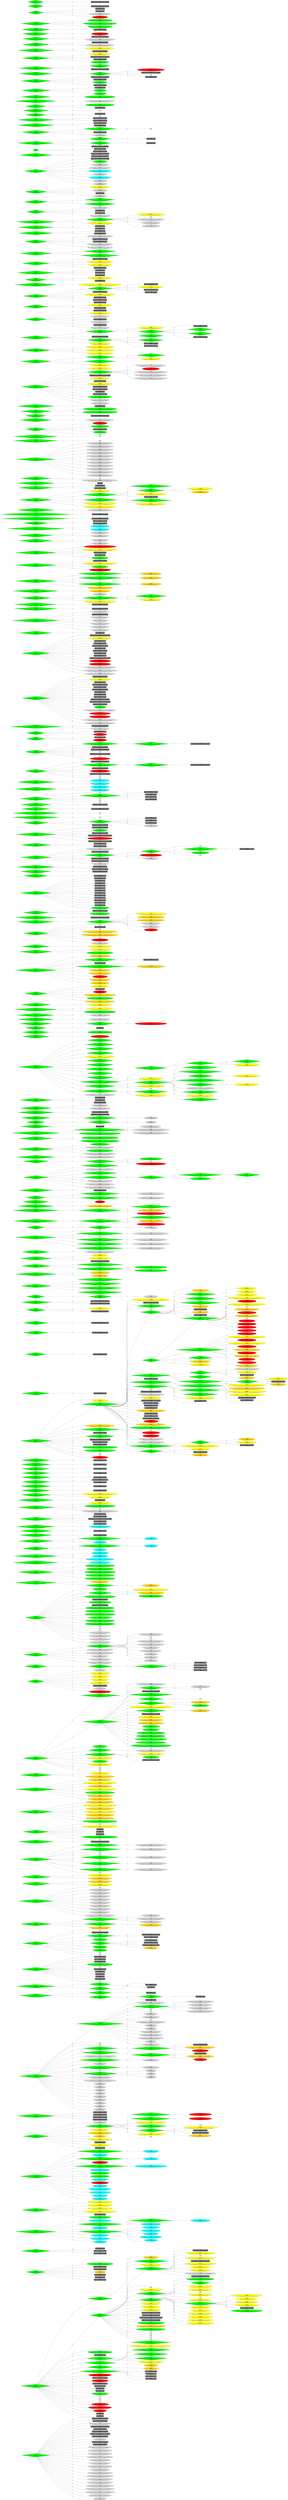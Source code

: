 digraph G {
    rankdir = LR;
    ordering = out;

    node[style = "filled,rounded"];
    1 [label="ID:1\nDECISION\nDE 1 - USA(AI): Should US Attempt To Liberate The UK", shape=diamond, style="rounded, filled", fillcolor=green ]
    100 [label="ID:100\nDECISION\nDE 100 - UK: Support the Free French?", shape=diamond, style="rounded, filled", fillcolor=green ]
    101 [label="ID:101\nDECISION\nDE 101 - UK: Destroyers For Bases?", shape=diamond, style="rounded, filled", fillcolor=green ]
    102 [label="ID:102\nDECISION\nDE 102 - UK: Deploy 7th Armoured In Egypt Or The UK?", shape=diamond, style="rounded, filled", fillcolor=green ]
    103 [label="ID:103\nDECISION\nDE 103 - UK: Shift Convoy Routes From The Mediterranean and North America?", shape=diamond, style="rounded, filled", fillcolor=green ]
    104 [label="ID:104\nDECISION\nDE 104 - UK: Support A Pro-Allied Coup In Yugoslavia?", shape=diamond, style="rounded, filled", fillcolor=green ]
    105 [label="ID:105\nDECISION\nDE 105 - UK: Shall We Move Our Capital To Egypt Or Canada?", shape=diamond, style="rounded, filled", fillcolor=green ]
    106 [label="ID:106\nDECISION\nDE 106 - UK: Impose Economic Sanctions On Iraq?", shape=diamond, style="rounded, filled", fillcolor=green ]
    107 [label="ID:107\nDECISION\nDE 107 - UK: Rush Australian And New Zealand Reinforcements To Egypt?", shape=diamond, style="rounded, filled", fillcolor=green ]
    108 [label="ID:108\nDECISION\nDE 108 - UK: Invest Funds In The Special Operations Executive?", shape=diamond, style="rounded, filled", fillcolor=green ]
    109 [label="ID:109\nDECISION\nDE 109 - UK: Form The Polish I Corps? (50%)", shape=diamond, style="rounded, filled", fillcolor=green ]
    110 [label="ID:110\nDECISION\nDE 110 - UK: Form The Polish II Corps?", shape=diamond, style="rounded, filled", fillcolor=green ]
    111 [label="ID:111\nDECISION\nDE 111 - UK: Transform The LDV Into The Home Guard?", shape=diamond, style="rounded, filled", fillcolor=green ]
    112 [label="ID:112\nDECISION\nDE 112 - UK: Strengthen our Forces in East Africa?", shape=diamond, style="rounded, filled", fillcolor=green ]
    113 [label="ID:113\nDECISION\nDE 113 - UK: Prepare Operation Chariot - The Raid Against St Nazaire?", shape=diamond, style="rounded, filled", fillcolor=green ]
    114 [label="ID:114\nDECISION\nDE 114 - UK: Prepare Commando Raids Against Occupied Europe?", shape=diamond, style="rounded, filled", fillcolor=green ]
    115 [label="ID:115\nDECISION\nDE 115 - UK: Form The Polish I Corps? (50%)", shape=diamond, style="rounded, filled", fillcolor=green ]
    116 [label="ID:116\nDECISION\nDE 116 - UK: Lease the Azores from Pro-Axis Portugal?", shape=diamond, style="rounded, filled", fillcolor=green ]
    117 [label="ID:117\nDECISION\nDE 117 - UK: Lease the Azores from Pro-Allied Portugal?", shape=diamond, style="rounded, filled", fillcolor=green ]
    118 [label="ID:118\nDECISION\nDE 118 - UK: Launch Operation Catapult against the Vichy Fleet?", shape=diamond, style="rounded, filled", fillcolor=green ]
    119 [label="ID:119\nDECISION\nDE 119 - UK: Launch Operation Menace to Attack Dakar?", shape=diamond, style="rounded, filled", fillcolor=green ]
    121 [label="ID:121\nDECISION\nDE 121 - UK: Increase our Irregular Forces in North Africa?", shape=diamond, style="rounded, filled", fillcolor=green ]
    122 [label="ID:122\nDECISION\nDE 122 - UK: Deploy A Coastal Command Maritime Patrol In Iceland?", shape=diamond, style="rounded, filled", fillcolor=green ]
    123 [label="ID:123\nDECISION\nDE 123 - UK: Deploy the BEF in France or the UK?", shape=diamond, style="rounded, filled", fillcolor=green ]
    124 [label="ID:124\nDECISION\nDE 124 - UK: Demand Ireland Provides Access to the Treaty Ports?", shape=diamond, style="rounded, filled", fillcolor=green ]
    125 [label="ID:125\nDECISION\nDE 125 - UK: Demand Ireland Provides Access to the Naval Base at Limerick?", shape=diamond, style="rounded, filled", fillcolor=green ]
    126 [label="ID:126\nDECISION\nDE 126 - UK: Operation Fork: Send a Force to Occupy Iceland?", shape=diamond, style="rounded, filled", fillcolor=green ]
    128 [label="ID:128\nDECISION\nDE 128 - UK: Send An Expedition To Narvik?", shape=diamond, style="rounded, filled", fillcolor=green ]
    131 [label="ID:131\nDECISION\n[FW] DE 131 - UK: Invade Syria?", shape=diamond, style="rounded, filled", fillcolor=green ]
    132 [label="ID:132\nDECISION\n[FW] DE 132 - USA: Recognize Vichy France?", shape=diamond, style="rounded, filled", fillcolor=green ]
    133 [label="ID:133\nDECISION\n[FW] DE 133 - UK: Strengthen Our Position In Egypt?", shape=diamond, style="rounded, filled", fillcolor=green ]
    134 [label="ID:134\nDECISION\n[FW] DE 134 - USSR: Delay of Tank Decision", shape=diamond, style="rounded, filled", fillcolor=green ]
    136 [label="ID:136\nDECISION\n[FW] DE 136 - USSR: Deploy Modern Tanks at Smolensk or Kiev?", shape=diamond, style="rounded, filled", fillcolor=green ]
    141 [label="ID:141\nDECISION\n[FW] DE 141 - UK: Offer Extended Game-play?", shape=diamond, style="rounded, filled", fillcolor=green ]
    150 [label="ID:150\nDECISION\nDE 150 - UK: Success At Dakar (20%)", shape=diamond, style="rounded, filled", fillcolor=green ]
    151 [label="ID:151\nDECISION\nDE 151 - UK: Allies Liberate Paris Helper", shape=diamond, style="rounded, filled", fillcolor=green ]
    152 [label="ID:152\nDECISION\nDE 152 - UK: Allies Liberate The Channel Islands Helper", shape=diamond, style="rounded, filled", fillcolor=green ]
    153 [label="ID:153\nDECISION\nDE 153 - UK: Dummy Check For German Units In France (Continuous)", shape=diamond, style="rounded, filled", fillcolor=green ]
    154 [label="ID:154\nDECISION\nDE 154 - UK: Dummy Event to Pay for the Anglo-French Expedition to Support Finland?", shape=diamond, style="rounded, filled", fillcolor=green ]
    156 [label="ID:156\nDECISION\nDE 156 - UK: Dummy Event for SAS Attacks Near Tobruk (Continuous) (7%)", shape=diamond, style="rounded, filled", fillcolor=green ]
    157 [label="ID:157\nDECISION\nDE 157 - UK: Dummy Event for SAS Attacks Near Benghazi (Continuous) (7%)", shape=diamond, style="rounded, filled", fillcolor=green ]
    158 [label="ID:158\nDECISION\nDE 158 - UK: Dummy Event for SAS Attacks Near Tripoli (Continuous) (7%)", shape=diamond, style="rounded, filled", fillcolor=green ]
    159 [label="ID:159\nDECISION\nDE 159 - UK: Dummy Event for SAS Attacks Near El Agheila (Continuous) (7%)", shape=diamond, style="rounded, filled", fillcolor=green ]
    160 [label="ID:160\nDECISION\nDE 160 - UK: Dummy Event for SAS Attacks Near Mersa Matruh (Continuous) (7%)", shape=diamond, style="rounded, filled", fillcolor=green ]
    161 [label="ID:161\nDECISION\nDE 161 - UK: Dummy Event for The Mediterranean Convoy If Malta or Gibraltar fall (33%)", shape=diamond, style="rounded, filled", fillcolor=green ]
    162 [label="ID:162\nDECISION\nDE 162 - UK: Dummy Event for the UK's Convoy to the USSR via Murmansk (Continuous)", shape=diamond, style="rounded, filled", fillcolor=green ]
    163 [label="ID:163\nDECISION\nDE 163 - UK: Dummy Event for Convoys to Glasgow instead of Liverpool (Continuous)", shape=diamond, style="rounded, filled", fillcolor=green ]
    164 [label="ID:164\nDECISION\nDE 164 - UK: Dummy Event for Convoys to Glasgow instead of Liverpool (Continuous)", shape=diamond, style="rounded, filled", fillcolor=green ]
    165 [label="ID:165\nDECISION\nDE 165 - UK: Dummy Event for Convoys to Glasgow instead of Liverpool (Continuous)", shape=diamond, style="rounded, filled", fillcolor=green ]
    166 [label="ID:166\nDECISION\nDE 166 - UK: Dummy Event for Convoys to Glasgow instead of Liverpool (Continuous)", shape=diamond, style="rounded, filled", fillcolor=green ]
    167 [label="ID:167\nDECISION\nDE 167 - UK: Dummy Event for Convoys to Glasgow instead of Liverpool (Continuous)", shape=diamond, style="rounded, filled", fillcolor=green ]
    168 [label="ID:168\nDECISION\nDE 168 - UK: Dummy Event to Deploy 7th Armoured In The UK", shape=diamond, style="rounded, filled", fillcolor=green ]
    169 [label="ID:169\nDECISION\nDE 169 - UK: Dummy Event to Deploy 7th Armoured In The UK", shape=diamond, style="rounded, filled", fillcolor=green ]
    171 [label="ID:171\nDECISION\nDE 171 - UK: Dummy Event to check for an Iraqi unit in Baghdad (Continuous)", shape=diamond, style="rounded, filled", fillcolor=green ]
    172 [label="ID:172\nDECISION\nDE 172 - UK: Dummy Event to check for an Iraqi unit in Baghdad (Continuous)", shape=diamond, style="rounded, filled", fillcolor=green ]
    175 [label="ID:175\nDECISION\nDE 175 - UK: Dummy Event for the UK's convoy to Arkhangelsk (Continuous)", shape=diamond, style="rounded, filled", fillcolor=green ]
    180 [label="ID:180\nDECISION\n[FW] DE 180 - UK: Invade Norway? (Norway pro-Axis but neutral)", shape=diamond, style="rounded, filled", fillcolor=green ]
    200 [label="ID:200\nDECISION\nDE 200 - France: Form The Polish I Corps?", shape=diamond, style="rounded, filled", fillcolor=green ]
    201 [label="ID:201\nDECISION\nDE 201 - France: Reincorporate Vichy France within France?", shape=diamond, style="rounded, filled", fillcolor=green ]
    202 [label="ID:202\nDECISION\nDE 202 - France: Ban the Communist Party and Detain Their Militants?", shape=diamond, style="rounded, filled", fillcolor=green ]
    203 [label="ID:203\nDECISION\nDE 203 - France: Recruit Spanish Exiles to Improve our Fortifications?", shape=diamond, style="rounded, filled", fillcolor=green ]
    204 [label="ID:204\nDECISION\nDE 204 - France: Send an Anglo-French Expedition to Support Finland?", shape=diamond, style="rounded, filled", fillcolor=green ]
    205 [label="ID:205\nDECISION\nDE 205 - France: Send An Expedition To Narvik?", shape=diamond, style="rounded, filled", fillcolor=green ]
    210 [label="ID:210\nDECISION\nDE 210 - France: Allies Liberate Paris Helper", shape=diamond, style="rounded, filled", fillcolor=green ]
    211 [label="ID:211\nDECISION\nDE 211 - France: Allies Return St. Nazaire To French Control", shape=diamond, style="rounded, filled", fillcolor=green ]
    212 [label="ID:212\nDECISION\nDE 212 - France: Alsace Is Reunited With France", shape=diamond, style="rounded, filled", fillcolor=green ]
    213 [label="ID:213\nDECISION\nDE 213 - France: Alsace Is Reunited With France", shape=diamond, style="rounded, filled", fillcolor=green ]
    220 [label="ID:220\nDECISION\n[FW] DE 220 - Germany: Delay of Tank Decision", shape=diamond, style="rounded, filled", fillcolor=green ]
    221 [label="ID:221\nDECISION\n[FW] DE 221 - Germany: Accept Extended Game-play?", shape=diamond, style="rounded, filled", fillcolor=green ]
    222 [label="ID:222\nDECISION\n[FW] DE 222 - Germany: Turkey Resists Allied Diplomacy", shape=diamond, style="rounded, filled", fillcolor=green ]
    223 [label="ID:223\nDECISION\n[FW] DE 223 - Germany: Defensive Corps (Moscow Allied)", shape=diamond, style="rounded, filled", fillcolor=green ]
    224 [label="ID:224\nDECISION\n[FW] DE 224 - Germany: Defensive Corps (Smolensk Allied)", shape=diamond, style="rounded, filled", fillcolor=green ]
    225 [label="ID:225\nDECISION\n[FW] DE 225 - Germany: Defensive Corps (Kiev Allied)", shape=diamond, style="rounded, filled", fillcolor=green ]
    226 [label="ID:226\nDECISION\n[FW] DE 226 - Germany: Defensive Corps (Odessa Allied)", shape=diamond, style="rounded, filled", fillcolor=green ]
    227 [label="ID:227\nDECISION\n[FW] DE 227 - Germany: Defensive Corps (Riga Allied)", shape=diamond, style="rounded, filled", fillcolor=green ]
    228 [label="ID:228\nDECISION\n[FW] DE 228 - Germany: Defensive Corps (Paris Allied)", shape=diamond, style="rounded, filled", fillcolor=green ]
    229 [label="ID:229\nDECISION\n[FW] DE 229 - Germany: Defensive Corps (Brussels Allied)", shape=diamond, style="rounded, filled", fillcolor=green ]
    230 [label="ID:230\nDECISION\n[FW] DE 230 - Germany: Defensive Corps (Rostov Allied)", shape=diamond, style="rounded, filled", fillcolor=green ]
    231 [label="ID:231\nDECISION\nDE 231 - Germany: Annex Lithuania(Axis)?", shape=diamond, style="rounded, filled", fillcolor=green ]
    232 [label="ID:232\nDECISION\nDE 232 - Germany: Annex Lithuania(Allied)?", shape=diamond, style="rounded, filled", fillcolor=green ]
    233 [label="ID:233\nDECISION\nDE 233 - Germany: Force Romania To Hand Over Territory To Its Neighbors?", shape=diamond, style="rounded, filled", fillcolor=green ]
    234 [label="ID:234\nDECISION\n[FW] DE 234 - Germany: Force Romania To Hand Over Territory To Its Neighbors? (delayed) (25%)", shape=diamond, style="rounded, filled", fillcolor=green ]
    268 [label="ID:268\nDECISION\n[FW] DE 268 - USSR(AI): Offensive Units (Moscow Axis)", shape=diamond, style="rounded, filled", fillcolor=green ]
    269 [label="ID:269\nDECISION\n[FW] DE 269 - USSR(AI): Offensive Units", shape=diamond, style="rounded, filled", fillcolor=green ]
    270 [label="ID:270\nDECISION\n[FW] DE 270 - UK(AI): Offensive Units - 1944/11", shape=diamond, style="rounded, filled", fillcolor=green ]
    271 [label="ID:271\nDECISION\n[FW] DE 271 - USA(AI): Offensive Units - 1944/11", shape=diamond, style="rounded, filled", fillcolor=green ]
    300 [label="ID:300\nDECISION\nDE 300 - USA: Send Tanks To Cairo?", shape=diamond, style="rounded, filled", fillcolor=green ]
    301 [label="ID:301\nDECISION\nDE 301 - USA: Keep French Aircraft Or Send Them To The UK And Canada? (50%)", shape=diamond, style="rounded, filled", fillcolor=green ]
    302 [label="ID:302\nDECISION\nDE 302 - USA: Equip The Brazilian Expeditionary Force?", shape=diamond, style="rounded, filled", fillcolor=green ]
    303 [label="ID:303\nDECISION\nDE 303 - USA: Offer To Surrender?", shape=diamond, style="rounded, filled", fillcolor=green ]
    304 [label="ID:304\nDECISION\nDE 304 - USA: Ship Supplies to the USSR via Vladivostock?", shape=diamond, style="rounded, filled", fillcolor=green ]
    305 [label="ID:305\nDECISION\nDE 305 - USA: Give the British Permission to repair their Warships in a US Port?", shape=diamond, style="rounded, filled", fillcolor=green ]
    306 [label="ID:306\nDECISION\nDE 306 - USA: Transfer Supplies to the USSR via Persia?", shape=diamond, style="rounded, filled", fillcolor=green ]
    307 [label="ID:307\nDECISION\nDE 307 - USA: Send a US Marine Brigade to Garrison Iceland?", shape=diamond, style="rounded, filled", fillcolor=green ]
    308 [label="ID:308\nDECISION\nDE 308 - USA: Order OSS to Intrigue in Vichy Algeria?", shape=diamond, style="rounded, filled", fillcolor=green ]
    309 [label="ID:309\nDECISION\nDE 309 - USA: Should OSS Build Links with the Spanish Republican Resistance?", shape=diamond, style="rounded, filled", fillcolor=green ]
    310 [label="ID:310\nDECISION\nDE 310 - USA: Offer To Surrender?", shape=diamond, style="rounded, filled", fillcolor=green ]
    312 [label="ID:312\nDECISION\nDE 312 - UK: Operation Countenance: Ask the USSR to join us in Invading Persia(Allied)?", shape=diamond, style="rounded, filled", fillcolor=green ]
    313 [label="ID:313\nDECISION\n[FW] DE 313 - UK: Operation Countenance: Ask the USSR to join us in Invading Persia(Axis)?", shape=diamond, style="rounded, filled", fillcolor=green ]
    314 [label="ID:314\nDECISION\n[FW] DE 314 - USSR: Operation Countenance: Join the UK in Invading Persia(Allied)?", shape=diamond, style="rounded, filled", fillcolor=green ]
    315 [label="ID:315\nDECISION\n[FW] DE 315 - USSR: Operation Countenance: Join the UK in Invading Persia(Axis)?", shape=diamond, style="rounded, filled", fillcolor=green ]
    317 [label="ID:317\nDECISION\n[FW] DE 317 - UK: Dummy Event to deduct 50 MPPs if Countenance is approved", shape=diamond, style="rounded, filled", fillcolor=green ]
    318 [label="ID:318\nDECISION\n[FW] DE 318 - UK: Dummy Event to deduct 50 MPPs if Countenance is approved", shape=diamond, style="rounded, filled", fillcolor=green ]
    350 [label="ID:350\nDECISION\nDE 350 - USA: Dummy Event as Lend Lease Begins", shape=diamond, style="rounded, filled", fillcolor=green ]
    351 [label="ID:351\nDECISION\nDE 351 - USA: Dummy Event as the Cash And Carry Bill is Passed", shape=diamond, style="rounded, filled", fillcolor=green ]
    352 [label="ID:352\nDECISION\nDE 352 - USA: Dummy Event to represent supplies sent to Vladivostock (Continuous)", shape=diamond, style="rounded, filled", fillcolor=green ]
    353 [label="ID:353\nDECISION\nDE 353 - USA: Dummy Event to represent supplies sent to the USSR via Persia (Continuous)", shape=diamond, style="rounded, filled", fillcolor=green ]
    354 [label="ID:354\nDECISION\nDE 354 - USA: Greenland Protectorate Helper (Denmark in Axis hands)", shape=diamond, style="rounded, filled", fillcolor=green ]
    355 [label="ID:355\nDECISION\nDE 355 - USA: Dummy Event to increase Resistance Activity in Europe from 1st January 1944", shape=diamond, style="rounded, filled", fillcolor=green ]
    356 [label="ID:356\nDECISION\nDE 356 - USA: Dummy Event for the Czechoslovak Uprising of 1944", shape=diamond, style="rounded, filled", fillcolor=green ]
    357 [label="ID:357\nDECISION\nDE 357 - USA: Dummy Event for the Czechoslovak Uprising in Prague", shape=diamond, style="rounded, filled", fillcolor=green ]
    358 [label="ID:358\nDECISION\nDE 358 - USA: Dummy Event to increase Resistance Activity - Multiplayer Games", shape=diamond, style="rounded, filled", fillcolor=green ]
    359 [label="ID:359\nDECISION\nDE 359 - USA: Second Dummy Event for the Czechoslovak Uprising of 1944", shape=diamond, style="rounded, filled", fillcolor=green ]
    360 [label="ID:360\nDECISION\nDE 360 - USA: Second Dummy Event for the Czechoslovak Uprising in Prague", shape=diamond, style="rounded, filled", fillcolor=green ]
    361 [label="ID:361\nDECISION\nDE 361 - USA: Dummy Event for Spanish Republican Resistance - Asturias (Continuous) (10%)", shape=diamond, style="rounded, filled", fillcolor=green ]
    362 [label="ID:362\nDECISION\nDE 362 - USA: Dummy Event for Spanish Republican Resistance - Granada (Continuous) (5%)", shape=diamond, style="rounded, filled", fillcolor=green ]
    363 [label="ID:363\nDECISION\nDE 363 - USA: Dummy Event for Spanish Republican Resistance - Córdoba (Continuous) (5%)", shape=diamond, style="rounded, filled", fillcolor=green ]
    364 [label="ID:364\nDECISION\nDE 364 - USA: Dummy Event for Spanish Republican Resistance - Catalonia (Continuous) (5%)", shape=diamond, style="rounded, filled", fillcolor=green ]
    365 [label="ID:365\nDECISION\nDE 365 - USA: Dummy Event for the US Convoy to the USSR (Continuous) (Capital->Egypt)", shape=diamond, style="rounded, filled", fillcolor=green ]
    366 [label="ID:366\nDECISION\nDE 366 - USA: Dummy Event for the US Convoy to the USSR (Continuous) (Capital->Canada)", shape=diamond, style="rounded, filled", fillcolor=green ]
    367 [label="ID:367\nDECISION\nDE 367 - USA: Dummy Event to increase Resistance Activity - Multiplayer Games", shape=diamond, style="rounded, filled", fillcolor=green ]
    369 [label="ID:369\nDECISION\nDE 369 - USA: Dummy Event to represent supplies sent to Vladivostock (Continuous)", shape=diamond, style="rounded, filled", fillcolor=green ]
    370 [label="ID:370\nDECISION\nDE 370 - USA: Dummy Event for UK convoy after successful Sealion & USSR surrendered (Continuous)", shape=diamond, style="rounded, filled", fillcolor=green ]
    371 [label="ID:371\nDECISION\nDE 371 - USA: Italy's National Morale falls below 1%", shape=diamond, style="rounded, filled", fillcolor=green ]
    381 [label="ID:381\nDECISION\n[FW] DE 381 - USSR: Dummy Event To Allow Axis Oil Shortages (Continuous)", shape=diamond, style="rounded, filled", fillcolor=green ]
    382 [label="ID:382\nDECISION\n[FW] DE 382 - Germany: Synthetic Oil", shape=diamond, style="rounded, filled", fillcolor=green ]
    400 [label="ID:400\nDECISION\n[FW] DE 400 - USSR: Form The Polish 1st And 2nd Armies? (50%)", shape=diamond, style="rounded, filled", fillcolor=green ]
    401 [label="ID:401\nDECISION\nDE 401 - USSR: Attack Finland in the Winter War?", shape=diamond, style="rounded, filled", fillcolor=green ]
    402 [label="ID:402\nDECISION\nDE 402 - USSR: Transfer Industry To The Urals?", shape=diamond, style="rounded, filled", fillcolor=green ]
    404 [label="ID:404\nDECISION\nDE 404 - USSR: Sign an Armistice with Finland?", shape=diamond, style="rounded, filled", fillcolor=green ]
    405 [label="ID:405\nDECISION\nDE 405 - USSR: Form The Polish I Corps?", shape=diamond, style="rounded, filled", fillcolor=green ]
    406 [label="ID:406\nDECISION\nDE 406 - USSR: Order the Red Army to advance into Poland?", shape=diamond, style="rounded, filled", fillcolor=green ]
    407 [label="ID:407\nDECISION\nDE 407 - USSR: Issue Order 270 and Enlarge the NKVD to Impose Discipline?", shape=diamond, style="rounded, filled", fillcolor=green ]
    408 [label="ID:408\nDECISION\nDE 408 - USSR: Should Stalin Stay in Moscow to Lead its Defense?", shape=diamond, style="rounded, filled", fillcolor=green ]
    409 [label="ID:409\nDECISION\nDE 409 - USSR: Prepare for Winter Warfare?", shape=diamond, style="rounded, filled", fillcolor=green ]
    410 [label="ID:410\nDECISION\nDE 410 - USSR: Form a National Committee For A Free Germany?", shape=diamond, style="rounded, filled", fillcolor=green ]
    411 [label="ID:411\nDECISION\nDE 411 - USSR: Prepare for Winter Warfare? (No Winter War Against Finland)", shape=diamond, style="rounded, filled", fillcolor=green ]
    412 [label="ID:412\nDECISION\nDE 412 - USSR: Accept the German Offer of a Revised Boundary and Friendship Treaty?", shape=diamond, style="rounded, filled", fillcolor=green ]
    413 [label="ID:413\nDECISION\nDE 413 - USSR: Accept the German Offer of a Revised Boundary and Friendship Treaty?", shape=diamond, style="rounded, filled", fillcolor=green ]
    414 [label="ID:414\nDECISION\nDE 414 - USSR: Annex the Baltic States?", shape=diamond, style="rounded, filled", fillcolor=green ]
    415 [label="ID:415\nDECISION\nDE 415 - USSR: Should We Prepare to Send Supplies via Lake Ladoga to a Besieged Leningrad?", shape=diamond, style="rounded, filled", fillcolor=green ]
    416 [label="ID:416\nDECISION\nDE 416 - USSR: Shall We Deploy Dedicated Anti-Tank Units?", shape=diamond, style="rounded, filled", fillcolor=green ]
    417 [label="ID:417\nDECISION\nDE 417 - USSR: Offer to Surrender?", shape=diamond, style="rounded, filled", fillcolor=green ]
    418 [label="ID:418\nDECISION\nDE 418 - USSR: Seize Bessarabia?", shape=diamond, style="rounded, filled", fillcolor=green ]
    427 [label="ID:427\nDECISION\n[FW] DE 427 - Germany: Learn the Lessons of the Soviet Winter?", shape=diamond, style="rounded, filled", fillcolor=green ]
    428 [label="ID:428\nDECISION\n[FW] DE 428 - USSR: Transfer Forces From Siberia (Moscow Occupied)", shape=diamond, style="rounded, filled", fillcolor=green ]
    429 [label="ID:429\nDECISION\n[FW] DE 429 - Germany: Maikop Oil Fields (Maikop Occupied)", shape=diamond, style="rounded, filled", fillcolor=green ]
    430 [label="ID:430\nDECISION\n[FW] DE 430 - UK: British Empire Reacts To Successful Sealion", shape=diamond, style="rounded, filled", fillcolor=green ]
    431 [label="ID:431\nDECISION\n[FW] DE 431 - Germany: Tungsten Imports From Portugal (Continuous)", shape=diamond, style="rounded, filled", fillcolor=green ]
    450 [label="ID:450\nDECISION\nDE 450 - USSR: Release Of Funds For The War Effort", shape=diamond, style="rounded, filled", fillcolor=green ]
    451 [label="ID:451\nDECISION\nDE 451 - USSR(AI): Urals Transfer AI Boost(1) (Continuous) (Intermediate)", shape=diamond, style="rounded, filled", fillcolor=green ]
    452 [label="ID:452\nDECISION\nDE 452 - USSR(AI): Urals Transfer AI Boost(2) (Continuous) (Expert)", shape=diamond, style="rounded, filled", fillcolor=green ]
    453 [label="ID:453\nDECISION\nDE 453 - USSR: Dummy Event to represent US supplies sent to Vladivostock (Continuous)", shape=diamond, style="rounded, filled", fillcolor=green ]
    454 [label="ID:454\nDECISION\nDE 454 - USSR: Dummy Event to represent supplies sent to the USSR via Persia (Continuous)", shape=diamond, style="rounded, filled", fillcolor=green ]
    455 [label="ID:455\nDECISION\nDE 455 - USSR: Dummy Event to trigger supplies via Lake Ladoga to a Besieged Leningrad (Continuous)", shape=diamond, style="rounded, filled", fillcolor=green ]
    456 [label="ID:456\nDECISION\nDE 456 - USSR: Dummy Event to represent US supplies sent to Vladivostock (Continuous)", shape=diamond, style="rounded, filled", fillcolor=green ]
    457 [label="ID:457\nDECISION\nDE 457 - USSR: Annex the Baltic States - Lithuania(Pro-Allied)", shape=diamond, style="rounded, filled", fillcolor=green ]
    458 [label="ID:458\nDECISION\nDE 458 - USSR: Annex the Baltic States - Lithuania(Pro-Axis)", shape=diamond, style="rounded, filled", fillcolor=green ]
    463 [label="ID:463\nDECISION\n[FW] DE 463 - UK: Belgian and Dutch Armies In Exile", shape=diamond, style="rounded, filled", fillcolor=green ]
    475 [label="ID:475\nDECISION\n[FW] DE 475 - UK: Form Leclerc Force?", shape=diamond, style="rounded, filled", fillcolor=green ]
    480 [label="ID:480\nDECISION\n[FW] DE 480 - USSR: Sign an Armistice with Finland?", shape=diamond, style="rounded, filled", fillcolor=green ]
    500 [label="ID:500\nDECISION\nDE 500 - Poland: Should our soldiers head to Britain or France?", shape=diamond, style="rounded, filled", fillcolor=green ]
    501 [label="ID:501\nDECISION\nDE 501 - Poland: Evacuate Polish Soldiers from the USSR to the Middle East?", shape=diamond, style="rounded, filled", fillcolor=green ]
    530 [label="ID:530\nDECISION\n[FW] DE 530 - Germany: Stalingrad Supply(Saratov Allied) (Continuous)", shape=diamond, style="rounded, filled", fillcolor=green ]
    531 [label="ID:531\nDECISION\n[FW] DE 531 - Germany: Stalingrad Supply(Astrakhan Allied) (Continuous)", shape=diamond, style="rounded, filled", fillcolor=green ]
    533 [label="ID:533\nDECISION\n[FW] DE 533 - UK: Invade Egypt (5%)", shape=diamond, style="rounded, filled", fillcolor=green ]
    540 [label="ID:540\nDECISION\n[FW] DE 540 - Germany: Threaten Switzerland Regarding Downing of Axis Aircraft?", shape=diamond, style="rounded, filled", fillcolor=green ]
    542 [label="ID:542\nDECISION\n[FW] DE 542 - Germany: Provide Irish Saboteur Training?", shape=diamond, style="rounded, filled", fillcolor=green ]
    543 [label="ID:543\nDECISION\n[FW] DE 543 - UK: Occupy Southern Ireland?", shape=diamond, style="rounded, filled", fillcolor=green ]
    544 [label="ID:544\nDECISION\n[FW] DE 544 - Germany: Form The Croatian Mountain Division?", shape=diamond, style="rounded, filled", fillcolor=green ]
    545 [label="ID:545\nDECISION\n[FW] DE 545 - UK: Permit Irish Defense Force To Defect To UK?", shape=diamond, style="rounded, filled", fillcolor=green ]
    546 [label="ID:546\nDECISION\n[FW] DE 546 - Germany: Military Exports To Sweden?", shape=diamond, style="rounded, filled", fillcolor=green ]
    547 [label="ID:547\nDECISION\n[FW] DE 547 - USSR: Demand Sweden Surrender Baltic States Gold Reserves?", shape=diamond, style="rounded, filled", fillcolor=green ]
    551 [label="ID:551\nDECISION\n[FW] DE 551 - Germany: Dummy Event After Ural Industry Transfer", shape=diamond, style="rounded, filled", fillcolor=green ]
    552 [label="ID:552\nDECISION\n[FW] DE 552 - USSR: Prioritize Military Production?", shape=diamond, style="rounded, filled", fillcolor=green ]
    553 [label="ID:553\nDECISION\n[FW] DE 553 - Germany: Dummy Event After USSR Prioritizes Industry Over Civilians", shape=diamond, style="rounded, filled", fillcolor=green ]
    554 [label="ID:554\nDECISION\n[FW] DE 554 - USSR: Prioritize Military Production?", shape=diamond, style="rounded, filled", fillcolor=green ]
    559 [label="ID:559\nDECISION\n[FW] DE 559 - UK: Dummy Script For UK Syria Advice Popup", shape=diamond, style="rounded, filled", fillcolor=green ]
    600 [label="ID:600\nDECISION\nDE 600 - Germany: Should Germany Honor The Molotov-Ribbentrop Pact?", shape=diamond, style="rounded, filled", fillcolor=green ]
    601 [label="ID:601\nDECISION\nDE 601 - Germany: Should We Occupy Denmark?", shape=diamond, style="rounded, filled", fillcolor=green ]
    602 [label="ID:602\nDECISION\nDE 602 - Germany: Should Germany Create Vichy France?", shape=diamond, style="rounded, filled", fillcolor=green ]
    603 [label="ID:603\nDECISION\nDE 603 - Germany: Entice Franco To Enter The War?", shape=diamond, style="rounded, filled", fillcolor=green ]
    604 [label="ID:604\nDECISION\nDE 604 - Germany: Raise The French Battleship Strasbourg? (50%)", shape=diamond, style="rounded, filled", fillcolor=green ]
    605 [label="ID:605\nDECISION\nDE 605 - Germany: Enhance Our Naval Base At St. Nazaire?", shape=diamond, style="rounded, filled", fillcolor=green ]
    606 [label="ID:606\nDECISION\nDE 606 - Germany: Continue Work On The Graf Zeppelin Aircraft Carrier? (50%)", shape=diamond, style="rounded, filled", fillcolor=green ]
    607 [label="ID:607\nDECISION\nDE 607 - Germany: Form Volksgrenadier Corps?", shape=diamond, style="rounded, filled", fillcolor=green ]
    608 [label="ID:608\nDECISION\nDE 608 - Germany: Provide the Volkssturm with Equipment?", shape=diamond, style="rounded, filled", fillcolor=green ]
    609 [label="ID:609\nDECISION\nDE 609 - Germany: Form a Free Indian Legion?", shape=diamond, style="rounded, filled", fillcolor=green ]
    612 [label="ID:612\nDECISION\nDE 612 - Germany: Send U-Boats to Serve in the Black Sea?", shape=diamond, style="rounded, filled", fillcolor=green ]
    613 [label="ID:613\nDECISION\nDE 613 - Germany: Transfer The 23rd U-Boat Flotilla To The Mediterranean?", shape=diamond, style="rounded, filled", fillcolor=green ]
    614 [label="ID:614\nDECISION\nDE 614 - Germany: Rescue Mussolini?", shape=diamond, style="rounded, filled", fillcolor=green ]
    615 [label="ID:615\nDECISION\nDE 615 - Germany: Form The Italian National Republican Army? (90%)", shape=diamond, style="rounded, filled", fillcolor=green ]
    616 [label="ID:616\nDECISION\nDE 616 - Germany: Accept Allied Surrender?", shape=diamond, style="rounded, filled", fillcolor=green ]
    617 [label="ID:617\nDECISION\nDE 617 - Germany: Deploy The 7th Flieger Division Now?", shape=diamond, style="rounded, filled", fillcolor=green ]
    618 [label="ID:618\nDECISION\nDE 618 - Germany: Launch Operation Panzerfaust to keep Hungary in the War?", shape=diamond, style="rounded, filled", fillcolor=green ]
    619 [label="ID:619\nDECISION\nDE 619 - Germany: Attempt to Keep Finland in the War?", shape=diamond, style="rounded, filled", fillcolor=green ]
    620 [label="ID:620\nDECISION\nDE 620 - Germany: Raise an Egyptian Legion?", shape=diamond, style="rounded, filled", fillcolor=green ]
    621 [label="ID:621\nDECISION\nDE 621 - Germany: Divide Yugoslavia and Set up Croatia as an Independent State?", shape=diamond, style="rounded, filled", fillcolor=green ]
    622 [label="ID:622\nDECISION\nDE 622 - Germany: Continue through the Gibraltar Strait? (Continuous) (From East to West)", shape=diamond, style="rounded, filled", fillcolor=green ]
    623 [label="ID:623\nDECISION\nDE 623 - Germany: Continue through the Gibraltar Strait? (Continuous) (From West to East)", shape=diamond, style="rounded, filled", fillcolor=green ]
    624 [label="ID:624\nDECISION\nDE 624 - Germany: Send Military Aid to the Iraqi Rebels?", shape=diamond, style="rounded, filled", fillcolor=green ]
    625 [label="ID:625\nDECISION\nDE 625 - Germany: Raise a Don Cossack Cavalry Corps?", shape=diamond, style="rounded, filled", fillcolor=green ]
    626 [label="ID:626\nDECISION\nDE 626 - Germany: Raise a Russian Liberation Army Corps?", shape=diamond, style="rounded, filled", fillcolor=green ]
    627 [label="ID:627\nDECISION\nDE 627 - Germany: Deploy Coastal Guns on the Atlantic Wall?", shape=diamond, style="rounded, filled", fillcolor=green ]
    630 [label="ID:630\nDECISION\nDE 630 - Germany: Offer the USSR a Revised Boundary and Friendship Treaty?", shape=diamond, style="rounded, filled", fillcolor=green ]
    631 [label="ID:631\nDECISION\nDE 631 - Germany: Offer the USSR a new Boundary and Friendship Treaty?", shape=diamond, style="rounded, filled", fillcolor=green ]
    632 [label="ID:632\nDECISION\nDE 632 - Germany: Annex Lithuania(Allied)?", shape=diamond, style="rounded, filled", fillcolor=green ]
    633 [label="ID:633\nDECISION\nDE 633 - Germany: Annex Lithuania(Axis)?", shape=diamond, style="rounded, filled", fillcolor=green ]
    634 [label="ID:634\nDECISION\nDE 634 - Germany: Annex Lithuania?", shape=diamond, style="rounded, filled", fillcolor=green ]
    635 [label="ID:635\nDECISION\nDE 635 - Germany: Shall We Send All The Ore Via Sweden? (Norway Surrendered)", shape=diamond, style="rounded, filled", fillcolor=green ]
    636 [label="ID:636\nDECISION\nDE 636 - Germany: Shall We Send All The Ore via Sweden? (Norway Axis)", shape=diamond, style="rounded, filled", fillcolor=green ]
    637 [label="ID:637\nDECISION\nDE 637 - Germany: Occupy Vichy France?", shape=diamond, style="rounded, filled", fillcolor=green ]
    638 [label="ID:638\nDECISION\nDE 638 - Germany: Occupy Vichy France?", shape=diamond, style="rounded, filled", fillcolor=green ]
    639 [label="ID:639\nDECISION\nDE 639 - Germany: Occupy Tunisia?", shape=diamond, style="rounded, filled", fillcolor=green ]
    640 [label="ID:640\nDECISION\nDE 640 - Germany: Occupy Tunisia?", shape=diamond, style="rounded, filled", fillcolor=green ]
    641 [label="ID:641\nDECISION\nDE 641 - Germany: Accept Allied Surrender?", shape=diamond, style="rounded, filled", fillcolor=green ]
    642 [label="ID:642\nDECISION\nDE 642 - Germany: Form The Afrika Korps for Service in North Africa? (Benghazi, Gazala, Tripoli - Axis)", shape=diamond, style="rounded, filled", fillcolor=green ]
    643 [label="ID:643\nDECISION\nDE 643 - Germany: Shall We Invade Norway(Pro-Axis)?", shape=diamond, style="rounded, filled", fillcolor=green ]
    644 [label="ID:644\nDECISION\nDE 644 - Germany: Shall We Invade Norway(Pro-Allied)?", shape=diamond, style="rounded, filled", fillcolor=green ]
    645 [label="ID:645\nDECISION\nDE 645 - Germany: Shall We Deploy Dedicated Anti-Tank Units?", shape=diamond, style="rounded, filled", fillcolor=green ]
    646 [label="ID:646\nDECISION\nDE 646 - Germany: Accept Allied Surrender?", shape=diamond, style="rounded, filled", fillcolor=green ]
    647 [label="ID:647\nDECISION\nDE 647 - Germany: Form The Afrika Korps for Service in North Africa? (Benghazi, Tripoli - Axis)", shape=diamond, style="rounded, filled", fillcolor=green ]
    648 [label="ID:648\nDECISION\nDE 648 - Germany: Form The Afrika Korps for Service in North Africa? (Trieste - Axis)", shape=diamond, style="rounded, filled", fillcolor=green ]
    649 [label="ID:649\nDECISION\nDE 649 - Germany: Form The Afrika Korps for Service in North Africa? (Tripoli - Axis)", shape=diamond, style="rounded, filled", fillcolor=green ]
    650 [label="ID:650\nDECISION\nDE 650 - Germany: Wolfram Imports From Spain (Continuous)", shape=diamond, style="rounded, filled", fillcolor=green ]
    651 [label="ID:651\nDECISION\nDE 651 - Germany: Imports From The USSR (Continuous)", shape=diamond, style="rounded, filled", fillcolor=green ]
    652 [label="ID:652\nDECISION\nDE 652 - Germany: Imports From The USSR (Continuous)", shape=diamond, style="rounded, filled", fillcolor=green ]
    654 [label="ID:654\nDECISION\nDE 654 - Germany: Spain Regains The Ports Of Vigo And Santa Cruz (Spain is 100% Allied)", shape=diamond, style="rounded, filled", fillcolor=green ]
    655 [label="ID:655\nDECISION\nDE 655 - Germany: Dummy Event To Allow The 1944 Warsaw Rising", shape=diamond, style="rounded, filled", fillcolor=green ]
    656 [label="ID:656\nDECISION\nDE 656 - Germany: Dummy Event To Allow The Occupation of the Channel Islands", shape=diamond, style="rounded, filled", fillcolor=green ]
    657 [label="ID:657\nDECISION\nDE 657 - Germany: Italy's National Morale falls below 30%", shape=diamond, style="rounded, filled", fillcolor=green ]
    659 [label="ID:659\nDECISION\nDE 659 - Germany: Franco Provides Access To The Ports Of Vigo And Santa Cruz", shape=diamond, style="rounded, filled", fillcolor=green ]
    660 [label="ID:660\nDECISION\nDE 660 - Germany: Spain Regains The Ports Of Vigo And Santa Cruz (Spain joins the Axis)", shape=diamond, style="rounded, filled", fillcolor=green ]
    661 [label="ID:661\nDECISION\nDE 661 - Germany: Spain Regains The Ports Of Vigo And Santa Cruz (Paris Liberated)", shape=diamond, style="rounded, filled", fillcolor=green ]
    662 [label="ID:662\nDECISION\nDE 662 - Germany: Spain Regains The Ports Of Vigo And Santa Cruz (Spain is pro-Allied)", shape=diamond, style="rounded, filled", fillcolor=green ]
    663 [label="ID:663\nDECISION\nDE 663 - Germany: Croatia Seizes The Territory That Italy Had Taken From Yugoslavia (Rome falls)", shape=diamond, style="rounded, filled", fillcolor=green ]
    664 [label="ID:664\nDECISION\nDE 664 - Germany: Dummy Event for Romania to switch sides (Continuous) (75%)", shape=diamond, style="rounded, filled", fillcolor=green ]
    665 [label="ID:665\nDECISION\nDE 665 - Germany: Dummy Event for Bulgaria to switch sides (Continuous) (50%)", shape=diamond, style="rounded, filled", fillcolor=green ]
    666 [label="ID:666\nDECISION\nDE 666 - Germany: Dummy Event for Spanish Pro-Allied Partisans", shape=diamond, style="rounded, filled", fillcolor=green ]
    667 [label="ID:667\nDECISION\nDE 667 - Germany: Dummy Event for Spanish Anti-Allied Partisans", shape=diamond, style="rounded, filled", fillcolor=green ]
    668 [label="ID:668\nDECISION\nDE 668 - Germany: Dummy Event for Norway's Convoy to travel from Kristiansand if Narvik is Allied (Continuous)", shape=diamond, style="rounded, filled", fillcolor=green ]
    669 [label="ID:669\nDECISION\nDE 669 - Germany: Dummy Event for AI Helper", shape=diamond, style="rounded, filled", fillcolor=green ]
    670 [label="ID:670\nDECISION\nDE 670 - Germany: Dummy Event to check For German Units In Algiers", shape=diamond, style="rounded, filled", fillcolor=green ]
    671 [label="ID:671\nDECISION\nDE 671 - Germany: Form The Afrika Korps for Service in North Africa? (Benghazi and Gazala in Axis hands and Tripoli in Allied hands)", shape=diamond, style="rounded, filled", fillcolor=green ]
    672 [label="ID:672\nDECISION\nDE 672 - Germany: Form The Afrika Korps for Service in North Africa? (Benghazi and Trieste in Axis hands, Tripoli and Gazala in Allied hands)", shape=diamond, style="rounded, filled", fillcolor=green ]
    673 [label="ID:673\nDECISION\nDE 673 - Germany: Dummy Decision to Deploy Coastal Guns on the Atlantic Wall", shape=diamond, style="rounded, filled", fillcolor=green ]
    674 [label="ID:674\nDECISION\nDE 674 - Germany: Italy's National Morale falls below 20%", shape=diamond, style="rounded, filled", fillcolor=green ]
    676 [label="ID:676\nDECISION\nDE 676 - Germany: Supply script for Axis control of Gibraltar (Continuous)", shape=diamond, style="rounded, filled", fillcolor=green ]
    677 [label="ID:677\nDECISION\nDE 677 - Germany: Dummy Event for Vichy French Pro-Allied Partisans", shape=diamond, style="rounded, filled", fillcolor=green ]
    679 [label="ID:679\nDECISION\n[FW] DE 679 - Germany(AI): Garrison Egypt", shape=diamond, style="rounded, filled", fillcolor=green ]
    680 [label="ID:680\nDECISION\n[FW] DE 680 - Germany: Chrome Imports From Turkey (Continuous) (via Bulgaria)", shape=diamond, style="rounded, filled", fillcolor=green ]
    681 [label="ID:681\nDECISION\n[FW] DE 681 - Germany: Chrome Imports From Turkey (Continuous) (via Greece)", shape=diamond, style="rounded, filled", fillcolor=green ]
    700 [label="ID:700\nDECISION\nDE 700 - Italy: Expedite the Construction of Aircraft Carrier Aquila?", shape=diamond, style="rounded, filled", fillcolor=green ]
    701 [label="ID:701\nDECISION\nDE 701 - Italy: Form an Italian Expeditionary Corps in Russia (CSIR)? (50%)", shape=diamond, style="rounded, filled", fillcolor=green ]
    702 [label="ID:702\nDECISION\nDE 702 - Italy: Raise the French Light Cruiser Jean de Vienne? (50%)", shape=diamond, style="rounded, filled", fillcolor=green ]
    703 [label="ID:703\nDECISION\nDE 703 - Italy: Bribe Greek Politicians and Generals? (50%)", shape=diamond, style="rounded, filled", fillcolor=green ]
    704 [label="ID:704\nDECISION\nDE 704 - Italy: Target Allied Ports with Prince Borghese's Human Torpedoes?", shape=diamond, style="rounded, filled", fillcolor=green ]
    705 [label="ID:705\nDECISION\nDE 705 - Italy: Raise the French Light Cruiser Jean de Vienne? (80%)", shape=diamond, style="rounded, filled", fillcolor=green ]
    706 [label="ID:706\nDECISION\nDE 706 - Italy: Continue through the Gibraltar Strait? (Continuous) (From East to West)", shape=diamond, style="rounded, filled", fillcolor=green ]
    707 [label="ID:707\nDECISION\nDE 707 - Italy: Continue through the Gibraltar Strait? (Continuous) (From West to East)", shape=diamond, style="rounded, filled", fillcolor=green ]
    708 [label="ID:708\nDECISION\nDE 708 - Italy: Declare War on Greece?", shape=diamond, style="rounded, filled", fillcolor=green ]
    717 [label="ID:717\nDECISION\n[FW] DE 717 - Germany: Dummy Event for Soviet Winter", shape=diamond, style="rounded, filled", fillcolor=green ]
    729 [label="ID:729\nDECISION\n[FW] DE 729 - Germany: Germany Plunders Amsterdam", shape=diamond, style="rounded, filled", fillcolor=green ]
    730 [label="ID:730\nDECISION\n[FW] DE 730 - Germany: Germany Plunders Warsaw", shape=diamond, style="rounded, filled", fillcolor=green ]
    731 [label="ID:731\nDECISION\n[FW] DE 731 - Germany: Germany Plunders Brussels", shape=diamond, style="rounded, filled", fillcolor=green ]
    732 [label="ID:732\nDECISION\n[FW] DE 732 - Germany: Germany Plunders Paris", shape=diamond, style="rounded, filled", fillcolor=green ]
    735 [label="ID:735\nDECISION\n[FW] DE 735 - Germany: Germany Plunders Moscow", shape=diamond, style="rounded, filled", fillcolor=green ]
    737 [label="ID:737\nDECISION\n[FW] DE 737 - Germany: Germany Plunders Kiev", shape=diamond, style="rounded, filled", fillcolor=green ]
    738 [label="ID:738\nDECISION\n[FW] DE 738 - Germany: Germany Plunders Smolensk", shape=diamond, style="rounded, filled", fillcolor=green ]
    739 [label="ID:739\nDECISION\n[FW] DE 739 - Germany: Germany Plunders London", shape=diamond, style="rounded, filled", fillcolor=green ]
    740 [label="ID:740\nDECISION\n[FW] DE 740 - Germany: Germany Plunders Manchester", shape=diamond, style="rounded, filled", fillcolor=green ]
    750 [label="ID:750\nDECISION\nDE 750 - Italy: Dummy Event for the Uprising in Naples (75%)", shape=diamond, style="rounded, filled", fillcolor=green ]
    751 [label="ID:751\nDECISION\nDE 751 - Italy: Dummy Event to trigger DE 702 for Jean de Vienne? (50%)", shape=diamond, style="rounded, filled", fillcolor=green ]
    752 [label="ID:752\nDECISION\nDE 752 - Italy: Dummy Event to trigger DE 705 for Jean de Vienne? (80%)", shape=diamond, style="rounded, filled", fillcolor=green ]
    753 [label="ID:753\nDECISION\nDE 753 - Italy: Italian Surrender Helper", shape=diamond, style="rounded, filled", fillcolor=green ]
    792 [label="ID:792\nDECISION\n[FW] DE 792 - Germany: Stalingrad Occupied Dummy Event", shape=diamond, style="rounded, filled", fillcolor=green ]
    793 [label="ID:793\nDECISION\n[FW] DE 793 - USSR: Deploy Civilian Construction Engineers at Moscow?", shape=diamond, style="rounded, filled", fillcolor=green ]
    800 [label="ID:800\nDECISION\n[FW] DE 800 - UK: Invoke the Anglo-Portuguese Alliance?", shape=diamond, style="rounded, filled", fillcolor=green ]
    801 [label="ID:801\nDECISION\n[FW] DE 801 - Italy: Help Spain Rebuild from Civil War?", shape=diamond, style="rounded, filled", fillcolor=green ]
    802 [label="ID:802\nDECISION\n[FW] DE 802 - Italy: Food Exports to Spain (Continuous)", shape=diamond, style="rounded, filled", fillcolor=green ]
    803 [label="ID:803\nDECISION\n[FW] DE 803 - UK: Blockade American Imports to Spain?", shape=diamond, style="rounded, filled", fillcolor=green ]
    804 [label="ID:804\nDECISION\n[FW] DE 804 - UK: Condemn Spain for the Blue Division?", shape=diamond, style="rounded, filled", fillcolor=green ]
    805 [label="ID:805\nDECISION\n[FW] DE 805 - UK: Send Arms to Portugal?", shape=diamond, style="rounded, filled", fillcolor=green ]
    806 [label="ID:806\nDECISION\n[FW] DE 806 - Italy: Send Military Aid to Spain?", shape=diamond, style="rounded, filled", fillcolor=green ]
    811 [label="ID:811\nDECISION\n[FW] DE 811 - USA: Deliver Fighter to Sweden?", shape=diamond, style="rounded, filled", fillcolor=green ]
    812 [label="ID:812\nDECISION\n[FW] DE 812 - Italy: Deliver Fighter to Sweden?", shape=diamond, style="rounded, filled", fillcolor=green ]
    813 [label="ID:813\nDECISION\n[FW] DE 813 - USA: Offer Compensation to Sweden for loss of trade with Germany?", shape=diamond, style="rounded, filled", fillcolor=green ]
    814 [label="ID:814\nDECISION\n[FW] DE 814 - USSR: Military Exports To Turkey?", shape=diamond, style="rounded, filled", fillcolor=green ]
    815 [label="ID:815\nDECISION\n[FW] DE 815 - USSR: Military Exports To Turkey?", shape=diamond, style="rounded, filled", fillcolor=green ]
    816 [label="ID:816\nDECISION\n[FW] DE 816 - USA: Military Exports To Turkey?", shape=diamond, style="rounded, filled", fillcolor=green ]
    817 [label="ID:817\nDECISION\n[FW] DE 817 - USA: Military Exports To Turkey?", shape=diamond, style="rounded, filled", fillcolor=green ]
    818 [label="ID:818\nDECISION\n[FW] DE 818 - UK: AMilitary Exports To Turkey?", shape=diamond, style="rounded, filled", fillcolor=green ]
    819 [label="ID:819\nDECISION\n[FW] DE 819 - UK: Military Exports To Turkey?", shape=diamond, style="rounded, filled", fillcolor=green ]
    820 [label="ID:820\nDECISION\n[FW] DE 820 - UK: Pressure Swiss Government?", shape=diamond, style="rounded, filled", fillcolor=green ]
    821 [label="ID:821\nDECISION\n[FW] DE 821 - UK: Send Diplomatic Mission To Portugal?", shape=diamond, style="rounded, filled", fillcolor=green ]
    822 [label="ID:822\nDECISION\n[FW] DE 822 - UK: Trade Compensation For Switzerland To End Axis Relations?", shape=diamond, style="rounded, filled", fillcolor=green ]
    825 [label="ID:825\nDECISION\n[FW] DE 825 - UK: Threaten Turkey with Blockade?", shape=diamond, style="rounded, filled", fillcolor=green ]
    826 [label="ID:826\nDECISION\n[FW] DE 826 - USSR: Complete Construction Of The Heavy Cruiser Petropavlovsk?", shape=diamond, style="rounded, filled", fillcolor=green ]
    827 [label="ID:827\nDECISION\n[FW] DE 827 - Italy: Sale of Naval Assets?", shape=diamond, style="rounded, filled", fillcolor=green ]
    828 [label="ID:828\nDECISION\n[FW] DE 828 - Italy: Heavy Investment In Aircraft Industry Development?", shape=diamond, style="rounded, filled", fillcolor=green ]
    829 [label="ID:829\nDECISION\n[FW] DE 829 - USA(AI): Lend Lease To Saudi Arabia?", shape=diamond, style="rounded, filled", fillcolor=green ]
    830 [label="ID:830\nDECISION\n[FW] DE 830 - Italy: Coal Imports From Germany (Continuous)", shape=diamond, style="rounded, filled", fillcolor=green ]
    832 [label="ID:832\nDECISION\n[FW] DE 832 - Italy: Reinforce North Africa?", shape=diamond, style="rounded, filled", fillcolor=green ]
    833 [label="ID:833\nDECISION\n[FW] DE 833 - UK: Train Norwegian and Danish Forces in Sweden?", shape=diamond, style="rounded, filled", fillcolor=green ]
    834 [label="ID:834\nDECISION\n[FW] DE 834 - UK: Send Additional Anti-Aircraft Batteries TO Malta?", shape=diamond, style="rounded, filled", fillcolor=green ]
    835 [label="ID:835\nDECISION\n[FW] DE 835 - UK: Pressure Greece To Sever Economic Ties With Germany?", shape=diamond, style="rounded, filled", fillcolor=green ]
    836 [label="ID:836\nDECISION\n[FW] DE 836 - Germany: Pursue Greek Axis Relations?", shape=diamond, style="rounded, filled", fillcolor=green ]
    838 [label="ID:838\nDECISION\n[FW] DE 838 - UK: Support Greece?", shape=diamond, style="rounded, filled", fillcolor=green ]
    839 [label="ID:839\nDECISION\n[FW] DE 839 - Germany: Oil Exports To Italy?", shape=diamond, style="rounded, filled", fillcolor=green ]
    840 [label="ID:840\nDECISION\n[FW] DE 840 - Germany: Oil Exports To Italy (Continuous)", shape=diamond, style="rounded, filled", fillcolor=green ]
    841 [label="ID:841\nDECISION\n[FW] DE 841 - Italy: Oil Imports From Germany (Continuous)", shape=diamond, style="rounded, filled", fillcolor=green ]
    842 [label="ID:842\nDECISION\n[FW] DE 842 - UK: Prepare Irish Defense?", shape=diamond, style="rounded, filled", fillcolor=green ]
    843 [label="ID:843\nDECISION\n[FW] DE 843 - Germany: Switzerland Seizes German Gold (50%)", shape=diamond, style="rounded, filled", fillcolor=green ]
    844 [label="ID:844\nDECISION\n[FW] DE 844 - Germany: Declare War On Switzerland?", shape=diamond, style="rounded, filled", fillcolor=green ]
    845 [label="ID:845\nDECISION\n[FW] DE 845 - Germany: Recapture of Swiss Held Gold", shape=diamond, style="rounded, filled", fillcolor=green ]
    846 [label="ID:846\nDECISION\n[FW] DE 846 - UK(AI): Declare War On Spain (50%)", shape=diamond, style="rounded, filled", fillcolor=green ]
    847 [label="ID:847\nDECISION\n[FW] DE 847 - Finland: Sign Tripartite Pact?", shape=diamond, style="rounded, filled", fillcolor=green ]
    848 [label="ID:848\nDECISION\n[FW] DE 848 - Finland: Accept Aid From Swedish Volunteers?", shape=diamond, style="rounded, filled", fillcolor=green ]
    849 [label="ID:849\nDECISION\n[FW] DE 849 - Germany: Delivery of Modern Tanks To Romania?", shape=diamond, style="rounded, filled", fillcolor=green ]
    850 [label="ID:850\nDECISION\n", shape=diamond, style="rounded, filled", fillcolor=green ]
    853 [label="ID:853\nDECISION\n[FW] DE 853 - USSR: Deploy Stalingrad Workers As Infantry Divisions?", shape=diamond, style="rounded, filled", fillcolor=green ]
    854 [label="ID:854\nDECISION\n[FW] DE 854 - UK: Hunt Down The Admiral Graf Spee?", shape=diamond, style="rounded, filled", fillcolor=green ]
    855 [label="ID:855\nDECISION\n[FW] DE 855 - UK: Hunt Down The Admiral Graf Spee? (Dummy)", shape=diamond, style="rounded, filled", fillcolor=green ]
    856 [label="ID:856\nDECISION\n[FW] DE 856 - Germany: Fortify Romania", shape=diamond, style="rounded, filled", fillcolor=green ]
    857 [label="ID:857\nDECISION\n[FW] DE 857 - Germany: Liberate Bessarabia?", shape=diamond, style="rounded, filled", fillcolor=green ]
    858 [label="ID:858\nDECISION\n[FW] DE 858 - Finland: Reincorporate Lost Territory?", shape=diamond, style="rounded, filled", fillcolor=green ]
    859 [label="ID:859\nDECISION\n[FW] DE 859 - Finland: Reincorporate Lost Territory? (50%)", shape=diamond, style="rounded, filled", fillcolor=green ]
    864 [label="ID:864\nDECISION\n[FW] DE 864 - Germany: Fortify Romania", shape=diamond, style="rounded, filled", fillcolor=green ]
    868 [label="ID:868\nDECISION\n[FW] DE 868 - Germany: Tungsten Imports From Portugal (Continuous) (Spain Pro-Axis)", shape=diamond, style="rounded, filled", fillcolor=green ]
    869 [label="ID:869\nDECISION\n[FW] DE 869 - Germany: Tungsten Imports From Portugal (Continuous) (Spain conquered by Axis)", shape=diamond, style="rounded, filled", fillcolor=green ]
    871 [label="ID:871\nDECISION\n[FW] DE 871 - USSR: Dummy Event To Allow Axis Oil Shortages (Continuous)", shape=diamond, style="rounded, filled", fillcolor=green ]
    872 [label="ID:872\nDECISION\n[FW] DE 872 - Germany(AI): Dummy Event To Counter Operation Torch?", shape=diamond, style="rounded, filled", fillcolor=green ]
    873 [label="ID:873\nDECISION\n[FW] DE 873 - UK: Deploy 1st Canadian Division In Halifax or the UK?", shape=diamond, style="rounded, filled", fillcolor=green ]
    874 [label="ID:874\nDECISION\n[FW] DE 874 - Germany: Military Exports To Vichy France? (5%)", shape=diamond, style="rounded, filled", fillcolor=green ]
    875 [label="ID:875\nDECISION\n[FW] DE 875 - Germany: Military Exports To Iraq?", shape=diamond, style="rounded, filled", fillcolor=green ]
    876 [label="ID:876\nDECISION\n[FW] DE 876 - Germany: War Economy", shape=diamond, style="rounded, filled", fillcolor=green ]
    878 [label="ID:878\nDECISION\n[FW] DE 878 - Germany: Underground Production", shape=diamond, style="rounded, filled", fillcolor=green ]
    885 [label="ID:885\nDECISION\n[FW] DE 885 - USSR: Siberian Reserves", shape=diamond, style="rounded, filled", fillcolor=green ]
    890 [label="ID:890\nDECISION\n[FW] DE 890 - UK: Dummy Event To Allow Spanish Supply Shortages (Continuous)", shape=diamond, style="rounded, filled", fillcolor=green ]
    891 [label="ID:891\nDECISION\n[FW] DE 891 - Germany: Form Unit in Italian East Africa?", shape=diamond, style="rounded, filled", fillcolor=green ]
    892 [label="ID:892\nDECISION\n[FW] DE 892 - Finland: Formation of new Engineer Unit?", shape=diamond, style="rounded, filled", fillcolor=green ]
    893 [label="ID:893\nDECISION\n[FW] DE 893 - Finland: Raise and Deploy Anti-Tank Units?", shape=diamond, style="rounded, filled", fillcolor=green ]
    895 [label="ID:895\nDECISION\n[FW] DE 895 - USSR: Fulfill The German-Soviet Border And Commercial Agreement?", shape=diamond, style="rounded, filled", fillcolor=green ]
    896 [label="ID:896\nDECISION\n[FW] DE 896 - USA: Dummy Event For Future Spanish Surrender", shape=diamond, style="rounded, filled", fillcolor=green ]
    897 [label="ID:897\nDECISION\n[FW] DE 897 - USA: Spain Switches Sides", shape=diamond, style="rounded, filled", fillcolor=green ]
    898 [label="ID:898\nDECISION\n[FW] DE 898 - UK: Form a Garrison from The Greek Army In Exile?", shape=diamond, style="rounded, filled", fillcolor=green ]
    899 [label="ID:899\nDECISION\n[FW] DE 899 - UK: Greek Army In Exile?", shape=diamond, style="rounded, filled", fillcolor=green ]
    900 [label="ID:900\nDECISION\n[FW] DE 900 - Germany: Help Spain Rebuild from Civil War", shape=diamond, style="rounded, filled", fillcolor=green ]
    901 [label="ID:901\nDECISION\n[FW] DE 901 - Germany: Economic Aid to Spain (Continuous)", shape=diamond, style="rounded, filled", fillcolor=green ]
    902 [label="ID:902\nDECISION\n[FW] DE 902 - Germany: Accept the Spanish Blue Division?", shape=diamond, style="rounded, filled", fillcolor=green ]
    903 [label="ID:903\nDECISION\n[FW] DE 903 - Germany: Send Military Aid to Spain?", shape=diamond, style="rounded, filled", fillcolor=green ]
    904 [label="ID:904\nDECISION\n[FW] DE 904 - Germany: Send Von Ribbentrop to Portugal?", shape=diamond, style="rounded, filled", fillcolor=green ]
    905 [label="ID:905\nDECISION\n[FW] DE 905 - Germany: Send Von Ribbentrop to Switzerland? (1939)", shape=diamond, style="rounded, filled", fillcolor=green ]
    906 [label="ID:906\nDECISION\n[FW] DE 906 - Germany: Send Von Ribbentrop to Portugal? (1941)", shape=diamond, style="rounded, filled", fillcolor=green ]
    907 [label="ID:907\nDECISION\n[FW] DE 907 - Germany: Development of Spanish Mines?", shape=diamond, style="rounded, filled", fillcolor=green ]
    908 [label="ID:908\nDECISION\n[FW] DE 908 - Germany: Accept Spanish Debt Repayment Agreement?", shape=diamond, style="rounded, filled", fillcolor=green ]
    910 [label="ID:910\nDECISION\n[FW] DE 910 - Germany: Sign Treaty of Friendship with Turkey?", shape=diamond, style="rounded, filled", fillcolor=green ]
    912 [label="ID:912\nDECISION\n[FW] DE 912 - Germany: Vichy Collaboration Policy?", shape=diamond, style="rounded, filled", fillcolor=green ]
    913 [label="ID:913\nDECISION\n[FW] DE 913 - Germany: Lesser Vichy(Allied) Collaboration Policy (Continuous)", shape=diamond, style="rounded, filled", fillcolor=green ]
    914 [label="ID:914\nDECISION\n[FW] DE 914 - Germany: Lesser Vichy(Axis) Collaboration Policy (Continuous)", shape=diamond, style="rounded, filled", fillcolor=green ]
    915 [label="ID:915\nDECISION\n[FW] DE 915 - Germany: Vichy(Axis) Collaboration Policy (Continuous)", shape=diamond, style="rounded, filled", fillcolor=green ]
    918 [label="ID:918\nDECISION\n[FW] DE 918 - Germany: Deliver The Heavy Cruiser Lützow to USSR?", shape=diamond, style="rounded, filled", fillcolor=green ]
    919 [label="ID:919\nDECISION\n[FW] DE 919 - Germany: Deliver The Heavy Cruiser Lützow to USSR?", shape=diamond, style="rounded, filled", fillcolor=green ]
    922 [label="ID:922\nDECISION\n[FW] DE 922 - Germany: Pursue Trade Agreement With Switzerland?", shape=diamond, style="rounded, filled", fillcolor=green ]
    923 [label="ID:923\nDECISION\n[FW] DE 923 - Germany: Imports From Switzerland (Continuous)", shape=diamond, style="rounded, filled", fillcolor=green ]
    927 [label="ID:927\nDECISION\n[FW] DE 927 - Germany: Transfer Troops Through Sweden To Finland?", shape=diamond, style="rounded, filled", fillcolor=green ]
    928 [label="ID:928\nDECISION\n[FW] DE 928 - Germany: Provide Economic Assistance To Italy?", shape=diamond, style="rounded, filled", fillcolor=green ]
    929 [label="ID:929\nDECISION\n[FW] DE 929 - Germany: Provide Economic Assistance To Italy? (Continuous)", shape=diamond, style="rounded, filled", fillcolor=green ]
    930 [label="ID:930\nDECISION\n[FW] DE 930 - Germany: Tungsten Imports From Portugal (Continuous)", shape=diamond, style="rounded, filled", fillcolor=green ]
    931 [label="ID:931\nDECISION\n[FW] DE 931 - Germany: Tungsten Imports From Portugal (Continuous)", shape=diamond, style="rounded, filled", fillcolor=green ]
    938 [label="ID:938\nDECISION\n[FW] DE 938 - Finland: Finnish National Morale falls below 50%", shape=diamond, style="rounded, filled", fillcolor=green ]
    947 [label="ID:947\nDECISION\n[FW] DE 947 - Germany: Fulfill The German-Soviet Border And Commercial Agreement?", shape=diamond, style="rounded, filled", fillcolor=green ]
    950 [label="ID:950\nDECISION\n[FW] DE 950 - Germany: 2nd Naval Infantry Division", shape=diamond, style="rounded, filled", fillcolor=green ]
    951 [label="ID:951\nDECISION\n[FW] DE 951 - Germany: 1st Naval Infantry Division", shape=diamond, style="rounded, filled", fillcolor=green ]
    960 [label="ID:960\nDECISION\n[FW] DE 960 - Germany: Sign the Clodius Agreement? (via Bulgaria)", shape=diamond, style="rounded, filled", fillcolor=green ]
    961 [label="ID:961\nDECISION\n[FW] DE 961 - Germany: Sign the Clodius Agreement? (via Greece)", shape=diamond, style="rounded, filled", fillcolor=green ]
    982 [label="ID:982\nDECISION\n[FW] DE 982 - Germany: Vichy Collaboration Policy (Continuous)", shape=diamond, style="rounded, filled", fillcolor=green ]
    989 [label="ID:989\nDECISION\n[FW] DE 989 - UK(AI): Declare War On Spain? (50%)", shape=diamond, style="rounded, filled", fillcolor=green ]
    995 [label="ID:995\nDECISION\n[FW] DE 995 - Germany: Form Ostbataillonen in France", shape=diamond, style="rounded, filled", fillcolor=green ]
    998 [label="ID:998\nDECISION\n[FW] DE 998 - Germany: Moscow Occupied Dummy Event", shape=diamond, style="rounded, filled", fillcolor=green ]
    1005 [label="ID:1005\nDECISION\nDE 1005 - Axis DoW on USSR", shape=diamond, style="rounded, filled", fillcolor=green ]
    1009 [label="ID:1009\nDECISION\nDE 1009 - Axis DoW on Latvia", shape=diamond, style="rounded, filled", fillcolor=green ]
    1010 [label="ID:1010\nDECISION\nDE 1010 - Axis DoW on Estonia", shape=diamond, style="rounded, filled", fillcolor=green ]
    1334 [label="ID:1334\nMOBILIZATION\n[FW] DE 132 - Axis DoW On Vichy France (USA->Allies)", shape=oval, fillcolor=yellow ]
    1335 [label="ID:1335\nMOBILIZATION\n[FW] DE 132 - Axis DoW On Vichy France (USA->Allies)", shape=oval, fillcolor=yellow ]
    1348 [label="ID:1348\nMOBILIZATION\n[FW] DE 910 - Franco Alarmed Over The Betrayal Of Treaty Of Friendship (Spain->>Allies)", shape=oval, fillcolor=yellow ]
    1349 [label="ID:1349\nMOBILIZATION\n[FW] DE 910 - Swedish Government Aligns Defensively With The Allies (Sweden->>Allies)", shape=oval, fillcolor=yellow ]
    1414 [label="ID:1414\nMOBILIZATION\nDE 300 - US Tanks arrive in Egypt (Turkey->Axis) (75%)", shape=oval, fillcolor=yellow ]
    1415 [label="ID:1415\nMOBILIZATION\nDE 307 - Axis Invades Iceland (USA->Allies)", shape=oval, fillcolor=yellow ]
    1416 [label="ID:1416\nMOBILIZATION\nDE 307 - Axis Invades Iceland - (Continuous) (USA->Allies)", shape=oval, fillcolor=yellow ]
    1417 [label="ID:1417\nMOBILIZATION\n[FW] DE 842 - Operation Sealion (Ireland->>Allies)", shape=oval, fillcolor=yellow ]
    1426 [label="ID:1426\nMOBILIZATION\n[FW] DE 233 - Yugoslavia Swings Towards The Axis With The Second Vienna Award(1) (Yugoslavia->Axis)", shape=oval, fillcolor=yellow ]
    1427 [label="ID:1427\nMOBILIZATION\n[FW] DE 233 - Yugoslavia Swings Towards The Axis With The Second Vienna Award(2) (Yugoslavia->Axis)", shape=oval, fillcolor=yellow ]
    1428 [label="ID:1428\nMOBILIZATION\n[FW] DE 234 - Yugoslavia Swings Towards The Axis With The Second Vienna Award(3) (Yugoslavia->Axis)", shape=oval, fillcolor=yellow ]
    1429 [label="ID:1429\nMOBILIZATION\n[FW] DE 234 - Yugoslavia Swings Towards The Axis With The Second Vienna Award(4) (Yugoslavia->Axis)", shape=oval, fillcolor=yellow ]
    1456 [label="ID:1456\nMOBILIZATION\nDE 100 - UK Recognizes Vichy France (USA->Axis)", shape=oval, fillcolor=yellow ]
    1457 [label="ID:1457\nMOBILIZATION\nDE 100 - UK Supports the Free French (Algeria->Axis)", shape=oval, fillcolor=yellow ]
    1458 [label="ID:1458\nMOBILIZATION\nDE 100 - UK Supports the Free French (Syria->Axis)", shape=oval, fillcolor=yellow ]
    1459 [label="ID:1459\nMOBILIZATION\nDE 100 - UK Supports the Free French (Tunisia->Axis)", shape=oval, fillcolor=yellow ]
    1460 [label="ID:1460\nMOBILIZATION\nDE 100 - UK Supports the Free French (Vichy France->Axis)", shape=oval, fillcolor=yellow ]
    1461 [label="ID:1461\nMOBILIZATION\nDE 104 - Pro-Allied Coup In Yugoslavia (Yugoslavia->Allies)(1) (33%)", shape=oval, fillcolor=yellow ]
    1462 [label="ID:1462\nMOBILIZATION\nDE 104 - Pro-Allied Coup In Yugoslavia (Yugoslavia->Allies)(2) (33%)", shape=oval, fillcolor=yellow ]
    1463 [label="ID:1463\nMOBILIZATION\nDE 104 - Pro-Allied Coup In Yugoslavia (Yugoslavia->Allies)(3) (33%)", shape=oval, fillcolor=yellow ]
    1464 [label="ID:1464\nMOBILIZATION\nDE 104 - Greece Mobilizes In Response To The Coup In Yugoslavia (Greece->>Allies) (50%)", shape=oval, fillcolor=yellow ]
    1465 [label="ID:1465\nMOBILIZATION\nDE 106 - Pro-Axis Coup in Iraq (Iraq->Axis) (75%)", shape=oval, fillcolor=yellow ]
    1466 [label="ID:1466\nMOBILIZATION\nDE 106 - Syria Reacts To Annexation Of Basra (Syria->Axis) (50%)", shape=oval, fillcolor=yellow ]
    1467 [label="ID:1467\nMOBILIZATION\nDE 106 - Pro-Axis Coup in Iraq (Iraq->Axis) (75%)", shape=oval, fillcolor=yellow ]
    1468 [label="ID:1468\nMOBILIZATION\nDE 116 - Portugal Leases the Azores to the UK (Portugal->Allies)", shape=oval, fillcolor=yellow ]
    1469 [label="ID:1469\nMOBILIZATION\nDE 117 - Portugal Leases the Azores to the UK (Portugal->Allies)", shape=oval, fillcolor=yellow ]
    1470 [label="ID:1470\nMOBILIZATION\nDE 118 - Algerian outrage regarding the attack On Mers-El-Kebir (Algeria->Axis)", shape=oval, fillcolor=yellow ]
    1471 [label="ID:1471\nMOBILIZATION\nDE 118 - Tunisian outrage regarding the attack On Mers-El-Kebir (Tunisia->Axis)", shape=oval, fillcolor=yellow ]
    1472 [label="ID:1472\nMOBILIZATION\nDE 118 - French outrage regarding the attack on Mers-El-Kebir (Vichy France->>Axis)", shape=oval, fillcolor=yellow ]
    1473 [label="ID:1473\nMOBILIZATION\nDE 118 - Attack On Mers-El-Kebir (Vichy France->Axis)", shape=oval, fillcolor=yellow ]
    1474 [label="ID:1474\nMOBILIZATION\n[FW] DE 118 - Attack On Mers-El-Kebir (Turkey->Allies)", shape=oval, fillcolor=yellow ]
    1475 [label="ID:1475\nMOBILIZATION\nDE 119 - UK Fails To Capture Dakar (Vichy Algeria->Axis) (20%)", shape=oval, fillcolor=yellow ]
    1476 [label="ID:1476\nMOBILIZATION\nDE 119 - UK Fails To Capture Dakar (Vichy France->Axis) (20%)", shape=oval, fillcolor=yellow ]
    1477 [label="ID:1477\nMOBILIZATION\nDE 119 - UK Fails To Capture Dakar (Vichy Tunisia->Axis) (20%)", shape=oval, fillcolor=yellow ]
    1478 [label="ID:1478\nMOBILIZATION\nDE 123 - Isolationists In The USA Gain Ground Due To Dismay At The British Decision (USA->Axis)", shape=oval, fillcolor=yellow ]
    1479 [label="ID:1479\nMOBILIZATION\nDE 124 - Irish Prime Minister De Valera Protests The Occupation Of Irish Ports (Ireland->Axis)", shape=oval, fillcolor=yellow ]
    1480 [label="ID:1480\nMOBILIZATION\nDE 124 - The British Occupation of Irish Ports Causes Anger in some quarters (USA->Axis)", shape=oval, fillcolor=yellow ]
    1481 [label="ID:1481\nMOBILIZATION\nDE 125 - Irish Prime Minister De Valera Protests The Occupation Of Limerick (Ireland->Axis)", shape=oval, fillcolor=yellow ]
    1482 [label="ID:1482\nMOBILIZATION\nDE 125 - The British Occupation of Limerick Causes Some Anger In The USA (USA->Axis)", shape=oval, fillcolor=yellow ]
    1483 [label="ID:1483\nMOBILIZATION\nDE 126 - Denmark Occupied By Axis (Iceland->>Allies)", shape=oval, fillcolor=yellow ]
    1484 [label="ID:1484\nMOBILIZATION\n[FW] DE 131 - UK Does Not Invade Syria (Syria->Axis)", shape=oval, fillcolor=yellow ]
    1485 [label="ID:1485\nMOBILIZATION\n[FW] DE 131 - UK Invades Syria (Algeria->Axis)", shape=oval, fillcolor=yellow ]
    1486 [label="ID:1486\nMOBILIZATION\n[FW] DE 131 - UK Invades Syria (Tunisia->Axis)", shape=oval, fillcolor=yellow ]
    1487 [label="ID:1487\nMOBILIZATION\n[FW] DE 131 - UK Invades Syria (Vichy France->Axis)", shape=oval, fillcolor=yellow ]
    1488 [label="ID:1488\nMOBILIZATION\n[FW] DE 132 - USA Does Not Recognize Vichy France (Algeria->Axis)", shape=oval, fillcolor=yellow ]
    1489 [label="ID:1489\nMOBILIZATION\n[FW] DE 132 - USA Does Not Recognize Vichy France (Syria->Axis)", shape=oval, fillcolor=yellow ]
    1490 [label="ID:1490\nMOBILIZATION\n[FW] DE 132 - USA Does Not Recognize Vichy France (Tunisia->Axis)", shape=oval, fillcolor=yellow ]
    1491 [label="ID:1491\nMOBILIZATION\n[FW] DE 132 - USA Does Not Recognize Vichy France (Vichy France->Axis)", shape=oval, fillcolor=yellow ]
    1492 [label="ID:1492\nMOBILIZATION\n[FW] DE 132 - USA Recognizes Vichy France (USA->Axis)", shape=oval, fillcolor=yellow ]
    1493 [label="ID:1493\nMOBILIZATION\n[FW] DE 222 - Turkey Resists Allied Diplomacy (Continuous) (Egypt surrendered) (Turkey->Axis)", shape=oval, fillcolor=yellow ]
    1494 [label="ID:1494\nMOBILIZATION\n[FW] DE 222 - Turkey Resists Allied Diplomacy (Turkey->Axis)", shape=oval, fillcolor=yellow ]
    1495 [label="ID:1495\nMOBILIZATION\nDE 202 - French Communist Party Banned (USSR->Axis)", shape=oval, fillcolor=yellow ]
    1496 [label="ID:1496\nMOBILIZATION\nDE 204 - Anglo-French Expedition To Finland (Finland->Allies) (33%)", shape=oval, fillcolor=yellow ]
    1497 [label="ID:1497\nMOBILIZATION\nDE 204 - Frustrated By Anglo-French Interference In Finland, Stalin Grows Colder Towards The West (USSR->Axis) (50%)", shape=oval, fillcolor=yellow ]
    1498 [label="ID:1498\nMOBILIZATION\nDE 210 - Franco's Enthusiasm For The Axis Weakens Slightly As France Is Liberated (Spain->Allies)", shape=oval, fillcolor=yellow ]
    1499 [label="ID:1499\nMOBILIZATION\nDE 401 - USSR Attacks Finland in the Winter War (Sweden->Axis)", shape=oval, fillcolor=yellow ]
    1500 [label="ID:1500\nMOBILIZATION\nDE 401 - USSR Attacks Finland in the Winter War (USSR->Axis)", shape=oval, fillcolor=yellow ]
    1501 [label="ID:1501\nMOBILIZATION\nDE 406 - USSR Invades Poland (USSR->Axis)", shape=oval, fillcolor=yellow ]
    1502 [label="ID:1502\nMOBILIZATION\nDE 412 - The USSR Accepts the German Offer of a Revised Boundary and Friendship Treaty (USSR->Axis)", shape=oval, fillcolor=yellow ]
    1503 [label="ID:1503\nMOBILIZATION\nDE 413 - The USSR Accepts the German Offer of a Revised Boundary and Friendship Treaty (USSR->Axis)", shape=oval, fillcolor=yellow ]
    1504 [label="ID:1504\nMOBILIZATION\nDE 418 - The USSR Seizes Bessarabia (Romania->Axis)", shape=oval, fillcolor=yellow ]
    1505 [label="ID:1505\nMOBILIZATION\nDE 457 - USSR Annexes Lithuania(1) (USSR->Axis)", shape=oval, fillcolor=yellow ]
    1506 [label="ID:1506\nMOBILIZATION\nDE 458 - USSR Annexes Lithuania(2) (USSR->Axis)", shape=oval, fillcolor=yellow ]
    1507 [label="ID:1507\nMOBILIZATION\n[FW] DE 540 - Germany Threatens Switzerland (Switzerland->Allies)", shape=oval, fillcolor=yellow ]
    1508 [label="ID:1508\nMOBILIZATION\n[FW] DE 542 - Success Of IRA In Ireland (Ireland->>Axis) (20%)", shape=oval, fillcolor=yellow ]
    1509 [label="ID:1509\nMOBILIZATION\n[FW] DE 543 - UK Occupies Ireland (USA->Axis)", shape=oval, fillcolor=yellow ]
    1510 [label="ID:1510\nMOBILIZATION\n[FW] DE 545 - Irish Defense Force Defects (Ireland->Axis)", shape=oval, fillcolor=yellow ]
    1511 [label="ID:1511\nMOBILIZATION\n[FW] DE 546 - Military Exports From Germany (Sweden->Axis)", shape=oval, fillcolor=yellow ]
    1512 [label="ID:1512\nMOBILIZATION\n[FW] DE 547 - Baltic State Gold Reserves (Sweden->Axis)", shape=oval, fillcolor=yellow ]
    1513 [label="ID:1513\nMOBILIZATION\nDE 600 - Poland Surrendered To Axis (USSR->>Allies)", shape=oval, fillcolor=yellow ]
    1514 [label="ID:1514\nMOBILIZATION\n[FW] DE 600 - The Turkish Government Is Concerned Over The Ribbentrop-Molotov Pact (Turkey->Allies)", shape=oval, fillcolor=yellow ]
    1515 [label="ID:1515\nMOBILIZATION\nDE 603 - Isolationists In The USA Lose Ground As Spain Joins The Axis (USA->Allies)", shape=oval, fillcolor=yellow ]
    1516 [label="ID:1516\nMOBILIZATION\nDE 231 - Germany Annexes Lithuania (USSR->Allies)", shape=oval, fillcolor=yellow ]
    1517 [label="ID:1517\nMOBILIZATION\nDE 624 - German Pressure On Syria Moves It Towards The Axis (Syria->Axis)", shape=oval, fillcolor=yellow ]
    1518 [label="ID:1518\nMOBILIZATION\n[FW] DE 624 - Syria Leans Towards Axis After Iraqi Coup (Continuous) (Syria->Axis)", shape=oval, fillcolor=yellow ]
    1519 [label="ID:1519\nMOBILIZATION\nDE 632 - Germany Annexes Lithuania (USSR->Allies)", shape=oval, fillcolor=yellow ]
    1520 [label="ID:1520\nMOBILIZATION\nDE 633 - Germany Annexes Lithuania (USSR->Allies)", shape=oval, fillcolor=yellow ]
    1521 [label="ID:1521\nMOBILIZATION\nDE 634 - Germany Annexes Lithuania (USSR->Allies)", shape=oval, fillcolor=yellow ]
    1522 [label="ID:1522\nMOBILIZATION\nDE 643 - Germany Invades Norway(Pro-Axis) (USA->Allies)", shape=oval, fillcolor=yellow ]
    1523 [label="ID:1523\nMOBILIZATION\nDE 644 - Germany Invades Norway(Pro-Allied) (USA->Allies)", shape=oval, fillcolor=yellow ]
    1524 [label="ID:1524\nMOBILIZATION\nDE 664 - Romania's Change Of Allegiance Pushes Turkey Away From The Axis (Turkey->Allies)", shape=oval, fillcolor=yellow ]
    1525 [label="ID:1525\nMOBILIZATION\nDE 665 - Bulgaria's Change Of Allegiance Moves Turkey Away From The Axis (Turkey->Allies)", shape=oval, fillcolor=yellow ]
    1526 [label="ID:1526\nMOBILIZATION\n[FW] DE 800 - Italy Joins The Axis (Italy->>Axis)", shape=oval, fillcolor=yellow ]
    1527 [label="ID:1527\nMOBILIZATION\n[FW] DE 800 - The Anglo-Portuguese Alliance (Portugal->>Allies)", shape=oval, fillcolor=yellow ]
    1528 [label="ID:1528\nMOBILIZATION\n[FW] DE 800 - The Anglo-Portuguese Alliance (Spain->>Axis)", shape=oval, fillcolor=yellow ]
    1529 [label="ID:1529\nMOBILIZATION\n[FW] DE 801 - Italian Exports To Spain (Spain->Axis)", shape=oval, fillcolor=yellow ]
    1530 [label="ID:1530\nMOBILIZATION\n[FW] DE 803 - UK Threatens To Blockade Imports To Spain (Portugal->Axis)", shape=oval, fillcolor=yellow ]
    1531 [label="ID:1531\nMOBILIZATION\n[FW] DE 803 - UK Threatens To Blockade Imports To Spain (Spain->Allies)", shape=oval, fillcolor=yellow ]
    1532 [label="ID:1532\nMOBILIZATION\n[FW] DE 803 - UK Threatens To Blockade Imports To Spain (USA->Axis)", shape=oval, fillcolor=yellow ]
    1533 [label="ID:1533\nMOBILIZATION\n[FW] DE 804 - UK Condemns The Spanish Blue Division (Spain->Axis)", shape=oval, fillcolor=yellow ]
    1534 [label="ID:1534\nMOBILIZATION\n[FW] DE 805 - UK Strengthens Portugal (Spain->Axis)", shape=oval, fillcolor=yellow ]
    1535 [label="ID:1535\nMOBILIZATION\n[FW] DE 806 - Italian Military Exports To Spain (Spain->Axis)", shape=oval, fillcolor=yellow ]
    1536 [label="ID:1536\nMOBILIZATION\n[FW] DE 811 - USA Fails To Deliver Promised Aircraft To Sweden (Sweden->Axis)", shape=oval, fillcolor=yellow ]
    1537 [label="ID:1537\nMOBILIZATION\n[FW] DE 812 - Italian Military Exports To Sweden (Sweden->Axis)", shape=oval, fillcolor=yellow ]
    1538 [label="ID:1538\nMOBILIZATION\n[FW] DE 813 - Allies Exert Diplomatic Pressure To Reduce Swedish Exports to Germany (Continuous) (Sweden->Allies)", shape=oval, fillcolor=yellow ]
    1539 [label="ID:1539\nMOBILIZATION\n[FW] DE 820 - UK Delegates To Switzerland (Switzerland->Allies) (25%)", shape=oval, fillcolor=yellow ]
    1540 [label="ID:1540\nMOBILIZATION\n[FW] DE 821 - UK Delegates To Portugal (Portugal->Allies) (50%)", shape=oval, fillcolor=yellow ]
    1541 [label="ID:1541\nMOBILIZATION\n[FW] DE 822 - UK Payments To Switzerland (Switzerland->>Allies)", shape=oval, fillcolor=yellow ]
    1542 [label="ID:1542\nMOBILIZATION\n[FW] DE 825 - UK Threatens Turkey With Blockades (Turkey->Axis)", shape=oval, fillcolor=yellow ]
    1543 [label="ID:1543\nMOBILIZATION\n[FW] DE 827 - Italian Naval Exports To Sweden (Sweden->Axis)", shape=oval, fillcolor=yellow ]
    1544 [label="ID:1544\nMOBILIZATION\n[FW] DE 829 - Lend Lease to Saudi Arabia (Saudi Arabia->>Allies) (%5)", shape=oval, fillcolor=yellow ]
    1545 [label="ID:1545\nMOBILIZATION\n[FW] DE 829 - Lend Lease to Saudi Arabia (Saudi Arabia->Allies)", shape=oval, fillcolor=yellow ]
    1546 [label="ID:1546\nMOBILIZATION\n[FW] DE 835 - Greece Severs Ties With Germany (Greece->>Allies)", shape=oval, fillcolor=yellow ]
    1547 [label="ID:1547\nMOBILIZATION\n[FW] DE 836 - Von Ribbentrop's Diplomatic Mission To Greece (Greece->Axis)", shape=oval, fillcolor=yellow ]
    1548 [label="ID:1548\nMOBILIZATION\n[FW] DE 844 - Germany DoW On Switzerland (Switzerland->>Allies)", shape=oval, fillcolor=yellow ]
    1549 [label="ID:1549\nMOBILIZATION\n[FW] DE 848 - Sweden Sends Military Aid to Finland (Sweden->Allies)", shape=oval, fillcolor=yellow ]
    1550 [label="ID:1550\nMOBILIZATION\n[FW] DE 874 - Algeria Follows Vichy France And Joins The Axis (Algeria->>Axis) (50%)", shape=oval, fillcolor=yellow ]
    1551 [label="ID:1551\nMOBILIZATION\n[FW] DE 874 - Syria Joins The Axis (Syria->>Axis) (50%)", shape=oval, fillcolor=yellow ]
    1552 [label="ID:1552\nMOBILIZATION\n[FW] DE 874 - Tunisia Joins The Axis (Tunisia->>Axis) (50%)", shape=oval, fillcolor=yellow ]
    1553 [label="ID:1553\nMOBILIZATION\n[FW] DE 874 - Vichy France Joins The Axis (Vichy France->>Axis)", shape=oval, fillcolor=yellow ]
    1554 [label="ID:1554\nMOBILIZATION\n[FW] DE 875 - The Allies Pressure Turkey To Seize Any Further German Transit (Turkey->Allies)", shape=oval, fillcolor=yellow ]
    1555 [label="ID:1555\nMOBILIZATION\n[FW] DE 900 - German Exports To Spain (Spain->Axis)", shape=oval, fillcolor=yellow ]
    1556 [label="ID:1556\nMOBILIZATION\n[FW] DE 902 - The Spanish Blue Division (Spain->Allies)", shape=oval, fillcolor=yellow ]
    1557 [label="ID:1557\nMOBILIZATION\n[FW] DE 903 - German Exports To Spain (Spain->Axis)", shape=oval, fillcolor=yellow ]
    1558 [label="ID:1558\nMOBILIZATION\n[FW] DE 904 - Ribbentrop Diplomatic Mission To Portugal (Portugal->Axis)", shape=oval, fillcolor=yellow ]
    1559 [label="ID:1559\nMOBILIZATION\n[FW] DE 905 - Ribbentrop Diplomatic Mission To Switzerland (Switzerland->Axis)", shape=oval, fillcolor=yellow ]
    1560 [label="ID:1560\nMOBILIZATION\n[FW] DE 906 - Portugal and Germany Trade Agreement (Portugal->Axis)", shape=oval, fillcolor=yellow ]
    1561 [label="ID:1561\nMOBILIZATION\n[FW] DE 907 - Germany and Spain Wolfram Mine Development Agreement (Spain->Axis)", shape=oval, fillcolor=yellow ]
    1562 [label="ID:1562\nMOBILIZATION\n[FW] DE 908 - Spanish Debt Repayment (Spain->Allies)", shape=oval, fillcolor=yellow ]
    1563 [label="ID:1563\nMOBILIZATION\n[FW] DE 910 - Treaty of Friendship (Turkey->Axis)", shape=oval, fillcolor=yellow ]
    1564 [label="ID:1564\nMOBILIZATION\n[FW] DE 912 - Vichy Collaboration Policy (Vichy France->Axis) (2%)", shape=oval, fillcolor=yellow ]
    1565 [label="ID:1565\nMOBILIZATION\n[FW] DE 912 - Vichy French Population Protest Vichy Collaboration Policy (Continuous) (Vichy France->Allies) (2%)", shape=oval, fillcolor=yellow ]
    1566 [label="ID:1566\nMOBILIZATION\n[FW] DE 918 - German Delivery Of The Heavy Cruiser Lützow (USSR->Allies)", shape=oval, fillcolor=yellow ]
    1567 [label="ID:1567\nMOBILIZATION\n[FW] DE 922 - Germany Imports War Materials From Switzerland (Switzerland->Axis)", shape=oval, fillcolor=yellow ]
    1568 [label="ID:1568\nMOBILIZATION\n[FW] DE 927 - Sweden Permits The Transit Of German Forces (Sweden->Allies)", shape=oval, fillcolor=yellow ]
    1569 [label="ID:1569\nMOBILIZATION\n[FW] DE 947 - Germany Delays Deliveries In Violation of Their Soviet Commercial Agreement (USSR->Allies)", shape=oval, fillcolor=yellow ]
    1570 [label="ID:1570\nMOBILIZATION\n[FW] DE 947 - Germany Honors The Terms of Their Soviet Commercial Agreement (USSR->Axis)", shape=oval, fillcolor=yellow ]
    1571 [label="ID:1571\nMOBILIZATION\n[FW] DE 960 - Germany and Turkey Trade Agreement (via Bulgaria) (Turkey->Axis)", shape=oval, fillcolor=yellow ]
    1572 [label="ID:1572\nMOBILIZATION\n[FW] DE 961 - Germany and Turkey Trade Agreement (via Greece) (Turkey->Axis)", shape=oval, fillcolor=yellow ]
    1818 [label="ID:1818\nUNIT\nDE 1 - USA(AI): Liberate UK Destroyers - Norfolk - 1941(1)", shape=rect, fillcolor=dimgray ]
    1819 [label="ID:1819\nUNIT\nDE 1 - USA(AI): Liberate UK Destroyers - Norfolk - 1941(2) (Intermediate)", shape=rect, fillcolor=dimgray ]
    1820 [label="ID:1820\nUNIT\nDE 1 - USA(AI): Liberate UK HQ - Providence - 1940", shape=rect, fillcolor=dimgray ]
    1821 [label="ID:1821\nUNIT\nDE 1 - USA(AI): Liberate UK Reinforcements - Boston - 1941(2)", shape=rect, fillcolor=dimgray ]
    1822 [label="ID:1822\nUNIT\nDE 1 - USA(AI): Liberate UK Reinforcements - Boston - 1941(2) (Intermediate)", shape=rect, fillcolor=dimgray ]
    1823 [label="ID:1823\nUNIT\nDE 1 - USA(AI): Liberate UK Reinforcements - Norfolk - 1942(1)", shape=rect, fillcolor=dimgray ]
    1824 [label="ID:1824\nUNIT\nDE 1 - USA(AI): Liberate UK Reinforcements - Norfolk - 1942(1)", shape=rect, fillcolor=dimgray ]
    1825 [label="ID:1825\nUNIT\nDE 1 - USA(AI): Liberate UK Support - New York - 1942", shape=rect, fillcolor=dimgray ]
    1826 [label="ID:1826\nUNIT\nDE 1 - USA(AI): Liberate UK Support - New York - 1942 (Novice)", shape=rect, fillcolor=dimgray ]
    1827 [label="ID:1827\nUNIT\nDE 100 - Germany Captures The Vichy French Battleship Bretagne (75%)", shape=rect, fillcolor=dimgray ]
    1828 [label="ID:1828\nUNIT\nDE 100 - Germany Restores The Battleship Jean Bart To Service (75%)", shape=rect, fillcolor=dimgray ]
    1829 [label="ID:1829\nUNIT\nDE 100 - UK: The Large Destroyer Triomphant Serves As A Light Cruiser In The UK (50%)", shape=rect, fillcolor=dimgray ]
    1830 [label="ID:1830\nUNIT\nDE 100 - UK: Vichy French Battleship Lorraine - Alexandria-Port - 1943/05", shape=rect, fillcolor=dimgray ]
    1831 [label="ID:1831\nUNIT\nDE 101 - Canada: Destroyer - Halifax-Port - 1941/09", shape=rect, fillcolor=dimgray ]
    1832 [label="ID:1832\nUNIT\nDE 101 - Canada: Destroyer - St. John's - 1943/03", shape=rect, fillcolor=dimgray ]
    1833 [label="ID:1833\nUNIT\nDE 101 - UK: Destroyer - Liverpool - 1940/12", shape=rect, fillcolor=dimgray ]
    1834 [label="ID:1834\nUNIT\nDE 101 - UK: Destroyer - Rosyth - 1941", shape=rect, fillcolor=dimgray ]
    1835 [label="ID:1835\nUNIT\nDE 101 - UK: Destroyer - Scapa Flow - 1940/10", shape=rect, fillcolor=dimgray ]
    1836 [label="ID:1836\nUNIT\nDE 102 - UK(AI): HQ - Mersa Matruh", shape=rect, fillcolor=dimgray ]
    1837 [label="ID:1837\nUNIT\nDE 102 - UK: 7th Armoured Division - Alexandria", shape=rect, fillcolor=dimgray ]
    1838 [label="ID:1838\nUNIT\nDE 102 - UK: 7th Armoured Division - Manchester", shape=rect, fillcolor=dimgray ]
    1839 [label="ID:1839\nUNIT\nDE 104 - Yugoslavia: Simovic HQ - Belgrade", shape=rect, fillcolor=dimgray ]
    1840 [label="ID:1840\nUNIT\nDE 106 - UK(AI): HQ/Corps - Basra - 1941", shape=rect, fillcolor=dimgray ]
    1841 [label="ID:1841\nUNIT\nDE 106 - UK: XIII Indian Corps - Basra", shape=rect, fillcolor=dimgray ]
    1842 [label="ID:1842\nUNIT\nDE 107 - UK: 6th Australian Infantry Division - Cairo", shape=rect, fillcolor=dimgray ]
    1843 [label="ID:1843\nUNIT\nDE 107 - UK: 6th Australian Infantry Division - Cairo", shape=rect, fillcolor=dimgray ]
    1844 [label="ID:1844\nUNIT\nDE 107 - UK: 2nd New Zealand Infantry Division - Cairo", shape=rect, fillcolor=dimgray ]
    1845 [label="ID:1845\nUNIT\nDE 107 - UK: 2nd New Zealand Infantry Division - Cairo", shape=rect, fillcolor=dimgray ]
    1846 [label="ID:1846\nUNIT\nDE 109 - UK: Polish I Corps - Oxford", shape=rect, fillcolor=dimgray ]
    1847 [label="ID:1847\nUNIT\nDE 110 - UK: Polish II Corps - 1943 - Kuwait", shape=rect, fillcolor=dimgray ]
    1848 [label="ID:1848\nUNIT\nDE 111 - UK: British Home Guard - Edinburgh", shape=rect, fillcolor=dimgray ]
    1849 [label="ID:1849\nUNIT\nDE 111 - UK: British Home Guard - Glasgow", shape=rect, fillcolor=dimgray ]
    1850 [label="ID:1850\nUNIT\nDE 111 - UK: British Home Guard - London", shape=rect, fillcolor=dimgray ]
    1851 [label="ID:1851\nUNIT\nDE 111 - UK: British Home Guard - Manchester", shape=rect, fillcolor=dimgray ]
    1852 [label="ID:1852\nUNIT\nDE 111 - UK: British LDV - Edinburgh", shape=rect, fillcolor=dimgray ]
    1853 [label="ID:1853\nUNIT\nDE 111 - UK: British LDV - Glasgow", shape=rect, fillcolor=dimgray ]
    1854 [label="ID:1854\nUNIT\nDE 111 - UK: British LDV - London", shape=rect, fillcolor=dimgray ]
    1855 [label="ID:1855\nUNIT\nDE 111 - UK: British LDV - Manchester", shape=rect, fillcolor=dimgray ]
    1856 [label="ID:1856\nUNIT\nDE 112 - Italy: Break Out Of East Africa To Serve In Egypt (50%)", shape=rect, fillcolor=dimgray ]
    1857 [label="ID:1857\nUNIT\nDE 115 - UK: Polish I Corps - Oxford", shape=rect, fillcolor=dimgray ]
    1858 [label="ID:1858\nUNIT\nDE 118 - Germany: Captures The Vichy French Battleship Bretagne (75%)", shape=rect, fillcolor=dimgray ]
    1859 [label="ID:1859\nUNIT\nDE 118 - Germany: Restores The Battleship Jean Bart To Service (75%)", shape=rect, fillcolor=dimgray ]
    1860 [label="ID:1860\nUNIT\nDE 122 - Iceland: Coastal Command AHQ Maritime Bombers - Reykjavik", shape=rect, fillcolor=dimgray ]
    1861 [label="ID:1861\nUNIT\nDE 123 - UK: BEF - Rouen", shape=rect, fillcolor=dimgray ]
    1862 [label="ID:1862\nUNIT\nDE 123 - UK: BEF - Le Havre", shape=rect, fillcolor=dimgray ]
    1863 [label="ID:1863\nUNIT\nDE 123 - UK: BEF - Portsmouth", shape=rect, fillcolor=dimgray ]
    1864 [label="ID:1864\nUNIT\n[FW] DE 131 - UK(PBEM): Syrian Garrison - Damascus", shape=rect, fillcolor=dimgray ]
    1865 [label="ID:1865\nUNIT\n[FW] DE 133 - UK: 1st South African Infantry Division Transfer to Suez", shape=rect, fillcolor=dimgray ]
    1866 [label="ID:1866\nUNIT\n[FW] DE 133 - UK: East African Forces Transfer to Suez", shape=rect, fillcolor=dimgray ]
    1867 [label="ID:1867\nUNIT\n[FW] DE 136 - USSR: Modern Tank Units - Kiev", shape=rect, fillcolor=dimgray ]
    1868 [label="ID:1868\nUNIT\n[FW] DE 136 - USSR: Modern Tank Corps - Moscow", shape=rect, fillcolor=dimgray ]
    1869 [label="ID:1869\nUNIT\n[FW] DE 136 - USSR: Modern Tank Corps - Moscow", shape=rect, fillcolor=dimgray ]
    1870 [label="ID:1870\nUNIT\n[FW] DE 136 - USSR: Modern Tank Units - Smolensk", shape=rect, fillcolor=dimgray ]
    1871 [label="ID:1871\nUNIT\nDE 151 - Germany(AI): Post D-Day Frontier Defense - Berlin", shape=rect, fillcolor=dimgray ]
    1872 [label="ID:1872\nUNIT\nDE 151 - Germany(AI): Post D-Day Frontier Defense - Frankfurt", shape=rect, fillcolor=dimgray ]
    1873 [label="ID:1873\nUNIT\nDE 168 - UK: 7th Armoured Division - Manchester", shape=rect, fillcolor=dimgray ]
    1874 [label="ID:1874\nUNIT\nDE 169 - UK: 7th Armoured Division - Manchester", shape=rect, fillcolor=dimgray ]
    1875 [label="ID:1875\nUNIT\nDE 180 - UK: British Garrison Secures Bergen", shape=rect, fillcolor=dimgray ]
    1876 [label="ID:1876\nUNIT\nDE 180 - UK: British Garrison Secures Kristiansand", shape=rect, fillcolor=dimgray ]
    1877 [label="ID:1877\nUNIT\nDE 180 - UK: British Forces Secure Narvik, Trondheim, Bergen, Stavanger and Kristiansand", shape=rect, fillcolor=dimgray ]
    1878 [label="ID:1878\nUNIT\nDE 180 - UK: British Garrison Secures Stavanger", shape=rect, fillcolor=dimgray ]
    1879 [label="ID:1879\nUNIT\nDE 180 - UK: British Garrison Secures Trondheim", shape=rect, fillcolor=dimgray ]
    1880 [label="ID:1880\nUNIT\nDE 200 - France: Polish I Corps - Le Mans", shape=rect, fillcolor=dimgray ]
    1881 [label="ID:1881\nUNIT\nDE 203 - France: Engineers - Perpignan", shape=rect, fillcolor=dimgray ]
    1882 [label="ID:1882\nUNIT\nDE 204 - France: The Anglo-French Expedition Returns From Finland(1)", shape=rect, fillcolor=dimgray ]
    1883 [label="ID:1883\nUNIT\nDE 204 - UK: The Anglo-French Expedition Returns From Finland(2)", shape=rect, fillcolor=dimgray ]
    1884 [label="ID:1884\nUNIT\nDE 223 - Germany: Defensive Corps - Berlin - 1943", shape=rect, fillcolor=dimgray ]
    1885 [label="ID:1885\nUNIT\nDE 224 - Germany: Defensive Units - Berlin - 1943", shape=rect, fillcolor=dimgray ]
    1886 [label="ID:1886\nUNIT\nDE 225 - Germany(AI): Defensive HQ and Corps - Berlin - 1943", shape=rect, fillcolor=dimgray ]
    1887 [label="ID:1887\nUNIT\nDE 225 - Germany: Defensive Corps - Berlin - 1943", shape=rect, fillcolor=dimgray ]
    1888 [label="ID:1888\nUNIT\nDE 226 - Germany: Defensive Corps - Berlin - 1943", shape=rect, fillcolor=dimgray ]
    1889 [label="ID:1889\nUNIT\nDE 227 - Germany: Defensive Corps - Berlin - 1943", shape=rect, fillcolor=dimgray ]
    1890 [label="ID:1890\nUNIT\nDE 228 - Germany: Defensive Units - Berlin - 1943", shape=rect, fillcolor=dimgray ]
    1891 [label="ID:1891\nUNIT\nDE 229 - Germany: Defensive Corps - Berlin - 1943", shape=rect, fillcolor=dimgray ]
    1892 [label="ID:1892\nUNIT\nDE 230 - Germany: Defensive Corps - Berlin - 1943", shape=rect, fillcolor=dimgray ]
    1893 [label="ID:1893\nUNIT\nDE 268 - USSR(AI): Offensive Units - Kazan - 1944", shape=rect, fillcolor=dimgray ]
    1894 [label="ID:1894\nUNIT\nDE 269 - USSR(AI): Offensive Units - Kuybyshev - 1944", shape=rect, fillcolor=dimgray ]
    1895 [label="ID:1895\nUNIT\nDE 270 - UK(AI): HQ/Tank Corps/Infantry Army - London - 1945", shape=rect, fillcolor=dimgray ]
    1896 [label="ID:1896\nUNIT\nDE 271 - USA(AI): Fighter/Tac Bomber/Sac Bomber - London - 1945", shape=rect, fillcolor=dimgray ]
    1897 [label="ID:1897\nUNIT\nDE 300 - UK: US Armour Arrives In Egypt On The Fall Of El Alamein", shape=rect, fillcolor=dimgray ]
    1898 [label="ID:1898\nUNIT\nDE 301 - Canada: Maritime Bomber - St Johns", shape=rect, fillcolor=dimgray ]
    1899 [label="ID:1899\nUNIT\nDE 301 - UK: Tactical Bomber - Liverpool", shape=rect, fillcolor=dimgray ]
    1900 [label="ID:1900\nUNIT\nDE 301 - USA: Medium Bomber - New York", shape=rect, fillcolor=dimgray ]
    1901 [label="ID:1901\nUNIT\nDE 301 - USA: Tactical Bomber - New York", shape=rect, fillcolor=dimgray ]
    1902 [label="ID:1902\nUNIT\nDE 302 - USA: Brazilian Expeditionary Force (full strength with research)", shape=rect, fillcolor=dimgray ]
    1903 [label="ID:1903\nUNIT\nDE 302 - USA: Brazilian Expeditionary Force (half strength with no research)", shape=rect, fillcolor=dimgray ]
    1904 [label="ID:1904\nUNIT\nDE 307 - USA: The US 1st Provisional Marine Brigade Arrives In Iceland", shape=rect, fillcolor=dimgray ]
    1905 [label="ID:1905\nUNIT\nDE 359 - Czech: Infantry Corps - Banska Bystrica - 1944", shape=rect, fillcolor=dimgray ]
    1906 [label="ID:1906\nUNIT\nDE 360 - Czech: Infantry Corps - Prague - 1944", shape=rect, fillcolor=dimgray ]
    1907 [label="ID:1907\nUNIT\n[FW] DE 400 - USSR: Polish 1st And 2nd Armies", shape=rect, fillcolor=dimgray ]
    1908 [label="ID:1908\nUNIT\nDE 405 - USSR: Polish I Corps", shape=rect, fillcolor=dimgray ]
    1909 [label="ID:1909\nUNIT\nDE 406 - Germany(AI): Barbarossa Reserves - Baranowicze - 1941 (Intermediate)", shape=rect, fillcolor=dimgray ]
    1910 [label="ID:1910\nUNIT\nDE 406 - Germany(AI): Infantry Corps - Johannisburg - 1941", shape=rect, fillcolor=dimgray ]
    1911 [label="ID:1911\nUNIT\nDE 406 - USSR: Soviet Border Formations - Vinnitsa", shape=rect, fillcolor=dimgray ]
    1912 [label="ID:1912\nUNIT\nDE 406 - USSR: Soviet Border Formations - Proskurov", shape=rect, fillcolor=dimgray ]
    1913 [label="ID:1913\nUNIT\nDE 414 - USSR: Soviet Border Formations - Ostrov", shape=rect, fillcolor=dimgray ]
    1914 [label="ID:1914\nUNIT\nDE 414 - USSR: Soviet Border Formations - Ostrov", shape=rect, fillcolor=dimgray ]
    1915 [label="ID:1915\nUNIT\nDE 416 - USSR: Anti-Tank Units", shape=rect, fillcolor=dimgray ]
    1916 [label="ID:1916\nUNIT\n[FW] DE 428 - USSR(AI): Transfers Siberian Mech Corps - Kazan", shape=rect, fillcolor=dimgray ]
    1917 [label="ID:1917\nUNIT\n[FW] DE 428 - USSR: Transfers Additional Siberian Forces - Kazan (40%)", shape=rect, fillcolor=dimgray ]
    1918 [label="ID:1918\nUNIT\n[FW] DE 430 - UK: British Empire Fleet", shape=rect, fillcolor=dimgray ]
    1919 [label="ID:1919\nUNIT\n[FW] DE 430 - UK: British Pacific Fleet", shape=rect, fillcolor=dimgray ]
    1920 [label="ID:1920\nUNIT\n[FW] DE 430 - UK: Commonwealth Liberate UK", shape=rect, fillcolor=dimgray ]
    1921 [label="ID:1921\nUNIT\nDE 475 - UK: Leclerc Force", shape=rect, fillcolor=dimgray ]
    1922 [label="ID:1922\nUNIT\n[FW] DE 533 - UK: Commonwealth Invades Egypt", shape=rect, fillcolor=dimgray ]
    1923 [label="ID:1923\nUNIT\n[FW] DE 533 - UK: Commonwealth Invades Egypt - HQ", shape=rect, fillcolor=dimgray ]
    1924 [label="ID:1924\nUNIT\n[FW] DE 533 - UK: Commonwealth Invades Egypt - Special Forces", shape=rect, fillcolor=dimgray ]
    1925 [label="ID:1925\nUNIT\n[FW] DE 543 - UK: Occupies Ireland", shape=rect, fillcolor=dimgray ]
    1926 [label="ID:1926\nUNIT\n[FW] DE 544 - Croatia: Mountain Infantry Division - Zagreb", shape=rect, fillcolor=dimgray ]
    1927 [label="ID:1927\nUNIT\nDE 600 - Germany(AI): Barbarossa Reserves - Baranowicze - 1941 (Intermediate)", shape=rect, fillcolor=dimgray ]
    1928 [label="ID:1928\nUNIT\nDE 600 - Germany(AI): Barbarossa Reserves - Warsaw - 1941 (Intermediate)", shape=rect, fillcolor=dimgray ]
    1929 [label="ID:1929\nUNIT\nDE 600 - Germany(AI): Infantry Corps - Johannisburg - 1941", shape=rect, fillcolor=dimgray ]
    1930 [label="ID:1930\nUNIT\nDE 600 - Germany(AI): Infantry Corps - Siedlice - 1941", shape=rect, fillcolor=dimgray ]
    1931 [label="ID:1931\nUNIT\nDE 600 - USSR: Soviet Border Formations - Bialystok", shape=rect, fillcolor=dimgray ]
    1932 [label="ID:1932\nUNIT\nDE 600 - USSR: Soviet Border Formations - Lwow", shape=rect, fillcolor=dimgray ]
    1933 [label="ID:1933\nUNIT\nDE 600 - USSR: Soviet Border Formations - Vinnitsa", shape=rect, fillcolor=dimgray ]
    1934 [label="ID:1934\nUNIT\nDE 600 - USSR: Soviet Border Formations - Proskurov", shape=rect, fillcolor=dimgray ]
    1935 [label="ID:1935\nUNIT\nDE 600 - USSR: Soviet Garrison - Brest-Litovsk (Pre-Barbarossa)", shape=rect, fillcolor=dimgray ]
    1936 [label="ID:1936\nUNIT\nDE 600 - USSR: Soviet Garrison - Przemysl (Pre-Barbarossa)", shape=rect, fillcolor=dimgray ]
    1937 [label="ID:1937\nUNIT\nDE 601 - Germany: Garrison - Copenhagen", shape=rect, fillcolor=dimgray ]
    1938 [label="ID:1938\nUNIT\nDE 602 - France: Africa Army In Algiers After Fall Of France", shape=rect, fillcolor=dimgray ]
    1939 [label="ID:1939\nUNIT\nDE 602 - France: HQ Darian In Algiers After Fall Of France", shape=rect, fillcolor=dimgray ]
    1940 [label="ID:1940\nUNIT\nDE 602 - France: Medium Bomber In Algiers", shape=rect, fillcolor=dimgray ]
    1941 [label="ID:1941\nUNIT\nDE 602 - France: Tactical Bomber In Algiers", shape=rect, fillcolor=dimgray ]
    1942 [label="ID:1942\nUNIT\nDE 602 - Italy(AI): Navy AI Helper", shape=rect, fillcolor=dimgray ]
    1943 [label="ID:1943\nUNIT\nDE 602 - Italy(AI): Navy AI Helper", shape=rect, fillcolor=dimgray ]
    1944 [label="ID:1944\nUNIT\nDE 604 - Germany: The Vichy French Battleship Strasbourg", shape=rect, fillcolor=dimgray ]
    1945 [label="ID:1945\nUNIT\nDE 606 - Germany: Construction Of The Graf Zeppelin Carrier Completed", shape=rect, fillcolor=dimgray ]
    1946 [label="ID:1946\nUNIT\nDE 607 - Germany: Volksgrenadier Units Formed In Berlin", shape=rect, fillcolor=dimgray ]
    1947 [label="ID:1947\nUNIT\nDE 608 - Germany: Volkssturm In Berlin", shape=rect, fillcolor=dimgray ]
    1948 [label="ID:1948\nUNIT\nDE 608 - Germany: Volkssturm In Berlin", shape=rect, fillcolor=dimgray ]
    1949 [label="ID:1949\nUNIT\nDE 608 - Germany: Volkssturm In Breslau", shape=rect, fillcolor=dimgray ]
    1950 [label="ID:1950\nUNIT\nDE 608 - Germany: Volkssturm In Breslau", shape=rect, fillcolor=dimgray ]
    1951 [label="ID:1951\nUNIT\nDE 608 - Germany: Volkssturm In Cologne", shape=rect, fillcolor=dimgray ]
    1952 [label="ID:1952\nUNIT\nDE 608 - Germany: Volkssturm In Cologne", shape=rect, fillcolor=dimgray ]
    1953 [label="ID:1953\nUNIT\nDE 608 - Germany: Volkssturm In Hamburg", shape=rect, fillcolor=dimgray ]
    1954 [label="ID:1954\nUNIT\nDE 608 - Germany: Volkssturm In Hamburg", shape=rect, fillcolor=dimgray ]
    1955 [label="ID:1955\nUNIT\nDE 608 - Germany: Volkssturm In Konigsberg", shape=rect, fillcolor=dimgray ]
    1956 [label="ID:1956\nUNIT\nDE 608 - Germany: Volkssturm In Konigsberg", shape=rect, fillcolor=dimgray ]
    1957 [label="ID:1957\nUNIT\nDE 608 - Germany: Volkssturm In Munich", shape=rect, fillcolor=dimgray ]
    1958 [label="ID:1958\nUNIT\nDE 608 - Germany: Volkssturm In Munich", shape=rect, fillcolor=dimgray ]
    1959 [label="ID:1959\nUNIT\nDE 609 - Germany: Free Indian Legion In Berlin", shape=rect, fillcolor=dimgray ]
    1960 [label="ID:1960\nUNIT\nDE 231 - Germany(AI): Infantry Corps - Siauliai - 1941", shape=rect, fillcolor=dimgray ]
    1961 [label="ID:1961\nUNIT\nDE 612 - Germany: Send U-Boats to Serve in the Black Sea", shape=rect, fillcolor=dimgray ]
    1962 [label="ID:1962\nUNIT\nDE 613 - Germany: Send U-Boats to Serve in the Baltic", shape=rect, fillcolor=dimgray ]
    1963 [label="ID:1963\nUNIT\nDE 613 - Germany: Send U-Boats to Serve in the Mediterranean", shape=rect, fillcolor=dimgray ]
    1964 [label="ID:1964\nUNIT\nDE 615 - Germany: Italian Fascist Corps - Bologna (90%)", shape=rect, fillcolor=dimgray ]
    1965 [label="ID:1965\nUNIT\nDE 617 - Germany: 7th Fallschirmjager - Breslau", shape=rect, fillcolor=dimgray ]
    1966 [label="ID:1966\nUNIT\nDE 617 - Germany: 7th Fallschirmjager - Hamburg", shape=rect, fillcolor=dimgray ]
    1967 [label="ID:1967\nUNIT\nDE 618 - Germany: Operation Panzerfaust - Budapest Garrison", shape=rect, fillcolor=dimgray ]
    1968 [label="ID:1968\nUNIT\nDE 618 - Germany: Operation Panzerfaust - Debrecen Garrison", shape=rect, fillcolor=dimgray ]
    1969 [label="ID:1969\nUNIT\nDE 618 - Hungary: Admiral Horthy Takes Hungary Into The Allied Camp - Budapest Garrison", shape=rect, fillcolor=dimgray ]
    1970 [label="ID:1970\nUNIT\nDE 618 - Hungary: Admiral Horthy Takes Hungary Into The Allied Camp - Debrecen Garrison", shape=rect, fillcolor=dimgray ]
    1971 [label="ID:1971\nUNIT\nDE 620 - Germany: Egyptian Nationalist Garrison Unit In Cairo", shape=rect, fillcolor=dimgray ]
    1972 [label="ID:1972\nUNIT\nDE 621 - Croatia: Garrison Unit In Zagreb", shape=rect, fillcolor=dimgray ]
    1973 [label="ID:1973\nUNIT\nDE 625 - Germany: A Don Cossack Cavalry Corps is Raised at Rostov", shape=rect, fillcolor=dimgray ]
    1974 [label="ID:1974\nUNIT\nDE 626 - Germany: ROA Russian Liberation Corps In Minsk", shape=rect, fillcolor=dimgray ]
    1975 [label="ID:1975\nUNIT\nDE 632 - Germany(AI): Infantry Corps - Siauliai - 1941", shape=rect, fillcolor=dimgray ]
    1976 [label="ID:1976\nUNIT\nDE 633 - Germany(AI): Infantry Corps - Siauliai - 1941", shape=rect, fillcolor=dimgray ]
    1977 [label="ID:1977\nUNIT\nDE 634 - Germany(AI): Infantry Corps - Siauliai - 1941", shape=rect, fillcolor=dimgray ]
    1978 [label="ID:1978\nUNIT\nDE 637 - Germany: Vichy France Occupied (Marseille Garrison)", shape=rect, fillcolor=dimgray ]
    1979 [label="ID:1979\nUNIT\nDE 637 - UK: The French Battleship Provence Escapes To Algiers (20%)", shape=rect, fillcolor=dimgray ]
    1980 [label="ID:1980\nUNIT\nDE 637 - UK: The French Light Cruiser Jean De Vienne Escapes To Algiers (20%)", shape=rect, fillcolor=dimgray ]
    1981 [label="ID:1981\nUNIT\nDE 638 - Germany: Vichy France Occupied (Marseille Garrison)", shape=rect, fillcolor=dimgray ]
    1982 [label="ID:1982\nUNIT\nDE 638 - UK: The French Battleship Provence Escapes To Algiers (50%)", shape=rect, fillcolor=dimgray ]
    1983 [label="ID:1983\nUNIT\nDE 638 - UK: The French Light Cruiser Jean De Vienne Escapes To Algiers (50%)", shape=rect, fillcolor=dimgray ]
    1984 [label="ID:1984\nUNIT\nDE 639 - Germany: Garrison Secures Tunis", shape=rect, fillcolor=dimgray ]
    1985 [label="ID:1985\nUNIT\nDE 640 - Germany: German Forces Secure Tunis", shape=rect, fillcolor=dimgray ]
    1986 [label="ID:1986\nUNIT\nDE 642 - Germany: The Afrika Korps Arrives At Benghazi In Libya", shape=rect, fillcolor=dimgray ]
    1987 [label="ID:1987\nUNIT\nDE 643 - Germany: Garrison Secures Bergen", shape=rect, fillcolor=dimgray ]
    1988 [label="ID:1988\nUNIT\n[FW] DE 643 - Germany: Light Cruiser Secures Bergen Port", shape=rect, fillcolor=dimgray ]
    1989 [label="ID:1989\nUNIT\nDE 643 - Germany: Garrison Secures Kristiansand", shape=rect, fillcolor=dimgray ]
    1990 [label="ID:1990\nUNIT\nDE 643 - Germany: German Forces Secures Norway(Pro-Axis)", shape=rect, fillcolor=dimgray ]
    1991 [label="ID:1991\nUNIT\nDE 643 - Germany: XXI Corps Secures Oslo", shape=rect, fillcolor=dimgray ]
    1992 [label="ID:1992\nUNIT\n[FW] DE 643 - Germany: Heavy Cruiser Secures Oslo Port", shape=rect, fillcolor=dimgray ]
    1993 [label="ID:1993\nUNIT\nDE 643 - Germany: Garrison Secures Stavanger", shape=rect, fillcolor=dimgray ]
    1994 [label="ID:1994\nUNIT\nDE 643 - Germany: Garrison Secures Trondheim", shape=rect, fillcolor=dimgray ]
    1995 [label="ID:1995\nUNIT\nDE 643 - Germany: Naval Forces Earmarked for Norway are now available", shape=rect, fillcolor=dimgray ]
    1996 [label="ID:1996\nUNIT\n[FW] DE 643 - Germany: Ground Forces Earmarked for Norway are now available", shape=rect, fillcolor=dimgray ]
    1997 [label="ID:1997\nUNIT\n[FW] DE 643 - Germany: Destroyer Secures Narvik Port", shape=rect, fillcolor=dimgray ]
    1998 [label="ID:1998\nUNIT\nDE 644 - Germany: Garrison Secures Bergen", shape=rect, fillcolor=dimgray ]
    1999 [label="ID:1999\nUNIT\nDE 644 - Germany: Garrison Secures Kristiansand", shape=rect, fillcolor=dimgray ]
    2000 [label="ID:2000\nUNIT\nDE 644 - Germany: German Forces Secure Norway(Pro-Allied)", shape=rect, fillcolor=dimgray ]
    2001 [label="ID:2001\nUNIT\nDE 644 - Germany: XXI Corps Secures Oslo", shape=rect, fillcolor=dimgray ]
    2002 [label="ID:2002\nUNIT\n[FW] DE 644 - Germany: Destroyer Secures Narvik Port", shape=rect, fillcolor=dimgray ]
    2003 [label="ID:2003\nUNIT\nDE 644 - Germany: Garrison Secures Stavanger", shape=rect, fillcolor=dimgray ]
    2004 [label="ID:2004\nUNIT\nDE 644 - Germany: Garrison Secures Trondheim", shape=rect, fillcolor=dimgray ]
    2005 [label="ID:2005\nUNIT\n[FW] DE 644 - Germany: Naval Forces Earmarked For Norway are now available", shape=rect, fillcolor=dimgray ]
    2006 [label="ID:2006\nUNIT\n[FW] DE 644 - Germany: Ground Forces Earmarked For Norway are now available", shape=rect, fillcolor=dimgray ]
    2007 [label="ID:2007\nUNIT\nDE 645 - Germany: Anti-Tank Units", shape=rect, fillcolor=dimgray ]
    2008 [label="ID:2008\nUNIT\nDE 647 - Germany: The Afrika Korps Arrives At Tripoli In Libya", shape=rect, fillcolor=dimgray ]
    2009 [label="ID:2009\nUNIT\nDE 648 - Germany: The Afrika Korps Arrives At Trieste In Italy", shape=rect, fillcolor=dimgray ]
    2010 [label="ID:2010\nUNIT\nDE 649 - Germany: The Afrika Korps Arrives At Tripoli In Libya", shape=rect, fillcolor=dimgray ]
    2011 [label="ID:2011\nUNIT\nDE 657 - Germany(AI): Infantry Corps - Bologna - Italian Low Morale", shape=rect, fillcolor=dimgray ]
    2012 [label="ID:2012\nUNIT\nDE 657 - Germany(AI): Infantry Corps - Genoa - Italian Low Morale", shape=rect, fillcolor=dimgray ]
    2013 [label="ID:2013\nUNIT\nDE 657 - Germany(AI): Infantry Corps - Tirana - Italian Low Morale", shape=rect, fillcolor=dimgray ]
    2014 [label="ID:2014\nUNIT\nDE 664 - Romania: Allied Armies Deployed(Bucharest)", shape=rect, fillcolor=dimgray ]
    2015 [label="ID:2015\nUNIT\nDE 665 - Bulgaria: Allied Armies Deployed(Sofia)", shape=rect, fillcolor=dimgray ]
    2016 [label="ID:2016\nUNIT\nDE 665 - Bulgaria: Allied Garrison (Varna)", shape=rect, fillcolor=dimgray ]
    2017 [label="ID:2017\nUNIT\nDE 669 - Germany(AI): Infantry Corps - Frankfurt - 1939", shape=rect, fillcolor=dimgray ]
    2018 [label="ID:2018\nUNIT\nDE 669 - Germany(AI): Garrison - Johannisburg - 1939", shape=rect, fillcolor=dimgray ]
    2019 [label="ID:2019\nUNIT\nDE 671 - Germany: The Afrika Korps Arrives At Benghazi In Libya", shape=rect, fillcolor=dimgray ]
    2020 [label="ID:2020\nUNIT\nDE 672 - Germany: The Afrika Korps Arrives At Trieste In Italy", shape=rect, fillcolor=dimgray ]
    2021 [label="ID:2021\nUNIT\nDE 673 - Germany: Germany Atlantic Wall Defenses(1)", shape=rect, fillcolor=dimgray ]
    2022 [label="ID:2022\nUNIT\nDE 673 - Germany: Atlantic Wall Defenses(2)", shape=rect, fillcolor=dimgray ]
    2023 [label="ID:2023\nUNIT\nDE 673 - Germany: Atlantic Wall Defenses(3)", shape=rect, fillcolor=dimgray ]
    2024 [label="ID:2024\nUNIT\nDE 673 - Germany: Atlantic Wall Defenses(4)", shape=rect, fillcolor=dimgray ]
    2025 [label="ID:2025\nUNIT\n[FW] DE 679 - Germany: Garrisons Egypt(1)", shape=rect, fillcolor=dimgray ]
    2026 [label="ID:2026\nUNIT\n[FW] DE 679 - Germany: Garrisons Egypt(2)", shape=rect, fillcolor=dimgray ]
    2027 [label="ID:2027\nUNIT\n[FW] DE 679 - Germany: Garrisons Egypt(3)", shape=rect, fillcolor=dimgray ]
    2028 [label="ID:2028\nUNIT\nDE 700 - Italy: Aircraft Carrier Aquila", shape=rect, fillcolor=dimgray ]
    2029 [label="ID:2029\nUNIT\nDE 700 - Italy: Aircraft Carrier Aquila (20%)", shape=rect, fillcolor=dimgray ]
    2030 [label="ID:2030\nUNIT\nDE 701 - Italy: CSIR", shape=rect, fillcolor=dimgray ]
    2031 [label="ID:2031\nUNIT\nDE 702 - Italy: The Light Cruiser Jean De Vienne Enters Service As The Fr.11", shape=rect, fillcolor=dimgray ]
    2032 [label="ID:2032\nUNIT\nDE 705 - Italy: The Light Cruiser Jean De Vienne Enters Service As The Fr.11", shape=rect, fillcolor=dimgray ]
    2033 [label="ID:2033\nUNIT\nDE 708 - Italy: Italian Forces Are Deployed In Albania", shape=rect, fillcolor=dimgray ]
    2034 [label="ID:2034\nUNIT\nDE 753 - Germany(AI): Post Italian Surrender - Innsbruck (Intermediate)", shape=rect, fillcolor=dimgray ]
    2035 [label="ID:2035\nUNIT\n[FW] DE 793 - USSR: Civilian Engineers", shape=rect, fillcolor=dimgray ]
    2036 [label="ID:2036\nUNIT\n[FW] DE 800 - Portugal: Salazar Deployment Announces Spanish Troop Movement", shape=rect, fillcolor=dimgray ]
    2037 [label="ID:2037\nUNIT\n[FW] DE 800 - Spain: Spanish Garrison Portugal Border", shape=rect, fillcolor=dimgray ]
    2038 [label="ID:2038\nUNIT\n[FW] DE 800 - Spain: Spanish Garrison of Portugal Border", shape=rect, fillcolor=dimgray ]
    2039 [label="ID:2039\nUNIT\n[FW] DE 800 - Spain: Valencia Corps", shape=rect, fillcolor=dimgray ]
    2040 [label="ID:2040\nUNIT\n[FW] DE 800 - UK(AI): Portugal Declares War On Spain", shape=rect, fillcolor=dimgray ]
    2041 [label="ID:2041\nUNIT\n[FW] DE 800 - UK: Division Arrives In Portugal", shape=rect, fillcolor=dimgray ]
    2042 [label="ID:2042\nUNIT\n[FW] DE 805 - UK: Military Exports To Portugal(1)", shape=rect, fillcolor=dimgray ]
    2043 [label="ID:2043\nUNIT\n[FW] DE 805 - UK: Military Exports To Portugal(2)", shape=rect, fillcolor=dimgray ]
    2044 [label="ID:2044\nUNIT\n[FW] DE 805 - UK: Military Exports To Portugal(3)", shape=rect, fillcolor=dimgray ]
    2045 [label="ID:2045\nUNIT\n[FW] DE 806 - Italy: Military Exports To Spain", shape=rect, fillcolor=dimgray ]
    2046 [label="ID:2046\nUNIT\n[FW] DE 811 - Italy: Military Exports to Sweden", shape=rect, fillcolor=dimgray ]
    2047 [label="ID:2047\nUNIT\n[FW] DE 811 - USA: Military Exports to (Allied) Sweden", shape=rect, fillcolor=dimgray ]
    2048 [label="ID:2048\nUNIT\n[FW] DE 811 - USA: Military Exports to (Axis) Sweden", shape=rect, fillcolor=dimgray ]
    2049 [label="ID:2049\nUNIT\n[FW] DE 811 - USA: Military Exports to Sweden", shape=rect, fillcolor=dimgray ]
    2050 [label="ID:2050\nUNIT\n[FW] DE 812 - Italy: Military Exports to (Allied) Sweden", shape=rect, fillcolor=dimgray ]
    2051 [label="ID:2051\nUNIT\n[FW] DE 812 - Italy: Military Exports to (Axis) Sweden", shape=rect, fillcolor=dimgray ]
    2052 [label="ID:2052\nUNIT\n[FW] DE 812 - Italy: Military Exports to Sweden", shape=rect, fillcolor=dimgray ]
    2053 [label="ID:2053\nUNIT\n[FW] DE 814 - Allied Military Exports to (Allied) Turkey", shape=rect, fillcolor=dimgray ]
    2054 [label="ID:2054\nUNIT\n[FW] DE 814 - Allied Military Exports to (Axis) Turkey", shape=rect, fillcolor=dimgray ]
    2055 [label="ID:2055\nUNIT\n[FW] DE 815 - Allied Military Exports to (Allied) Turkey", shape=rect, fillcolor=dimgray ]
    2056 [label="ID:2056\nUNIT\n[FW] DE 815 - Allied Military Exports to (Axis) Turkey", shape=rect, fillcolor=dimgray ]
    2057 [label="ID:2057\nUNIT\n[FW] DE 826 - USSR: Heavy Cruiser Petropavlovsk", shape=rect, fillcolor=dimgray ]
    2058 [label="ID:2058\nUNIT\n[FW] DE 827 - Italy: Light Cruiser Etna", shape=rect, fillcolor=dimgray ]
    2059 [label="ID:2059\nUNIT\n[FW] DE 828 - Italy: Fighter Squadron", shape=rect, fillcolor=dimgray ]
    2060 [label="ID:2060\nUNIT\n[FW] DE 828 - Italy: Medium Bombers", shape=rect, fillcolor=dimgray ]
    2061 [label="ID:2061\nUNIT\n[FW] DE 828 - Italy: Tactical Bombers", shape=rect, fillcolor=dimgray ]
    2062 [label="ID:2062\nUNIT\n[FW] DE 829 - Division Lend Lease to (Allied) Saudi Arabia", shape=rect, fillcolor=dimgray ]
    2063 [label="ID:2063\nUNIT\n[FW] DE 829 - Lend Lease to (Axis) Saudi Arabia", shape=rect, fillcolor=dimgray ]
    2064 [label="ID:2064\nUNIT\n[FW] DE 832 - Italy(AI): Mechanized Infantry - North Africa", shape=rect, fillcolor=dimgray ]
    2065 [label="ID:2065\nUNIT\n[FW] DE 832 - Italy: Mechanized Infantry - North Africa", shape=rect, fillcolor=dimgray ]
    2066 [label="ID:2066\nUNIT\n[FW] DE 833 - Danish Liberation Division", shape=rect, fillcolor=dimgray ]
    2067 [label="ID:2067\nUNIT\n[FW] DE 833 - Norwegian Liberation Division", shape=rect, fillcolor=dimgray ]
    2068 [label="ID:2068\nUNIT\n[FW] DE 834 - UK: Malta Anti-Aircraft", shape=rect, fillcolor=dimgray ]
    2069 [label="ID:2069\nUNIT\n[FW] DE 834 - UK: Malta Anti-Aircraft", shape=rect, fillcolor=dimgray ]
    2070 [label="ID:2070\nUNIT\n[FW] DE 838 - UK: Reinforces Greece", shape=rect, fillcolor=dimgray ]
    2071 [label="ID:2071\nUNIT\n[FW] DE 838 - UK: Supports Greek HQ", shape=rect, fillcolor=dimgray ]
    2072 [label="ID:2072\nUNIT\n[FW] DE 842 - UK: RAF In Ireland", shape=rect, fillcolor=dimgray ]
    2073 [label="ID:2073\nUNIT\n[FW] DE 847 - Finland: Military Equipment From Germany (Light Tanks)", shape=rect, fillcolor=dimgray ]
    2074 [label="ID:2074\nUNIT\n[FW] DE 848 - Finland: Military Aid From Sweden (Heavy Artillery)", shape=rect, fillcolor=dimgray ]
    2075 [label="ID:2075\nUNIT\n[FW] DE 849 - Romania: Military Equipment From Germany (Anti-Tank)", shape=rect, fillcolor=dimgray ]
    2076 [label="ID:2076\nUNIT\n[FW] DE 849 - Romania: Military Equipment From Germany (Tanks)", shape=rect, fillcolor=dimgray ]
    2077 [label="ID:2077\nUNIT\n[FW] DE 850 - Germany: Schwerer Gustav Gun", shape=rect, fillcolor=dimgray ]
    2078 [label="ID:2078\nUNIT\n[FW] DE 850 - Germany: Schwerer Gustav Gun (Early)", shape=rect, fillcolor=dimgray ]
    2079 [label="ID:2079\nUNIT\n[FW] DE 853 - USSR: Stalingrad Workers Forms Infantry Divisions", shape=rect, fillcolor=dimgray ]
    2080 [label="ID:2080\nUNIT\n[FW] DE 854 - Germany: Heavy Cruiser Graf Spee", shape=rect, fillcolor=dimgray ]
    2081 [label="ID:2081\nUNIT\n[FW] DE 856 - Romania: Engineers", shape=rect, fillcolor=dimgray ]
    2082 [label="ID:2082\nUNIT\n[FW] DE 864 - Romania: Engineers", shape=rect, fillcolor=dimgray ]
    2083 [label="ID:2083\nUNIT\n[FW] DE 872 - Germany(AI): Tripoli Reinforcement", shape=rect, fillcolor=dimgray ]
    2084 [label="ID:2084\nUNIT\n[FW] DE 872 - Italy(AI): Tripoli Reinforcement", shape=rect, fillcolor=dimgray ]
    2085 [label="ID:2085\nUNIT\n[FW] DE 873 - Canada: 1st Canadian Division (Bristol)", shape=rect, fillcolor=dimgray ]
    2086 [label="ID:2086\nUNIT\n[FW] DE 873 - Canada: 1st Canadian Division (Canada)", shape=rect, fillcolor=dimgray ]
    2087 [label="ID:2087\nUNIT\n[FW] DE 874 - Vichy France: Imports From Germany", shape=rect, fillcolor=dimgray ]
    2088 [label="ID:2088\nUNIT\n[FW] DE 875 - Germany: Reinforcements Arrive In Iraq", shape=rect, fillcolor=dimgray ]
    2089 [label="ID:2089\nUNIT\n[FW] DE 875 - Iraq: Germany Provides Equipment To Iraqi Forces", shape=rect, fillcolor=dimgray ]
    2090 [label="ID:2090\nUNIT\n[FW] DE 876 - Germany: War Production", shape=rect, fillcolor=dimgray ]
    2091 [label="ID:2091\nUNIT\n[FW] DE 885 - USSR: Siberian Reserves", shape=rect, fillcolor=dimgray ]
    2092 [label="ID:2092\nUNIT\n[FW] DE 892 - Finland: Engineers Raised", shape=rect, fillcolor=dimgray ]
    2093 [label="ID:2093\nUNIT\n[FW] DE 893 - Finland: Military Equipment From Germany (Anti-Tank)", shape=rect, fillcolor=dimgray ]
    2094 [label="ID:2094\nUNIT\n[FW] DE 893 - Germany: Division/AntiTank - Berlin", shape=rect, fillcolor=dimgray ]
    2095 [label="ID:2095\nUNIT\n[FW] DE 893 - Germany: 122nd Division - Helsinki", shape=rect, fillcolor=dimgray ]
    2096 [label="ID:2096\nUNIT\n[FW] DE 897 - Germany: Spanish Military Reorganizes in Germany (Berlin)", shape=rect, fillcolor=dimgray ]
    2097 [label="ID:2097\nUNIT\n[FW] DE 897 - Spain: Allied Armies (Madrid)", shape=rect, fillcolor=dimgray ]
    2098 [label="ID:2098\nUNIT\n[FW] DE 898 - UK: Greek Garrison from Army In Exile Arrives In Cairo", shape=rect, fillcolor=dimgray ]
    2099 [label="ID:2099\nUNIT\n[FW] DE 902 - Germany: Blue Division Formed In Spain For Axis", shape=rect, fillcolor=dimgray ]
    2100 [label="ID:2100\nUNIT\n[FW] DE 903 - Spain: Military Equipment From Germany (Infantry Corps)", shape=rect, fillcolor=dimgray ]
    2101 [label="ID:2101\nUNIT\n[FW] DE 903 - Spain: Tank Division From Germany", shape=rect, fillcolor=dimgray ]
    2102 [label="ID:2102\nUNIT\n[FW] DE 918 - Germany: Heavy Cruiser Lützow", shape=rect, fillcolor=dimgray ]
    2103 [label="ID:2103\nUNIT\n[FW] DE 927 - Germany: Transit of 163rd Infantry Division", shape=rect, fillcolor=dimgray ]
    2104 [label="ID:2104\nUNIT\n[FW] DE 947 - USSR: German Military Equipment Arrives In Moscow", shape=rect, fillcolor=dimgray ]
    2105 [label="ID:2105\nUNIT\n[FW] DE 950 - Germany: Forms A Naval Infantry Division At Kiel", shape=rect, fillcolor=dimgray ]
    2106 [label="ID:2106\nUNIT\n[FW] DE 951 - Germany: Forms A Naval Infantry Division At Stettin", shape=rect, fillcolor=dimgray ]
    2107 [label="ID:2107\nUNIT\n[FW] DE 960 - Turkey: Infantry Corps From Germany", shape=rect, fillcolor=dimgray ]
    2108 [label="ID:2108\nUNIT\n[FW] DE 995 - Germany: Ostbataillonen in France", shape=rect, fillcolor=dimgray ]
    2109 [label="ID:2109\nUNIT\nDE 1005 - USSR: Army at Leningrad", shape=rect, fillcolor=dimgray ]
    2110 [label="ID:2110\nUNIT\nDE 1005 - USSR: Army at Moscow", shape=rect, fillcolor=dimgray ]
    2111 [label="ID:2111\nUNIT\nDE 1009 - USSR: Infantry Corps at Leningrad (Latvia invaded by Axis)", shape=rect, fillcolor=dimgray ]
    2112 [label="ID:2112\nUNIT\nDE 1010 - USSR: Infantry Corps at Leningrad (Estonia invaded by Axis)", shape=rect, fillcolor=dimgray ]
    2115 [label="ID:2115\nTERRITORY\nDE 100 - Free French Forces Liberate St Pierre Et Miquelon Near Newfoundland", shape=oval, fillcolor=gold ]
    2116 [label="ID:2116\nTERRITORY\nDE 101 - Destroyers for Bases", shape=oval, fillcolor=gold ]
    2117 [label="ID:2117\nTERRITORY\nDE 106 - UK Annexes Basra Port", shape=oval, fillcolor=gold ]
    2118 [label="ID:2118\nTERRITORY\nDE 106 - UK Returns Basra to Iraq following the Iraqi Surrender", shape=oval, fillcolor=gold ]
    2119 [label="ID:2119\nTERRITORY\nDE 116 - Azores Island Treaty With Portugal - UK Leases Azores", shape=oval, fillcolor=gold ]
    2120 [label="ID:2120\nTERRITORY\nDE 117 - Azores Island Treaty With Portugal - UK Leases Azores", shape=oval, fillcolor=gold ]
    2121 [label="ID:2121\nTERRITORY\nDE 124 - Ports Of Cork And Wexford Return to Ireland if Ireland joins the Allies", shape=oval, fillcolor=gold ]
    2122 [label="ID:2122\nTERRITORY\nDE 124 - Ports Of Cork And Wexford Return to Ireland if Ireland joins the Axis", shape=oval, fillcolor=gold ]
    2123 [label="ID:2123\nTERRITORY\nDE 124 - Ports Of Cork And Wexford Return to Ireland if the UK surrenders", shape=oval, fillcolor=gold ]
    2124 [label="ID:2124\nTERRITORY\nDE 124 - The Royal Navy Occupies The Ports Of Cork And Wexford In Ireland", shape=oval, fillcolor=gold ]
    2125 [label="ID:2125\nTERRITORY\nDE 125 - Ireland: The Port of Limerick Returns to (Allied) Ireland", shape=oval, fillcolor=gold ]
    2126 [label="ID:2126\nTERRITORY\nDE 125 - Ireland: The Port of Limerick Returns to (Axis) Ireland", shape=oval, fillcolor=gold ]
    2127 [label="ID:2127\nTERRITORY\nDE 125 - The Port of Limerick Returns to Ireland if the UK surrenders", shape=oval, fillcolor=gold ]
    2128 [label="ID:2128\nTERRITORY\nDE 125 - The Royal Navy Occupies The Port Of Limerick In Ireland", shape=oval, fillcolor=gold ]
    2129 [label="ID:2129\nTERRITORY\nDE 126 - The UK Launches Operation Fork To Garrison Iceland (Iceland->Allies)", shape=oval, fillcolor=gold ]
    2130 [label="ID:2130\nTERRITORY\nDE 152 - The Liberation of the Channel Islands", shape=oval, fillcolor=gold ]
    2131 [label="ID:2131\nTERRITORY\nDE 201 - Vichy France Rejoins France", shape=oval, fillcolor=gold ]
    2132 [label="ID:2132\nTERRITORY\nDE 204 - Moscow Peace Treaty and the Soviet-Finnish Winter War", shape=oval, fillcolor=gold ]
    2133 [label="ID:2133\nTERRITORY\nDE 204 - Moscow Peace Treaty and the Soviet-Finnish Winter War (50%)", shape=oval, fillcolor=gold ]
    2134 [label="ID:2134\nTERRITORY\nDE 210 - St Pierre et Miquelon return to France following The Liberation", shape=oval, fillcolor=gold ]
    2135 [label="ID:2135\nTERRITORY\nDE 211 - France Retakes Control Of The Port Of St. Nazaire", shape=oval, fillcolor=gold ]
    2136 [label="ID:2136\nTERRITORY\nDE 212 - Alsace Is Reunited With France", shape=oval, fillcolor=gold ]
    2137 [label="ID:2137\nTERRITORY\nDE 213 - Alsace Is Reunited With France", shape=oval, fillcolor=gold ]
    2138 [label="ID:2138\nTERRITORY\nDE 305 - UK Gains Access To The Port Of Providence", shape=oval, fillcolor=gold ]
    2139 [label="ID:2139\nTERRITORY\nDE 305 - USA Regains The Port Of Providence", shape=oval, fillcolor=gold ]
    2140 [label="ID:2140\nTERRITORY\nDE 314 - Operation Countenance - The UK Gains Southern Persia", shape=oval, fillcolor=gold ]
    2141 [label="ID:2141\nTERRITORY\nDE 315 - Operation Countenance - The UK Gains Southern Persia", shape=oval, fillcolor=gold ]
    2142 [label="ID:2142\nTERRITORY\nDE 354 - Greenland Becomes US Protectorate (Denmark Surrendered)", shape=oval, fillcolor=gold ]
    2143 [label="ID:2143\nTERRITORY\nDE 359 - The Pro-Czech Slovak National Council Launches An Uprising In Slovakia", shape=oval, fillcolor=gold ]
    2144 [label="ID:2144\nTERRITORY\nDE 360 - The Citizens Of Prague Take To The Streets To Win Their Freedom", shape=oval, fillcolor=gold ]
    2145 [label="ID:2145\nTERRITORY\nDE 406 - Germany Transfers Former Polish Territory Around Wilno To Lithuania", shape=oval, fillcolor=gold ]
    2146 [label="ID:2146\nTERRITORY\nDE 412 - The USSR Pulls Back From The Vistula-San River Line To The Bug-San River Line In Poland", shape=oval, fillcolor=gold ]
    2147 [label="ID:2147\nTERRITORY\nDE 418 - The USSR Annexes Bessarabia From Romania", shape=oval, fillcolor=gold ]
    2148 [label="ID:2148\nTERRITORY\n[FW] DE 533 - Allied Invasion Of Egypt", shape=oval, fillcolor=gold ]
    2149 [label="ID:2149\nTERRITORY\n[FW] DE 543 - Ports Of Cork And Wexford Return to Ireland if UK Occupies The Country", shape=oval, fillcolor=gold ]
    2150 [label="ID:2150\nTERRITORY\n[FW] DE 543 - The Port of Limerick Returns to Ireland if UK Occupies The Country", shape=oval, fillcolor=gold ]
    2151 [label="ID:2151\nTERRITORY\nDE 600 - Germany Transfers Former Polish Territory Around Wilno To Lithuania", shape=oval, fillcolor=gold ]
    2152 [label="ID:2152\nTERRITORY\nDE 600 - The USSR Transfers Former Polish Territory Around Wilno To Lithuania", shape=oval, fillcolor=gold ]
    2153 [label="ID:2153\nTERRITORY\nDE 601 - The UK Launches Operation Valentine To Occupy The Faroe Islands (Denmark Annexed)", shape=oval, fillcolor=gold ]
    2154 [label="ID:2154\nTERRITORY\nDE 601 - The UK Launches Operation Valentine To Occupy The Faroe Islands (Denmark Not Annexed)", shape=oval, fillcolor=gold ]
    2155 [label="ID:2155\nTERRITORY\nDE 603 - Spain Annexes Vichy French Territory in Algeria (Vichy is formed)", shape=oval, fillcolor=gold ]
    2156 [label="ID:2156\nTERRITORY\nDE 603 - Spain Annexes Vichy French Territory in Algeria (Vichy isn't formed)", shape=oval, fillcolor=gold ]
    2157 [label="ID:2157\nTERRITORY\nDE 605 - Germany Takes Control Of The Port Of St. Nazaire", shape=oval, fillcolor=gold ]
    2158 [label="ID:2158\nTERRITORY\nDE 233 - Bulgaria Obtains Part Of Southern Dobruja From Romania", shape=oval, fillcolor=gold ]
    2159 [label="ID:2159\nTERRITORY\nDE 233 - Hungary Obtains Northern Transylvania From Romania", shape=oval, fillcolor=gold ]
    2160 [label="ID:2160\nTERRITORY\n[FW] DE 234 - Bulgaria Obtains Part Of Southern Dobruja From Romania", shape=oval, fillcolor=gold ]
    2161 [label="ID:2161\nTERRITORY\n[FW] DE 234 - Hungary Obtains Northern Transylvania From Romania", shape=oval, fillcolor=gold ]
    2162 [label="ID:2162\nTERRITORY\nDE 621 - Bulgaria Annexes Parts of Former Yugoslavia", shape=oval, fillcolor=gold ]
    2163 [label="ID:2163\nTERRITORY\nDE 621 - Germany Annexes Parts of Former Yugoslavia", shape=oval, fillcolor=gold ]
    2164 [label="ID:2164\nTERRITORY\nDE 621 - Germany Permits the Formation of a Croatian State", shape=oval, fillcolor=gold ]
    2165 [label="ID:2165\nTERRITORY\nDE 621 - Hungary Annexes Parts of Former Yugoslavia", shape=oval, fillcolor=gold ]
    2166 [label="ID:2166\nTERRITORY\nDE 621 - Italy Annexes Parts of Former Yugoslavia", shape=oval, fillcolor=gold ]
    2167 [label="ID:2167\nTERRITORY\nDE 654 - Spain Regains The Ports Of Vigo And Santa Cruz", shape=oval, fillcolor=gold ]
    2168 [label="ID:2168\nTERRITORY\nDE 656 - Germany Occupies The Channel Islands", shape=oval, fillcolor=gold ]
    2169 [label="ID:2169\nTERRITORY\nDE 659 - Germany Gains Access To The Ports Of Vigo And Santa Cruz", shape=oval, fillcolor=gold ]
    2170 [label="ID:2170\nTERRITORY\nDE 660 - Spain Regains The Ports Of Vigo And Santa Cruz", shape=oval, fillcolor=gold ]
    2171 [label="ID:2171\nTERRITORY\nDE 661 - Spain Regains The Ports Of Vigo And Santa Cruz", shape=oval, fillcolor=gold ]
    2172 [label="ID:2172\nTERRITORY\nDE 662 - Spain Regains The Ports Of Vigo And Santa Cruz", shape=oval, fillcolor=gold ]
    2173 [label="ID:2173\nTERRITORY\nDE 663 - Croatia Seizes The Territory That Italy Had Taken From Yugoslavia", shape=oval, fillcolor=gold ]
    2174 [label="ID:2174\nTERRITORY\n[FW] DE 825 - Dummy Script Turkish Blockade", shape=oval, fillcolor=gold ]
    2175 [label="ID:2175\nTERRITORY\n[FW] DE 857 - Romania Annexes Bessarabia From The USSR", shape=oval, fillcolor=gold ]
    2176 [label="ID:2176\nTERRITORY\n[FW] DE 858 - Finland: Reincorporate Lost Territory", shape=oval, fillcolor=gold ]
    2177 [label="ID:2177\nTERRITORY\n[FW] DE 859 - Finland: Reincorporate Lost Territory", shape=oval, fillcolor=gold ]
    2178 [label="ID:2178\nTERRITORY\n[FW] DE 875 - Iraq Makes Territorial Concessions To Turkey", shape=oval, fillcolor=gold ]
    2339 [label="ID:2339\nMORALE\nDE 100 - UK(AI): The British Decision To Recognize Vichy France Lowers Morale", shape=oval, fillcolor=lime ]
    2340 [label="ID:2340\nMORALE\nDE 100 - UK(AI): The British Decision To Support De Gaulle Boosts Morale", shape=oval, fillcolor=lime ]
    2341 [label="ID:2341\nMORALE\nDE 101 - UK: Morale Is Boosted By The Destroyers For Bases Agreement", shape=oval, fillcolor=lime ]
    2342 [label="ID:2342\nMORALE\nDE 104 - Germany: Reaction to Yugoslavia's Pro-Allied Coup", shape=oval, fillcolor=lime ]
    2343 [label="ID:2343\nMORALE\nDE 105 - UK: Liberation of London (Capital->Egypt)", shape=oval, fillcolor=lime ]
    2344 [label="ID:2344\nMORALE\nDE 105 - UK: Liberation of London (Capital->Egypt)", shape=oval, fillcolor=lime ]
    2345 [label="ID:2345\nMORALE\nDE 111 - UK: The Formation Of The Home Guard Boosts British Morale", shape=oval, fillcolor=lime ]
    2346 [label="ID:2346\nMORALE\nDE 112 - UK: Defeated In East Africa", shape=oval, fillcolor=lime ]
    2347 [label="ID:2347\nMORALE\nDE 112 - UK: Defeated In East Africa", shape=oval, fillcolor=lime ]
    2348 [label="ID:2348\nMORALE\nDE 112 - UK: Victorious In East Africa", shape=oval, fillcolor=lime ]
    2349 [label="ID:2349\nMORALE\nDE 119 - UK: The Success Of The Raid On Dakar Boosts British Morale (20%)", shape=oval, fillcolor=lime ]
    2350 [label="ID:2350\nMORALE\nDE 123 - France: The French Feel Betrayed By The British Decision Not To Send The BEF To France", shape=oval, fillcolor=lime ]
    2351 [label="ID:2351\nMORALE\nDE 124 - UK: National Morale Is Boosted By The Decisive Action Taken To Occupy The Irish Ports", shape=oval, fillcolor=lime ]
    2352 [label="ID:2352\nMORALE\nDE 125 - UK: National Morale Is Boosted By The Action Taken To Occupy Limerick", shape=oval, fillcolor=lime ]
    2353 [label="ID:2353\nMORALE\nDE 151 - UK(AI): D-Day Morale Boost", shape=oval, fillcolor=lime ]
    2354 [label="ID:2354\nMORALE\nDE 151 - UK: The Western Allies Morale Is Boosted By The Liberation Of France", shape=oval, fillcolor=lime ]
    2355 [label="ID:2355\nMORALE\nDE 151 - USA: The Western Allies Morale Is Boosted By The Liberation Of France", shape=oval, fillcolor=lime ]
    2356 [label="ID:2356\nMORALE\nDE 151 - USSR(AI): Morale Boosted From Allied Landings In France (Moscow is Axis)", shape=oval, fillcolor=lime ]
    2357 [label="ID:2357\nMORALE\nDE 151 - USSR(AI): Morale Boosted From Allied Landings In France (Stalingrad is Axis)", shape=oval, fillcolor=lime ]
    2358 [label="ID:2358\nMORALE\nDE 151 - USSR: Morale Boosted By The Liberation Of France", shape=oval, fillcolor=lime ]
    2359 [label="ID:2359\nMORALE\nDE 151 - USSR: Morale Boosted From Allied Landings In France", shape=oval, fillcolor=lime ]
    2360 [label="ID:2360\nMORALE\nDE 151 - USSR: Morale Boosted From Allied Landings In France (Moscow is Axis)", shape=oval, fillcolor=lime ]
    2361 [label="ID:2361\nMORALE\nDE 151 - USSR: Morale Boosted From Allied Landings In France (Stalingrad is Axis)", shape=oval, fillcolor=lime ]
    2362 [label="ID:2362\nMORALE\nDE 153 - France(AI): Morale Is Boosted By The Presence Of The BEF (Continuous)", shape=oval, fillcolor=lime ]
    2363 [label="ID:2363\nMORALE\nDE 153 - France(AI): Morale Reduced By The German Invasion (Continuous)", shape=oval, fillcolor=lime ]
    2364 [label="ID:2364\nMORALE\nDE 153 - France(MPEG): Morale Is Boosted By The Presence Of The BEF (Continuous)", shape=oval, fillcolor=lime ]
    2365 [label="ID:2365\nMORALE\nDE 153 - France(MPEG): Morale Reduced By The German Invasion (Continuous)", shape=oval, fillcolor=lime ]
    2366 [label="ID:2366\nMORALE\nDE 153 - France: Morale Is Boosted By The Presence Of 5 British units (Continuous)", shape=oval, fillcolor=lime ]
    2367 [label="ID:2367\nMORALE\nDE 202 - France: Morale Is Boosted By Decisive Action Against The Communist Party", shape=oval, fillcolor=lime ]
    2368 [label="ID:2368\nMORALE\n[FW] DE 204 - Finland: Loss Of Sortavala (50%)", shape=oval, fillcolor=lime ]
    2369 [label="ID:2369\nMORALE\n[FW] DE 204 - Finland: Loss Of Vyborg (50%)", shape=oval, fillcolor=lime ]
    2370 [label="ID:2370\nMORALE\n[FW] DE 204 - Finland: Winter War Treaty (Anglo-French Expedition Not Sent)", shape=oval, fillcolor=lime ]
    2371 [label="ID:2371\nMORALE\n[FW] DE 204 - Finland: Winter War Treaty (Anglo-French Expedition Sent) (50%)", shape=oval, fillcolor=lime ]
    2372 [label="ID:2372\nMORALE\nDE 204 - France: Morale Is Boosted By The Success Of The Expedition To Finland (50%)", shape=oval, fillcolor=lime ]
    2373 [label="ID:2373\nMORALE\nDE 204 - UK: Morale Is Boosted By The Success Of The Expedition To Finland (50%)", shape=oval, fillcolor=lime ]
    2374 [label="ID:2374\nMORALE\nDE 204 - USSR: The Red Army's Offensive Is Thwarted As The Finns Are Reinforced By Britain And France (50%)", shape=oval, fillcolor=lime ]
    2375 [label="ID:2375\nMORALE\nDE 210 - Germany: Loss Of Food Imports From France (Continuous)", shape=oval, fillcolor=lime ]
    2376 [label="ID:2376\nMORALE\n[FW] DE 401 - Finland: Loss Of Sortavala", shape=oval, fillcolor=lime ]
    2377 [label="ID:2377\nMORALE\n[FW] DE 401 - Finland: Loss Of Vyborg", shape=oval, fillcolor=lime ]
    2378 [label="ID:2378\nMORALE\nDE 406 - Poland: Morale Plummets As News Spreads That The Red Army Has Crossed The Border", shape=oval, fillcolor=lime ]
    2379 [label="ID:2379\nMORALE\nDE 406 - USSR: The Red Army Begins Crossing The Border Into Poland (Dummy Event)", shape=oval, fillcolor=lime ]
    2380 [label="ID:2380\nMORALE\nDE 408 - USSR: Loss Of Moscow (Stalin Remained)", shape=oval, fillcolor=lime ]
    2381 [label="ID:2381\nMORALE\nDE 408 - USSR: Stalin's Announcement To Defend Moscow Boosts Morale", shape=oval, fillcolor=lime ]
    2382 [label="ID:2382\nMORALE\nDE 410 - Germany: POWs And Anti-Nazis Form A National Committee For A Free Germany In The USSR", shape=oval, fillcolor=lime ]
    2383 [label="ID:2383\nMORALE\nDE 410 - USSR: German POWs And Anti-Nazis Form A National Committee For A Free Germany In The USSR", shape=oval, fillcolor=lime ]
    2384 [label="ID:2384\nMORALE\nDE 415 - USSR: The Loss Of Volkhov Means That Leningrad Cannot Be Supplied Via Lake Ladoga During The Winter", shape=oval, fillcolor=lime ]
    2385 [label="ID:2385\nMORALE\nDE 454 - USSR: Morale Is Boosted By The Arrival Of US Lend-Lease Supplies Via Persia(1)", shape=oval, fillcolor=lime ]
    2386 [label="ID:2386\nMORALE\nDE 454 - USSR: Morale Is Boosted By The Arrival Of US Lend-Lease Supplies Via Persia(2)", shape=oval, fillcolor=lime ]
    2387 [label="ID:2387\nMORALE\n[FW] DE 463 - UK: Free Dutch and Belgian Forces Escape To Britain", shape=oval, fillcolor=lime ]
    2388 [label="ID:2388\nMORALE\n[FW] DE 540 - Germany: Fails To Respond To The Swiss Shooting Down German Aircraft", shape=oval, fillcolor=lime ]
    2389 [label="ID:2389\nMORALE\n[FW] DE 543 - UK: Morale Is Lowered By The Decision to Occupy Ireland", shape=oval, fillcolor=lime ]
    2390 [label="ID:2390\nMORALE\n[FW] DE 545 - UK: Morale Is Boosted By Arrival Of Irish Defense Forces", shape=oval, fillcolor=lime ]
    2391 [label="ID:2391\nMORALE\nDE 552 - USSR: Prioritization of Military Over Civilians", shape=oval, fillcolor=lime ]
    2392 [label="ID:2392\nMORALE\nDE 600 - Germany: Loss Of Food Imports From The Ukraine (Continuous) (Molotov-Ribbentrop Pact Not Honoured)", shape=oval, fillcolor=lime ]
    2393 [label="ID:2393\nMORALE\nDE 602 - France: Germany Says No To Vichy", shape=oval, fillcolor=lime ]
    2394 [label="ID:2394\nMORALE\nDE 602 - France: Germany Says No To Vichy (Morale Loss Nullifier)", shape=oval, fillcolor=lime ]
    2395 [label="ID:2395\nMORALE\nDE 607 - Germany: Formation of Volksgrenadier Corps", shape=oval, fillcolor=lime ]
    2396 [label="ID:2396\nMORALE\nDE 608 - Germany: Formation of the Volkssturm", shape=oval, fillcolor=lime ]
    2397 [label="ID:2397\nMORALE\nDE 614 - Germany: Mussolini is Rescued (90%)", shape=oval, fillcolor=lime ]
    2398 [label="ID:2398\nMORALE\nDE 618 - Germany: Defeat Of Hungary", shape=oval, fillcolor=lime ]
    2399 [label="ID:2399\nMORALE\nDE 619 - Germany: Finland Signs an Armistice with the USSR", shape=oval, fillcolor=lime ]
    2400 [label="ID:2400\nMORALE\nDE 643 - Germany: Loss Of Oslo", shape=oval, fillcolor=lime ]
    2401 [label="ID:2401\nMORALE\nDE 664 - Germany: Romania Switches Sides", shape=oval, fillcolor=lime ]
    2402 [label="ID:2402\nMORALE\nDE 665 - Germany: Bulgaria Switches Sides", shape=oval, fillcolor=lime ]
    2403 [label="ID:2403\nMORALE\nDE 708 - Italy: Failure to Declare War On Greece", shape=oval, fillcolor=lime ]
    2404 [label="ID:2404\nMORALE\nDE 708 - Italy: Italy DoW On Greece", shape=oval, fillcolor=lime ]
    2405 [label="ID:2405\nMORALE\n[FW] DE 792 - USSR: Morale Boosted By The Liberation Of France (Stalingrad Once Occupied)", shape=oval, fillcolor=lime ]
    2406 [label="ID:2406\nMORALE\n[FW] DE 792 - USSR: Morale Boosted From Allied Landings In France (Stalingrad Once Occupied)", shape=oval, fillcolor=lime ]
    2407 [label="ID:2407\nMORALE\n[FW] DE 800 - UK: The Anglo-Portuguese Alliance Boosts Morale", shape=oval, fillcolor=lime ]
    2408 [label="ID:2408\nMORALE\n[FW] DE 847 - Finland: Tripartite Pact", shape=oval, fillcolor=lime ]
    2409 [label="ID:2409\nMORALE\n[FW] DE 848 - Finland: Swedish Volunteers", shape=oval, fillcolor=lime ]
    2410 [label="ID:2410\nMORALE\n[FW] DE 858 - Finland: Reclaims Lost Territory", shape=oval, fillcolor=lime ]
    2411 [label="ID:2411\nMORALE\n[FW] DE 874 - Italy: Mussolini Harshly Protests Against A German Alliance With Vichy", shape=oval, fillcolor=lime ]
    2412 [label="ID:2412\nMORALE\n[FW] DE 885 - USSR: Morale Is Boosted As Reinforcements Arrive From Siberia", shape=oval, fillcolor=lime ]
    2413 [label="ID:2413\nMORALE\n[FW] DE 891 - Italy: Radio Broadcasts The Presence Of German Forces In East Africa", shape=oval, fillcolor=lime ]
    2414 [label="ID:2414\nMORALE\n[FW] DE 892 - Finland: Engineers", shape=oval, fillcolor=lime ]
    2415 [label="ID:2415\nMORALE\n[FW] DE 892 - Finland: Engineers", shape=oval, fillcolor=lime ]
    2416 [label="ID:2416\nMORALE\n[FW] DE 893 - Finland: Anti-Tank Units", shape=oval, fillcolor=lime ]
    2417 [label="ID:2417\nMORALE\n[FW] DE 903 - Germany: Spain Remains Neutral", shape=oval, fillcolor=lime ]
    2418 [label="ID:2418\nMORALE\n[FW] DE 998 - USSR: Liberation Of France (Moscow Once Occupied)", shape=oval, fillcolor=lime ]
    2419 [label="ID:2419\nMORALE\n[FW] DE 998 - USSR: Morale Boosted From Allied Landings In France (Moscow once Occupied)", shape=oval, fillcolor=lime ]
    2420 [label="ID:2420\nMORALE\n[FW] DE 998 - USSR: Morale Boosted From Allied Landings In Italy", shape=oval, fillcolor=lime ]
    2662 [label="ID:2662\nSURRENDER\nDE 105 - UK Moves Government To Alexandria", shape=oval, fillcolor=red ]
    2663 [label="ID:2663\nSURRENDER\nDE 105 - UK Moves Government To Toronto", shape=oval, fillcolor=red ]
    2664 [label="ID:2664\nSURRENDER\nDE 406 - German Occupation of Poland(All)", shape=oval, fillcolor=red ]
    2665 [label="ID:2665\nSURRENDER\nDE 600 - German Occupation of Poland", shape=oval, fillcolor=red ]
    2666 [label="ID:2666\nSURRENDER\nDE 600 - German Occupation of Western Poland", shape=oval, fillcolor=red ]
    2667 [label="ID:2667\nSURRENDER\nDE 600 - Soviet Occupation of Eastern Poland", shape=oval, fillcolor=red ]
    2668 [label="ID:2668\nSURRENDER\nDE 602 - French Government Flees To Algeria", shape=oval, fillcolor=red ]
    2669 [label="ID:2669\nSURRENDER\nDE 602 - Syrian Government Installed (Vichy France Mandate)", shape=oval, fillcolor=red ]
    2670 [label="ID:2670\nSURRENDER\nDE 602 - Tunisian Government Installed (Vichy France Mandate)", shape=oval, fillcolor=red ]
    2671 [label="ID:2671\nSURRENDER\nDE 602 - Vichy Algeria Established", shape=oval, fillcolor=red ]
    2672 [label="ID:2672\nSURRENDER\nDE 602 - Vichy France Government Installed", shape=oval, fillcolor=red ]
    2676 [label="ID:2676\nSURRENDER\n[FW] DE 131 - British and Free French Forces Occupy Syria", shape=oval, fillcolor=red ]
    2677 [label="ID:2677\nSURRENDER\nDE 171 - UK Invades Iraq In Response To Pro-Axis Coup (25%)", shape=oval, fillcolor=red ]
    2678 [label="ID:2678\nSURRENDER\nDE 172 - UK Invades Iraq In Response To Pro-Axis Coup (75%)", shape=oval, fillcolor=red ]
    2679 [label="ID:2679\nSURRENDER\nDE 314 - British And Soviet Forces Launch Operation Countenance (Historical)", shape=oval, fillcolor=red ]
    2680 [label="ID:2680\nSURRENDER\nDE 315 - British And Soviet Forces Launch Operation Countenance (Historical)", shape=oval, fillcolor=red ]
    2681 [label="ID:2681\nSURRENDER\nDE 371 - Italy Surrenders", shape=oval, fillcolor=red ]
    2682 [label="ID:2682\nSURRENDER\n[FW] DE 480 - Finland Signs An Armistice With The USSR And Withdraws From The War", shape=oval, fillcolor=red ]
    2683 [label="ID:2683\nSURRENDER\n[FW] DE 543 - UK Occupies Ireland", shape=oval, fillcolor=red ]
    2684 [label="ID:2684\nSURRENDER\nDE 601 - German Forces Move Into Denmark", shape=oval, fillcolor=red ]
    2685 [label="ID:2685\nSURRENDER\nDE 618 - Admiral Horthy Takes Hungary Into The Allied Camp (25%)", shape=oval, fillcolor=red ]
    2686 [label="ID:2686\nSURRENDER\nDE 619 - Finland Signs An Armistice With The USSR And Withdraws From The War", shape=oval, fillcolor=red ]
    2687 [label="ID:2687\nSURRENDER\nDE 637 - Germany Occupies Vichy France (Historical)", shape=oval, fillcolor=red ]
    2688 [label="ID:2688\nSURRENDER\nDE 638 - Germany Occupies Vichy France (Historical)", shape=oval, fillcolor=red ]
    2689 [label="ID:2689\nSURRENDER\nDE 639 - Germany Occupies Tunisia", shape=oval, fillcolor=red ]
    2690 [label="ID:2690\nSURRENDER\nDE 640 - Germany Occupies Tunisia", shape=oval, fillcolor=red ]
    2691 [label="ID:2691\nSURRENDER\nDE 643 - Norway(Pro-Axis) Surrenders To Germany (50%)", shape=oval, fillcolor=red ]
    2692 [label="ID:2692\nSURRENDER\nDE 643 - Norway(Pro-Axis) Surrenders To Germany (50%)", shape=oval, fillcolor=red ]
    2693 [label="ID:2693\nSURRENDER\nDE 644 - Norway(Pro-Allied) Surrenders To Germany (50%)", shape=oval, fillcolor=red ]
    2694 [label="ID:2694\nSURRENDER\nDE 644 - Norway(Pro-Allied) Surrenders To Germany (50%)", shape=oval, fillcolor=red ]
    2695 [label="ID:2695\nSURRENDER\nDE 664 - King Michael Takes Romania Into The Allied Camp", shape=oval, fillcolor=red ]
    2696 [label="ID:2696\nSURRENDER\nDE 665 - The Fatherland Front Overthrows The Government And Bulgaria Joins The Allies", shape=oval, fillcolor=red ]
    2697 [label="ID:2697\nSURRENDER\nDE 674 - Italy Surrenders - Germany Seizes Italian Territory", shape=oval, fillcolor=red ]
    2698 [label="ID:2698\nSURRENDER\n[FW] DE 897 - Franco Betrays Hitler And Takes Spain Into The Allied Camp", shape=oval, fillcolor=red ]
    2720 [label="ID:2720\nSUPPLY\nDE 106 - Baghdad Supply Reduction"]
    2721 [label="ID:2721\nSUPPLY\nDE 108 - Danish Workers Strike Against The German Occupation"]
    2722 [label="ID:2722\nSUPPLY\nDE 108 - Dutch Railway Workers Strike As Allied Forces Approach The Netherlands (25%)"]
    2723 [label="ID:2723\nSUPPLY\nDE 108 - Dutch Railway Workers Strike As Allied Forces Approach The Netherlands (50%)"]
    2724 [label="ID:2724\nSUPPLY\nDE 113 - Raid on St Nazaire - St Nazaire damaged"]
    2725 [label="ID:2725\nSUPPLY\nDE 113 - Raid on St Nazaire - St Nazaire Heavily Damaged (Continuous) (50%)"]
    2726 [label="ID:2726\nSUPPLY\nDE 113 - Raid on St Nazaire - St Nazaire destroyed (50%)"]
    2727 [label="ID:2727\nSUPPLY\nDE 114 - British Commandos Raid Belgium - Ostend (2%)"]
    2728 [label="ID:2728\nSUPPLY\nDE 114 - British Commandos Raid France - Calais (2%)"]
    2729 [label="ID:2729\nSUPPLY\nDE 114 - British Commandos Raid France - St Malo (2%)"]
    2730 [label="ID:2730\nSUPPLY\nDE 114 - British Commandos Raid Norway - Bergen (2%)"]
    2731 [label="ID:2731\nSUPPLY\nDE 114 - British Commandos Raid Norway - Narvik (2%)"]
    2732 [label="ID:2732\nSUPPLY\nDE 114 - British Commandos Raid Norway - Stavanger (2%)"]
    2733 [label="ID:2733\nSUPPLY\nDE 114 - British Commandos Raid Norway - Trondheim (2%)"]
    2734 [label="ID:2734\nSUPPLY\nDE 114 - British Commandos Raid Spain - Coruña (2%)"]
    2735 [label="ID:2735\nSUPPLY\nDE 114 - Cockleshell Heroes: British Royal Marines Attack Shipping At Bordeaux"]
    2736 [label="ID:2736\nSUPPLY\nDE 118 - French Bombers Attack Gibraltar In Response To The Attack On Mers-El-Kebir"]
    2737 [label="ID:2737\nSUPPLY\nDE 128 - The Allies Attack Narvik (Supply Reduction)"]
    2738 [label="ID:2738\nSUPPLY\nDE 156 - The SAS Attack Axis Supply Lines And Rear Areas Near Tobruk (Continuous)"]
    2739 [label="ID:2739\nSUPPLY\nDE 157 - The SAS Attack Axis Supply Lines And Rear Areas Near Benghazi (Continuous)"]
    2740 [label="ID:2740\nSUPPLY\nDE 158 - The SAS Attack Axis Supply Lines And Rear Areas Near Tripoli (Continuous)"]
    2741 [label="ID:2741\nSUPPLY\nDE 159 - The SAS Attack Axis Supply Lines And Rear Areas Near El Agheila (Continuous)"]
    2742 [label="ID:2742\nSUPPLY\nDE 160 - The SAS Attack Axis Supply Lines And Rear Areas Near Mersa Matruh (Continuos)"]
    2743 [label="ID:2743\nSUPPLY\nDE 355 - Danish Workers Go On Strike To Disrupt German Communications (45%)"]
    2744 [label="ID:2744\nSUPPLY\nDE 361 - Spanish Republicans Carry Out Guerrilla Attacks On Installations In Asturias (Continuous)"]
    2745 [label="ID:2745\nSUPPLY\nDE 362 - Spanish Republicans Launch Attacks On Installations Near Granada (Continuous)"]
    2746 [label="ID:2746\nSUPPLY\nDE 363 - Spanish Republicans Carry Out Guerrilla Attacks On Installations Near Córdoba (Continuous)"]
    2747 [label="ID:2747\nSUPPLY\nDE 364 - Spanish Republicans Attack Installations In Catalonia (Continuous)"]
    2748 [label="ID:2748\nSUPPLY\n[FW] DE 381 - Oil Shortages Hamper Axis Economies (Continuous) (10%)"]
    2749 [label="ID:2749\nSUPPLY\nDE 402 - Industry In The Ukraine Is Disrupted By The Transfer To The Urals"]
    2750 [label="ID:2750\nSUPPLY\n[FW] DE 429 - Maikop Oil Fields Destroyed"]
    2751 [label="ID:2751\nSUPPLY\n[FW] DE 429 - Maikop Oil Fields Destroyed (Continuous)"]
    2752 [label="ID:2752\nSUPPLY\n[FW] DE 530 - Stalingrad Supply Reduction (Continuous)"]
    2753 [label="ID:2753\nSUPPLY\n[FW] DE 531 - Stalingrad Supply Reduction (Continuous)"]
    2754 [label="ID:2754\nSUPPLY\nDE 601 - Iceland Supply Reduction (One Time)"]
    2755 [label="ID:2755\nSUPPLY\nDE 643 - Norwegian Forces Damage The Rail Network As They Retire Into The Hinterland"]
    2756 [label="ID:2756\nSUPPLY\nDE 644 - Norwegian Forces Damage The Rail Network As They Retire Into The Hinterland"]
    2757 [label="ID:2757\nSUPPLY\nDE 655 - Operation Tempest"]
    2758 [label="ID:2758\nSUPPLY\nDE 655 - Warsaw Rising"]
    2759 [label="ID:2759\nSUPPLY\nDE 676 - Fall Of Gibraltar (German Occupied) (Continuous) (25%)"]
    2760 [label="ID:2760\nSUPPLY\nDE 750 - Insurrection Against The Axis In Naples As Allied Forces Approach!"]
    2761 [label="ID:2761\nSUPPLY\n[FW] DE 832 - Supply Line Effect (Bardia, Sidi Barrani, Mersa Matruh)"]
    2762 [label="ID:2762\nSUPPLY\n[FW] DE 832 - Supply Line Effect (Bardia, Sidi Barrani, Mersa Matruh)"]
    2763 [label="ID:2763\nSUPPLY\n[FW] DE 832 - Supply Line Effect (Bardia, Sidi Barrani, Mersa Matruh)"]
    2764 [label="ID:2764\nSUPPLY\n[FW] DE 838 - Allies In Egypt Support Greece"]
    2765 [label="ID:2765\nSUPPLY\n[FW] DE 838 - Stop Greece From Reinforcing Yugoslavia"]
    2766 [label="ID:2766\nSUPPLY\n[FW] DE 847 - Finland: Helsinki Protests (Continuous) (5%)"]
    2767 [label="ID:2767\nSUPPLY\n[FW] DE 854 - South Atlantic Raiders"]
    2768 [label="ID:2768\nSUPPLY\n[FW] DE 871 - Oil Shortages Hamper Axis Economies (Continuous) (15%)"]
    2769 [label="ID:2769\nSUPPLY\n[FW] DE 890 - Spain: Supply Shortages Hampers Economy (Continuous) (10%)"]
    2770 [label="ID:2770\nSUPPLY\n[FW] DE 950 - Germany: The Port of Kiel Is Stripped Of Kriegsmarine Personnel"]
    2771 [label="ID:2771\nSUPPLY\n[FW] DE 951 - Germany: The Port of Stettin Is Stripped Of Kriegsmarine Personnel"]
    2772 [label="ID:2772\nCONVOY\nDE 103 - Canadian Supply Convoys To The UK", shape=oval, fillcolor=aqua ]
    2773 [label="ID:2773\nCONVOY\nDE 103 - Mediterranean/Far East Convoys To The UK", shape=oval, fillcolor=aqua ]
    2774 [label="ID:2774\nCONVOY\nDE 103 - Middle East Convoys To The UK", shape=oval, fillcolor=aqua ]
    2775 [label="ID:2775\nCONVOY\nDE 103 - South American and Caribbean Convoys To The UK", shape=oval, fillcolor=aqua ]
    2776 [label="ID:2776\nCONVOY\nDE 103 - US Lend Lease To The UK", shape=oval, fillcolor=aqua ]
    2777 [label="ID:2777\nCONVOY\nDE 105 - Canadian Supply Convoys To Egypt", shape=oval, fillcolor=aqua ]
    2778 [label="ID:2778\nCONVOY\nDE 105 - Mediterranean/Far East Convoys To Canada", shape=oval, fillcolor=aqua ]
    2779 [label="ID:2779\nCONVOY\nDE 105 - Middle East Convoys To Canada", shape=oval, fillcolor=aqua ]
    2780 [label="ID:2780\nCONVOY\nDE 105 - Middle East Convoys To Egypt", shape=oval, fillcolor=aqua ]
    2781 [label="ID:2781\nCONVOY\nDE 105 - South American and Caribbean Convoys To Canada", shape=oval, fillcolor=aqua ]
    2782 [label="ID:2782\nCONVOY\nDE 105 - South American and Caribbean Convoys To Egypt", shape=oval, fillcolor=aqua ]
    2783 [label="ID:2783\nCONVOY\nDE 105 - US Arctic Convoys To The USSR", shape=oval, fillcolor=aqua ]
    2784 [label="ID:2784\nCONVOY\nDE 105 - US Arctic Convoys To The USSR", shape=oval, fillcolor=aqua ]
    2785 [label="ID:2785\nCONVOY\nDE 161 - Mediterranean/Far East Convoys To The UK", shape=oval, fillcolor=aqua ]
    2786 [label="ID:2786\nCONVOY\nDE 162 - UK Arctic Convoys To The USSR via Murmansk", shape=oval, fillcolor=aqua ]
    2787 [label="ID:2787\nCONVOY\nDE 163 - Canadian Supply Convoys To The UK", shape=oval, fillcolor=aqua ]
    2788 [label="ID:2788\nCONVOY\nDE 163 - Middle East Convoys To The UK", shape=oval, fillcolor=aqua ]
    2789 [label="ID:2789\nCONVOY\nDE 163 - South American and Caribbean Convoys To The UK (British Empire)", shape=oval, fillcolor=aqua ]
    2790 [label="ID:2790\nCONVOY\nDE 164 - Canadian Supply Convoys To The UK", shape=oval, fillcolor=aqua ]
    2791 [label="ID:2791\nCONVOY\nDE 164 - Mediterranean/Far East Convoys To The UK", shape=oval, fillcolor=aqua ]
    2792 [label="ID:2792\nCONVOY\nDE 164 - Middle East Convoys To The UK", shape=oval, fillcolor=aqua ]
    2793 [label="ID:2793\nCONVOY\nDE 164 - South American and Caribbean Convoys To The UK", shape=oval, fillcolor=aqua ]
    2794 [label="ID:2794\nCONVOY\nDE 164 - US Lend Lease To The UK", shape=oval, fillcolor=aqua ]
    2795 [label="ID:2795\nCONVOY\nDE 165 - Mediterranean/Far East Convoys To The UK", shape=oval, fillcolor=aqua ]
    2796 [label="ID:2796\nCONVOY\nDE 166 - US Lend Lease To The UK", shape=oval, fillcolor=aqua ]
    2797 [label="ID:2797\nCONVOY\nDE 167 - US Lend Lease To The UK", shape=oval, fillcolor=aqua ]
    2798 [label="ID:2798\nCONVOY\nDE 175 - UK Arctic Convoys To The USSR via Arkhangelsk", shape=oval, fillcolor=aqua ]
    2799 [label="ID:2799\nCONVOY\nDE 350 - US Lend Lease To The UK", shape=oval, fillcolor=aqua ]
    2800 [label="ID:2800\nCONVOY\nDE 351 - US Lend Lease To The UK", shape=oval, fillcolor=aqua ]
    2801 [label="ID:2801\nCONVOY\nDE 365 - US Arctic Convoys To The USSR", shape=oval, fillcolor=aqua ]
    2802 [label="ID:2802\nCONVOY\nDE 366 - US Arctic Convoys To The USSR", shape=oval, fillcolor=aqua ]
    2803 [label="ID:2803\nCONVOY\nDE 370 - US Lend Lease To The UK if Sealion is successful and the USSR has surrendered", shape=oval, fillcolor=aqua ]
    2804 [label="ID:2804\nCONVOY\nDE 635 - Norwegian Supply Shipments To Germany", shape=oval, fillcolor=aqua ]
    2805 [label="ID:2805\nCONVOY\nDE 635 - Swedish Iron Ore Shipments To Germany", shape=oval, fillcolor=aqua ]
    2806 [label="ID:2806\nCONVOY\nDE 636 - Norwegian Supply Shipments To Germany", shape=oval, fillcolor=aqua ]
    2807 [label="ID:2807\nCONVOY\nDE 636 - Swedish Iron Ore Shipments To Germany", shape=oval, fillcolor=aqua ]
    2808 [label="ID:2808\nCONVOY\nDE 668 - Norwegian Supply Shipments To Germany", shape=oval, fillcolor=aqua ]
    2809 [label="ID:2809\nCONVOY\nDE 668 - Swedish Iron Ore Shipments To Germany", shape=oval, fillcolor=aqua ]
    2810 [label="ID:2810\nCONVOY\n[FW] DE 847 - German Supply Shipments To Finland (No Pact)", shape=oval, fillcolor=aqua ]
    2811 [label="ID:2811\nCONVOY\n[FW] DE 847 - German Supply Shipments To Finland (Pact)", shape=oval, fillcolor=aqua ]
    2840 [label="ID:2840\nSTRENGTH\nDE 202 - Germany: Anti-War Propaganda Spreads Disaffection In The French Army (Continuous) (15%)"]
    2841 [label="ID:2841\nSTRENGTH\nDE 308 - USA: OSS Agents Coordinate Attacks On Vichy Forces In Algeria (50%)"]
    2842 [label="ID:2842\nSTRENGTH\nDE 407 - USSR(AI): Political Commissars Read Order 270 To All Red Army Units"]
    2843 [label="ID:2843\nSTRENGTH\nDE 408 - USSR: Comrade Stalin Vows To Stay In Moscow And Lead Its Defense!"]
    2844 [label="ID:2844\nSTRENGTH\nDE 408 - USSR: Panic Spreads As News Spreads That Comrade Stalin Has Left Moscow"]
    2845 [label="ID:2845\nSTRENGTH\nDE 409 - USSR: Ill Prepared For Winter, The Red Army Suffers In The Cold (75%)"]
    2846 [label="ID:2846\nSTRENGTH\nDE 411 - USSR: Ill Prepared For Winter, The Red Army Suffers In The Cold (75%)"]
    2847 [label="ID:2847\nSTRENGTH\nDE 427 - USSR: Soviet Winter (25%)"]
    2848 [label="ID:2848\nSTRENGTH\nDE 455 - USSR: The Road Of Life (Continuous) (Summer)"]
    2849 [label="ID:2849\nSTRENGTH\nDE 455 - USSR: The Road Of Life Provides Food And Fuel To The Defenders Of Leningrad (Continuous)"]
    2850 [label="ID:2850\nSTRENGTH\nDE 455 - USSR: The Road Of Life Provides Food And Fuel To The Defenders Of Leningrad (Pop Up)"]
    2851 [label="ID:2851\nSTRENGTH\nDE 603 - UK: Franco Crushes His Opponents (50%)"]
    2852 [label="ID:2852\nSTRENGTH\nDE 603 - UK: Franco's War Entry Causes Unrest"]
    2853 [label="ID:2853\nSTRENGTH\nDE 643 - UK: Norwegian Batteries In Oslofjord Inflict Casualties On The German Invasion Force"]
    2854 [label="ID:2854\nSTRENGTH\n[FW] DE 643 - UK: British Bombers Inflict Casualties On The German Invasion Force"]
    2855 [label="ID:2855\nSTRENGTH\nDE 644 - UK: Norwegian Batteries In Oslofjord Inflict Casualties On The German Invasion Force"]
    2856 [label="ID:2856\nSTRENGTH\n[FW] DE 644 - UK: British Bombers Inflict Casualties On The German Invasion Force"]
    2857 [label="ID:2857\nSTRENGTH\nDE 655 - UK: Warsaw Rising"]
    2858 [label="ID:2858\nSTRENGTH\nDE 703 - Italy: Greek Morale Suffers As Allegations Of Corruption And Bribery Come To Light (30%)"]
    2859 [label="ID:2859\nSTRENGTH\nDE 704 - Italy: Human Torpedoes Attack Allied Shipping At Alexandria! (2%)"]
    2860 [label="ID:2860\nSTRENGTH\nDE 704 - Italy: Human Torpedoes Attack Allied Shipping At Algiers! (2%)"]
    2861 [label="ID:2861\nSTRENGTH\nDE 704 - Italy: Human Torpedoes Attack Allied Shipping At Benghazi! (2%)"]
    2862 [label="ID:2862\nSTRENGTH\nDE 704 - Italy: Human Torpedoes Attack Allied Shipping At Gibraltar! (1%)"]
    2863 [label="ID:2863\nSTRENGTH\nDE 704 - Italy: Human Torpedoes Attack Allied Shipping At Gibraltar! (1%)"]
    2864 [label="ID:2864\nSTRENGTH\nDE 704 - Italy: Human Torpedoes Attack Allied Shipping At Malta! (1%)"]
    2865 [label="ID:2865\nSTRENGTH\nDE 704 - Italy: Human Torpedoes Attack Allied Shipping At Malta! (1%)"]
    2866 [label="ID:2866\nSTRENGTH\nDE 704 - Italy: Human Torpedoes Attack Allied Shipping At Port Said! (2%)"]
    2867 [label="ID:2867\nSTRENGTH\nDE 704 - Italy: Human Torpedoes Attack Allied Shipping At Tobruk! (2%)"]
    2868 [label="ID:2868\nSTRENGTH\nDE 704 - Italy: Human Torpedoes Attack Allied Shipping At Tripoli! (2%)"]
    2869 [label="ID:2869\nSTRENGTH\nDE 704 - Italy: Human Torpedoes Attack Allied Shipping At Tunis! (2%)"]
    2870 [label="ID:2870\nSTRENGTH\nDE 1005 - Germany: Axis Declaration Of War On The USSR"]
    2897 [label="ID:2897\nPARTISAN\nDE 108 French Partisans (10%)"]
    2898 [label="ID:2898\nPARTISAN\nDE 108 French Partisans (5%)"]
    2899 [label="ID:2899\nPARTISAN\nDE 108 Greek Partisans (10%)"]
    2900 [label="ID:2900\nPARTISAN\nDE 108 Greek Partisans (5%)"]
    2901 [label="ID:2901\nPARTISAN\nDE 108 Norwegian Partisans (10%)"]
    2902 [label="ID:2902\nPARTISAN\nDE 108 Norwegian Partisans (5%)"]
    2903 [label="ID:2903\nPARTISAN\nDE 108 Swiss Partisans (10%)"]
    2904 [label="ID:2904\nPARTISAN\nDE 108 Swiss Partisans (20%)"]
    2905 [label="ID:2905\nPARTISAN\nDE 108 Yugoslav Partisans (15%)"]
    2906 [label="ID:2906\nPARTISAN\nDE 108 Yugoslav Partisans (8%)"]
    2907 [label="ID:2907\nPARTISAN\nDE 355 Albanian Partisans (15%)"]
    2908 [label="ID:2908\nPARTISAN\nDE 355 Norwegian Partisans (20%)"]
    2909 [label="ID:2909\nPARTISAN\nDE 355 Danish Partisans (25%)"]
    2910 [label="ID:2910\nPARTISAN\nDE 355 French Partisans Liberate Clermont Ferrand (Vichy French) (15%)"]
    2911 [label="ID:2911\nPARTISAN\nDE 355 French Partisans Liberate Corsica (French) (Info)"]
    2912 [label="ID:2912\nPARTISAN\nDE 355 French Partisans Liberate Corsica (Vichy French) (15%)"]
    2913 [label="ID:2913\nPARTISAN\nDE 355 French Partisans Liberate The Vercors Massif (French) (15%)"]
    2914 [label="ID:2914\nPARTISAN\nDE 355 Greek Partisans (10%)"]
    2915 [label="ID:2915\nPARTISAN\nDE 355 Greek Partisans Liberate Athens (20%)"]
    2916 [label="ID:2916\nPARTISAN\nDE 355 Yugoslav Partisans (from 1944) (15%)"]
    2917 [label="ID:2917\nPARTISAN\nDE 358 Yugoslav Partisans (from 1944) (Info)"]
    2918 [label="ID:2918\nPARTISAN\nDE 367 Yugoslav Partisans (from 1944) (15%)"]
    2919 [label="ID:2919\nPARTISAN\nDE 666 Spanish Pro-Allied Partisans(1) (10%)"]
    2920 [label="ID:2920\nPARTISAN\nDE 666 Spanish Pro-Allied Partisans(2) (10%)"]
    2921 [label="ID:2921\nPARTISAN\nDE 667 Spanish Nationalist Partisans(1) (10%)"]
    2922 [label="ID:2922\nPARTISAN\nDE 667 Spanish Nationalist Partisans(2) (10%)"]
    2923 [label="ID:2923\nPARTISAN\nDE 674 Italian Pro-Allied Partisans (15%)"]
    2924 [label="ID:2924\nPARTISAN\nDE 677 French Partisans Liberate Clermont Ferrand (Vichy French) (15%)"]
    2925 [label="ID:2925\nPARTISAN\nDE 677 French Partisans Liberate Corsica (Vichy French) (15%)"]
    2926 [label="ID:2926\nPARTISAN\nDE 677 French Partisans Liberate Corsica (Vichy French) (Info)"]
    2927 [label="ID:2927\nPARTISAN\nDE 677 French Partisans Liberate The Vercors Massif (Vichy French) (15%)"]
    2945 [label="ID:2945\nBELLIGERENCE\n[FW] DE 842 - Germany DoW on Ireland"]
    2946 [label="ID:2946\nBELLIGERENCE\n[FW] DE 842 - Italy DoW on Ireland"]
    2947 [label="ID:2947\nBELLIGERENCE\n[FW] DE 847 - Finland DoW On France"]
    2948 [label="ID:2948\nBELLIGERENCE\n[FW] DE 847 - Finland DoW On France"]
    2949 [label="ID:2949\nBELLIGERENCE\n[FW] DE 847 - Finland DoW On The Allies (UK)"]
    2950 [label="ID:2950\nBELLIGERENCE\n[FW] DE 847 - Finland DoW On USA"]
    2969 [label="ID:2969\nRESOURCE\nDE 402 - USSR(AI): Transfers Industry From The Ukraine To The Urals"]
    2970 [label="ID:2970\nRESOURCE\nDE 402 - USSR(AI): Transfers Industry From The Ukraine To The Urals (Expert)"]
    2971 [label="ID:2971\nRESOURCE\nDE 402 - USSR(AI): Transfers Industry From The Ukraine To The Urals (Intermediate)"]
    2972 [label="ID:2972\nRESOURCE\n[FW] DE 907 - Spain: Wolfram Mines"]
    2980 [label="ID:2980\nWAR\nDE 359 - Czech: Uprising in Banská Bystrica", shape=oval, fillcolor=red ]
    2981 [label="ID:2981\nWAR\nDE 360 - Czech: Uprising in Prague", shape=oval, fillcolor=red ]
    2982 [label="ID:2982\nWAR\n[FW] DE 450 - Finland: Finland DoW On The USSR", shape=oval, fillcolor=red ]
    2983 [label="ID:2983\nWAR\nDE 603 - Spain: Spain Joins The Axis", shape=oval, fillcolor=red ]
    2984 [label="ID:2984\nWAR\nDE 233 - Bulgaria: Bulgaria Joins The Axis(1)", shape=oval, fillcolor=red ]
    2985 [label="ID:2985\nWAR\nDE 233 - Bulgaria: Bulgaria Joins The Axis(2) (35%)", shape=oval, fillcolor=red ]
    2986 [label="ID:2986\nWAR\nDE 233 - Hungary: Hungary Joins The Axis(1) (50%)", shape=oval, fillcolor=red ]
    2987 [label="ID:2987\nWAR\nDE 233 - Hungary: Hungary Joins The Axis(2) (35%)", shape=oval, fillcolor=red ]
    2988 [label="ID:2988\nWAR\nDE 233 - Romania: Romania Joins The Axis(1) (33%)", shape=oval, fillcolor=red ]
    2989 [label="ID:2989\nWAR\nDE 233 - Romania: Romania Joins The Axis(2) (33%)", shape=oval, fillcolor=red ]
    2990 [label="ID:2990\nWAR\nDE 234 - Bulgaria: Bulgaria Joins The Axis(1)", shape=oval, fillcolor=red ]
    2991 [label="ID:2991\nWAR\nDE 234 - Bulgaria: Bulgaria Joins The Axis(2) (35%)", shape=oval, fillcolor=red ]
    2992 [label="ID:2992\nWAR\nDE 234 - Hungary: Hungary Joins The Axis(1) (50%)", shape=oval, fillcolor=red ]
    2993 [label="ID:2993\nWAR\nDE 234 - Hungary: Hungary Joins The Axis(2) (35%)", shape=oval, fillcolor=red ]
    2994 [label="ID:2994\nWAR\nDE 234 - Romania: Romania Joins The Axis(1) (33%)", shape=oval, fillcolor=red ]
    2995 [label="ID:2995\nWAR\nDE 234 - Romania: Romania Joins The Axis(2) (33%)", shape=oval, fillcolor=red ]
    2996 [label="ID:2996\nWAR\nDE 621 - Croatia: Croatia Joins The Axis", shape=oval, fillcolor=red ]
    2997 [label="ID:2997\nWAR\nDE 708 - Greece: Italy DoW On Greece", shape=oval, fillcolor=red ]
    2998 [label="ID:2998\nWAR\n[FW] DE 846 - Spain: The Allies DoW On Spain", shape=oval, fillcolor=red ]
    2999 [label="ID:2999\nWAR\n[FW] DE 989 - Spain: The Allies DoW On Spain", shape=oval, fillcolor=red ]
    3000 [label="ID:3000\nWAR\nDE 1005 - Finland: Finland Joins The Axis", shape=oval, fillcolor=red ]
    3006 [label="ID:3006\nVICTORY\nDE 141 - Axis Major Victory (Berlin, Rome, Warsaw, Paris, London) - 1945"]
    3007 [label="ID:3007\nVICTORY\nDE 141 - Axis Major Victory (Berlin, Rome, Warsaw, Paris, Moscow) - 1945"]
    3008 [label="ID:3008\nVICTORY\nDE 141 - Axis Marginal Victory (Berlin) - 1945"]
    3009 [label="ID:3009\nVICTORY\nDE 141 - Axis Minor Victory (Berlin, Warsaw, Paris) - 1945"]
    3010 [label="ID:3010\nVICTORY\nDE 141 - Axis Tactical Victory (Berlin, Rome, Warsaw, Paris) - 1945"]
    3011 [label="ID:3011\nVICTORY\nDE 221 - Axis Major Victory (Berlin, Rome, Warsaw, Paris, London) - 1945"]
    3012 [label="ID:3012\nVICTORY\nDE 221 - Axis Major Victory (Berlin, Rome, Warsaw, Paris, Moscow) - 1945"]
    3013 [label="ID:3013\nVICTORY\nDE 221 - Axis Marginal Victory (Berlin) - 1945"]
    3014 [label="ID:3014\nVICTORY\nDE 221 - Axis Minor Victory (Berlin, Warsaw, Paris) - 1945"]
    3015 [label="ID:3015\nVICTORY\nDE 221 - Axis Tactical Victory (Berlin, Rome, Warsaw, Paris) - 1945"]
    3016 [label="ID:3016\nVICTORY\nDE 221 - Axis Victory (Berlin) - 1948"]
    3017 [label="ID:3017\nVICTORY\nDE 221 - Axis Victory (Munich) - 1948"]
    3018 [label="ID:3018\nVICTORY\nDE 221 - Axis Victory (Rome) - 1948"]
    3019 [label="ID:3019\nVICTORY\nDE 616 - Axis Major Victory (Berlin)"]
    3020 [label="ID:3020\nVICTORY\nDE 641 - Axis Major Victory (Berlin)"]
    3021 [label="ID:3021\nVICTORY\nDE 646 - Axis Major Victory"]
    3022 [label="ID:3022\nFREE\nDE 602 - Free French Units", shape=rect, fillcolor=dimgray ]
    3023 [label="ID:3023\nFREE\nDE 602 - Free French Units", shape=rect, fillcolor=dimgray ]
    3029 [label="ID:3029\nANNEX\nDE 414 - USSR: Soviet Annexation of Estonia", shape=oval, fillcolor=gold ]
    3030 [label="ID:3030\nANNEX\nDE 414 - USSR: Soviet Annexation of Latvia", shape=oval, fillcolor=gold ]
    3031 [label="ID:3031\nANNEX\nDE 414 - USSR: Soviet Annexation of Lithuania", shape=oval, fillcolor=gold ]
    3032 [label="ID:3032\nANNEX\nDE 231 - Germany: Annexation of Lithuania", shape=oval, fillcolor=gold ]
    3033 [label="ID:3033\nANNEX\nDE 632 - Germany: Annexation of Lithuania", shape=oval, fillcolor=gold ]
    3034 [label="ID:3034\nANNEX\nDE 633 - Germany: Annexation of Lithuania", shape=oval, fillcolor=gold ]
    3035 [label="ID:3035\nANNEX\nDE 634 - Germany: Annexation of Lithuania", shape=oval, fillcolor=gold ]
    3277 [label="ID:3277\nAI\nDE 1 - UK Guard - Homeland (Axis Invasion - Carlisle/Newcastle)"]
    3278 [label="ID:3278\nAI\nDE 1 - UK Guard - Homeland (Axis Invasion - Glasgow/Edinburgh)"]
    3279 [label="ID:3279\nAI\nDE 1 - UK Guard - Homeland (Axis Invasion - Liverpool/Manchester)"]
    3280 [label="ID:3280\nAI\nDE 1 - UK Guard - Homeland (Axis Invasion - Near London)"]
    3281 [label="ID:3281\nAI\nDE 1 - UK Guard - Homeland (Axis Invasion - Near Oxford)"]
    3282 [label="ID:3282\nAI\n[FW] DE 131 - UK Guard - Syria"]
    3283 [label="ID:3283\nAI\n[FW] DE 131 - UK Guard - Syria"]
    3284 [label="ID:3284\nAI\nDE 151 - Germany Guard - Siegfried Line (Post D-Day) (1a)"]
    3285 [label="ID:3285\nAI\nDE 151 - Germany Guard - Siegfried Line (Post D-Day) (1b)"]
    3286 [label="ID:3286\nAI\nDE 151 - Germany Guard - Siegfried Line (Post D-Day) (2a)"]
    3287 [label="ID:3287\nAI\nDE 151 - Germany Guard - Siegfried Line (Post D-Day) (2b)"]
    3288 [label="ID:3288\nAI\nDE 600 - Germany Guard - Soviet Border - Siedlice (Pre-Soviet Entry)"]
    3289 [label="ID:3289\nAI\nDE 600 - Germany Guard - Soviet Border - Tilsit/Siedlice (Pre-Soviet Entry)"]
    3290 [label="ID:3290\nAI\nDE 600 - Germany Guard - Soviet Border - Tilsit/Wilno (Pre-Soviet Entry)"]
    3291 [label="ID:3291\nAI\nDE 231 - Germany Guard - Soviet Border - Siauliai (Pre-Soviet Entry)"]
    3292 [label="ID:3292\nAI\nDE 642 - Germany Guard - Benghazi (Hold DAK)"]
    3293 [label="ID:3293\nAI\nDE 647 - Germany Guard - El Agheila (Hold DAK)"]
    3294 [label="ID:3294\nAI\nDE 647 - Germany Guard - Msus (Hold DAK)"]
    3295 [label="ID:3295\nAI\nDE 647 - Germany Guard - Tripoli (Hold DAK Air) (1c)"]
    3296 [label="ID:3296\nAI\nDE 647 - Germany Guard - Tripoli (Hold DAK) (1a)"]
    3297 [label="ID:3297\nAI\nDE 647 - Germany Guard - Tripoli (Hold DAK) (1b)"]
    3298 [label="ID:3298\nAI\nDE 647 - Germany Guard - Tripoli (Hold DAK)(2)"]
    3299 [label="ID:3299\nAI\nDE 657 - Germany Guard - Italian Low Morale"]
    3300 [label="ID:3300\nAI\nDE 657 - Germany Guard - Italian Low Morale (Hold Until Italy Surrenders)"]
    3301 [label="ID:3301\nAI\n[FW] DE 679 - Germany Guard - Egypt"]
    3302 [label="ID:3302\nAI\n[FW] DE 805 - UK Guard Minor - Portugal (Evora)"]
    3303 [label="ID:3303\nAI\n[FW] DE 805 - UK Guard Minor - Portugal (Lisbon)"]
    3304 [label="ID:3304\nAI\n[FW] DE 805 - UK Guard Minor - Portugal (Porto)"]
    3307 [label="ID:3307\nAI\n[FW] DE 800 - France Presses Spain(1939 - FORCED)"]
    3308 [label="ID:3308\nAI\n[FW] DE 836 - France Presses Greece(1939 - FORCED) (Continuous) (25%)"]
    3322 [label="ID:3322\nAI\n[FW] DE 905 - Germany Presses Switzerland (1940 - FORCED) (Continuous) (10%)"]
    3323 [label="ID:3323\nAI\n[FW] DE 906 - Germany Presses Portugal (1940 - FORCED) (Continuous) (10%)"]
    3336 [label="ID:3336\nAI\n[FW] DE 800 - UK Presses Spain(1939 - FORCED)"]
    3337 [label="ID:3337\nAI\n[FW] DE 836 - UK Presses Greece(1939 - FORCED)"]
    3338 [label="ID:3338\nAI\n[FW] DE 836 - UK Presses Greece(1939 - ) (10%)"]
    3454 [label="ID:3454\nAI\nDE 1 - UK Build Up Fleet - Liberate UK Amphibious Support - Cardiff"]
    3455 [label="ID:3455\nAI\nDE 1 - UK Build Up Fleet - Liberate UK Amphibious Support - Ft. William"]
    3456 [label="ID:3456\nAI\nDE 1 - UK Build Up Fleet - Liberate UK Patrol - Cardiff"]
    3457 [label="ID:3457\nAI\nDE 1 - USA Build Up Fleet - Liberate UK Amphibious Support - Cardiff"]
    3458 [label="ID:3458\nAI\nDE 1 - USA Build Up Fleet - Liberate UK Amphibious Support - Ft. William"]
    3459 [label="ID:3459\nAI\nDE 1 - USA Build Up Fleet - Liberate UK Transport Support - Glasgow"]
    3460 [label="ID:3460\nAI\nDE 1 - USA Build Up Fleet - Liberate UK Transport Support - Inverness"]
    3539 [label="ID:3539\nAI\nDE 1 - USA Build Up Amphibious - Washington D.C. -> Cardiff (Liberate UK)"]
    3540 [label="ID:3540\nAI\nDE 1 - USA Build Up Amphibious - Washington D.C. -> Ft. William (Liberate UK)"]
    3545 [label="ID:3545\nAI\n[FW] DE 1 - USA Build Up Amphibious - Washington D.C. -> Saint John(Liberate UK)"]
    3620 [label="ID:3620\nAI\nDE 1 - USA Build Up Transport - US -> Glasgow (Liberate UK)"]
    3621 [label="ID:3621\nAI\nDE 1 - USA Build Up Transport - US -> Inverness (Liberate UK)"]
    3622 [label="ID:3622\nAI\n[FW] DE 846 - UK Build Up Transport - Lisbon (Continual Reinforcement In Portugal) (10%)"]
    3623 [label="ID:3623\nAI\n[FW] DE 846 - UK Build Up Transport - Lisbon (Continuous) (Reinforcement In Portugal)"]
    3624 [label="ID:3624\nAI\n[FW] DE 846 - UK Build Up Transport - Porto (Continuous) (Reinforcement In Portugal) (10%)"]
    3625 [label="ID:3625\nAI\n[FW] DE 846 - UK Build Up Transport - Porto (Continual Reinforcement In Portugal)"]
    3702 [label="ID:3702\nAI\nDE 1 - USA (1942 - ) (Liberate UK)"]
    3703 [label="ID:3703\nAI\nDE 1 - USA (1941/07 - ) (Liberate UK)"]
    1 -> 1826 [label="YES"]
    1 -> 1818 [label="YES"]
    1 -> 3620 [label="YES"]
    1 -> 1819 [label="YES"]
    1 -> 1820 [label="YES"]
    1 -> 1821 [label="YES"]
    1 -> 1822 [label="YES"]
    1 -> 1823 [label="YES"]
    1 -> 3703 [label="YES"]
    1 -> 1824 [label="YES"]
    1 -> 1825 [label="YES"]
    1 -> 3277 [label="YES"]
    1 -> 3278 [label="YES"]
    1 -> 3279 [label="YES"]
    1 -> 3455 [label="YES"]
    1 -> 3280 [label="YES"]
    1 -> 3281 [label="YES"]
    1 -> 3454 [label="YES"]
    1 -> 3456 [label="YES"]
    1 -> 3457 [label="YES"]
    1 -> 3458 [label="YES"]
    1 -> 3459 [label="YES"]
    1 -> 3460 [label="YES"]
    1 -> 3539 [label="YES"]
    1 -> 3540 [label="YES"]
    1 -> 3545 [label="YES"]
    1 -> 3621 [label="YES"]
    1 -> 3702 [label="YES"]
    100 -> 604 [label="NO"]
    100 -> 1457 [label="YES"]
    100 -> 118 [label="YES"]
    100 -> 2593 [label="YES"]
    100 -> 1460 [label="YES"]
    100 -> 119 [label="YES"]
    100 -> 132 [label="YES"]
    100 -> 1456 [label="NO"]
    100 -> 1458 [label="YES"]
    100 -> 1459 [label="YES"]
    100 -> 1827 [label="NO"]
    100 -> 1828 [label="NO"]
    100 -> 1829 [label="YES"]
    100 -> 1830 [label="YES"]
    100 -> 2340 [label="YES"]
    100 -> 2115 [label="YES"]
    100 -> 2339 [label="NO"]
    100 -> 2591 [label="YES"]
    100 -> 2592 [label="YES"]
    100 -> 2594 [label="YES"]
    100 -> 2595 [label="YES"]
    100 -> 2596 [label="YES"]
    101 -> 2341 [label="YES"]
    101 -> 1831 [label="YES"]
    101 -> 1832 [label="YES"]
    101 -> 2116 [label="YES"]
    101 -> 1833 [label="YES"]
    101 -> 1834 [label="YES"]
    101 -> 1835 [label="YES"]
    102 -> 1836 [label="YES"]
    102 -> 1837 [label="YES"]
    102 -> 1838 [label="NO"]
    103 -> 2775 [label="YES"]
    103 -> 161 [label="NO"]
    103 -> 2774 [label="YES"]
    103 -> 164 [label="YES"]
    103 -> 2772 [label="YES"]
    103 -> 2773 [label="YES"]
    103 -> 2776 [label="YES"]
    104 -> 1461 [label="YES"]
    104 -> 1462 [label="YES"]
    104 -> 1463 [label="YES"]
    104 -> 1464 [label="YES"]
    104 -> 1839 [label="YES"]
    104 -> 2342 [label="YES"]
    105 -> 365 [label="YES"]
    105 -> 2779 [label="NO"]
    105 -> 366 [label="NO"]
    105 -> 2663 [label="NO"]
    105 -> 370 [label="NO"]
    105 -> 2778 [label="NO"]
    105 -> 2343 [label="NO"]
    105 -> 2344 [label="YES"]
    105 -> 2777 [label="YES"]
    105 -> 2662 [label="YES"]
    105 -> 2780 [label="YES"]
    105 -> 2781 [label="NO"]
    105 -> 2782 [label="YES"]
    105 -> 2783 [label="YES"]
    105 -> 2784 [label="NO"]
    106 -> 2720 [label="YES"]
    106 -> 624 [label="YES"]
    106 -> 1465 [label="YES"]
    106 -> 2118 [label="YES"]
    106 -> 2117 [label="YES"]
    106 -> 1466 [label="YES"]
    106 -> 1840 [label="YES"]
    106 -> 1467 [label="NO"]
    106 -> 1841 [label="YES"]
    107 -> 1842 [label="NO"]
    107 -> 1843 [label="YES"]
    107 -> 1844 [label="YES"]
    107 -> 1845 [label="NO"]
    108 -> 355 [label="YES"]
    108 -> 2598 [label="YES"]
    108 -> 2597 [label="YES"]
    108 -> 356 [label="YES"]
    108 -> 357 [label="YES"]
    108 -> 2723 [label="YES"]
    108 -> 358 [label="YES"]
    108 -> 2905 [label="YES"]
    108 -> 367 [label="YES"]
    108 -> 2599 [label="YES"]
    108 -> 655 [label="YES"]
    108 -> 2721 [label="YES"]
    108 -> 2722 [label="NO"]
    108 -> 2897 [label="YES"]
    108 -> 2898 [label="NO"]
    108 -> 2899 [label="YES"]
    108 -> 2900 [label="NO"]
    108 -> 2901 [label="YES"]
    108 -> 2902 [label="NO"]
    108 -> 2903 [label="NO"]
    108 -> 2904 [label="YES"]
    108 -> 2906 [label="NO"]
    109 -> 1846 [label="YES"]
    110 -> 1847 [label="YES"]
    111 -> 1848 [label="YES"]
    111 -> 1849 [label="YES"]
    111 -> 1850 [label="YES"]
    111 -> 2345 [label="YES"]
    111 -> 2600 [label="YES"]
    111 -> 1851 [label="YES"]
    111 -> 1852 [label="NO"]
    111 -> 1853 [label="NO"]
    111 -> 1854 [label="NO"]
    111 -> 1855 [label="NO"]
    111 -> 2601 [label="YES"]
    112 -> 2603 [label="NO"]
    112 -> 1856 [label="NO"]
    112 -> 133 [label="YES"]
    112 -> 2348 [label="YES"]
    112 -> 533 [label="YES"]
    112 -> 2346 [label="NO"]
    112 -> 2347 [label="NO"]
    112 -> 2602 [label="YES"]
    112 -> 2604 [label="YES"]
    113 -> 2724 [label="YES"]
    113 -> 2725 [label="YES"]
    113 -> 2726 [label="YES"]
    114 -> 2605 [label="YES"]
    114 -> 2733 [label="YES"]
    114 -> 2727 [label="YES"]
    114 -> 2728 [label="YES"]
    114 -> 2729 [label="YES"]
    114 -> 2730 [label="YES"]
    114 -> 2731 [label="YES"]
    114 -> 2732 [label="YES"]
    114 -> 2734 [label="YES"]
    114 -> 2735 [label="YES"]
    115 -> 1857 [label="YES"]
    116 -> 2119 [label="YES"]
    116 -> 1468 [label="YES"]
    117 -> 1469 [label="YES"]
    117 -> 2120 [label="YES"]
    118 -> 1470 [label="YES"]
    118 -> 2606 [label="YES"]
    118 -> 1471 [label="YES"]
    118 -> 1858 [label="NO"]
    118 -> 1472 [label="YES"]
    118 -> 1473 [label="YES"]
    118 -> 1474 [label="YES"]
    118 -> 2736 [label="YES"]
    118 -> 1859 [label="NO"]
    119 -> 2349 [label="YES"]
    119 -> 150 [label="YES"]
    119 -> 1475 [label="YES"]
    119 -> 1476 [label="YES"]
    119 -> 2608 [label="YES"]
    119 -> 1477 [label="YES"]
    119 -> 2607 [label="YES"]
    121 -> 156 [label="YES"]
    121 -> 157 [label="YES"]
    121 -> 2611 [label="YES"]
    121 -> 2612 [label="YES"]
    121 -> 158 [label="YES"]
    121 -> 2609 [label="YES"]
    121 -> 159 [label="YES"]
    121 -> 2610 [label="YES"]
    121 -> 160 [label="YES"]
    121 -> 2613 [label="YES"]
    122 -> 1860 [label="YES"]
    123 -> 2615 [label="YES"]
    123 -> 1478 [label="NO"]
    123 -> 1861 [label="YES"]
    123 -> 1862 [label="YES"]
    123 -> 1863 [label="NO"]
    123 -> 2350 [label="NO"]
    123 -> 2614 [label="YES"]
    124 -> 2124 [label="YES"]
    124 -> 1479 [label="YES"]
    124 -> 2123 [label="YES"]
    124 -> 1480 [label="YES"]
    124 -> 2121 [label="YES"]
    124 -> 2122 [label="YES"]
    124 -> 2351 [label="YES"]
    125 -> 2126 [label="YES"]
    125 -> 1481 [label="YES"]
    125 -> 2125 [label="YES"]
    125 -> 1482 [label="YES"]
    125 -> 2352 [label="YES"]
    125 -> 2127 [label="YES"]
    125 -> 2128 [label="YES"]
    126 -> 1483 [label="YES"]
    126 -> 2129 [label="YES"]
    128 -> 2737 [label="YES"]
    128 -> 3036 [label="YES"]
    131 -> 3283 [label="YES"]
    131 -> 1484 [label="NO"]
    131 -> 1485 [label="YES"]
    131 -> 1486 [label="YES"]
    131 -> 1487 [label="YES"]
    131 -> 1864 [label="YES"]
    131 -> 3282 [label="YES"]
    131 -> 2676 [label="YES"]
    132 -> 1492 [label="YES"]
    132 -> 874 [label="NO"]
    132 -> 1334 [label="YES"]
    132 -> 1335 [label="NO"]
    132 -> 1488 [label="NO"]
    132 -> 1489 [label="NO"]
    132 -> 1490 [label="NO"]
    132 -> 1491 [label="NO"]
    133 -> 1865 [label="YES"]
    133 -> 1866 [label="YES"]
    134 -> 220 [label="YES"]
    136 -> 1867 [label="NO"]
    136 -> 1868 [label="NO"]
    136 -> 1869 [label="YES"]
    136 -> 1870 [label="YES"]
    141 -> 221 [label="YES"]
    141 -> 3006 [label="NO"]
    141 -> 3007 [label="NO"]
    141 -> 3008 [label="NO"]
    141 -> 3009 [label="NO"]
    141 -> 3010 [label="NO"]
    151 -> 2353 [label="YES"]
    151 -> 210 [label="YES"]
    151 -> 2357 [label="YES"]
    151 -> 1871 [label="YES"]
    151 -> 2358 [label="YES"]
    151 -> 1872 [label="YES"]
    151 -> 2354 [label="YES"]
    151 -> 2355 [label="YES"]
    151 -> 2356 [label="YES"]
    151 -> 2359 [label="YES"]
    151 -> 2360 [label="YES"]
    151 -> 2361 [label="YES"]
    151 -> 2618 [label="YES"]
    151 -> 2619 [label="YES"]
    151 -> 2620 [label="YES"]
    151 -> 3284 [label="YES"]
    151 -> 3285 [label="YES"]
    151 -> 3286 [label="YES"]
    151 -> 3287 [label="YES"]
    152 -> 2130 [label="YES"]
    153 -> 2362 [label="YES"]
    153 -> 2363 [label="YES"]
    153 -> 2364 [label="YES"]
    153 -> 2365 [label="YES"]
    153 -> 2366 [label="YES"]
    156 -> 2738 [label="YES"]
    157 -> 2739 [label="YES"]
    158 -> 2740 [label="YES"]
    159 -> 2741 [label="YES"]
    160 -> 2742 [label="YES"]
    161 -> 165 [label="YES"]
    161 -> 2785 [label="YES"]
    162 -> 2786 [label="YES"]
    163 -> 2787 [label="YES"]
    163 -> 2788 [label="YES"]
    163 -> 2789 [label="YES"]
    164 -> 2790 [label="YES"]
    164 -> 2791 [label="YES"]
    164 -> 2792 [label="YES"]
    164 -> 2793 [label="YES"]
    164 -> 2794 [label="YES"]
    165 -> 2795 [label="YES"]
    166 -> 2796 [label="YES"]
    167 -> 2797 [label="YES"]
    168 -> 1873 [label="YES"]
    169 -> 1874 [label="YES"]
    171 -> 2677 [label="YES"]
    172 -> 2678 [label="NO"]
    175 -> 2798 [label="YES"]
    180 -> 1875 [label="YES"]
    180 -> 1876 [label="YES"]
    180 -> 1877 [label="YES"]
    180 -> 1878 [label="YES"]
    180 -> 1879 [label="YES"]
    200 -> 115 [label="NO"]
    200 -> 1880 [label="YES"]
    201 -> 2131 [label="YES"]
    202 -> 1495 [label="YES"]
    202 -> 2367 [label="YES"]
    202 -> 2621 [label="YES"]
    202 -> 2840 [label="NO"]
    203 -> 1881 [label="YES"]
    204 -> 128 [label="YES"]
    204 -> 1883 [label="YES"]
    204 -> 154 [label="YES"]
    204 -> 205 [label="YES"]
    204 -> 858 [label="NO"]
    204 -> 1497 [label="YES"]
    204 -> 859 [label="YES"]
    204 -> 1882 [label="YES"]
    204 -> 1496 [label="YES"]
    204 -> 2132 [label="NO"]
    204 -> 2133 [label="YES"]
    204 -> 2368 [label="YES"]
    204 -> 2369 [label="YES"]
    204 -> 2370 [label="NO"]
    204 -> 2371 [label="YES"]
    204 -> 2372 [label="YES"]
    204 -> 2373 [label="YES"]
    204 -> 2374 [label="YES"]
    204 -> 2622 [label="NO"]
    205 -> 3037 [label="YES"]
    210 -> 1498 [label="YES"]
    210 -> 2134 [label="YES"]
    210 -> 2375 [label="YES"]
    211 -> 2135 [label="YES"]
    212 -> 2136 [label="YES"]
    213 -> 2137 [label="YES"]
    220 -> 136 [label="YES"]
    221 -> 3015 [label="NO"]
    221 -> 2616 [label="YES"]
    221 -> 2617 [label="NO"]
    221 -> 3011 [label="NO"]
    221 -> 3012 [label="NO"]
    221 -> 3013 [label="NO"]
    221 -> 3014 [label="NO"]
    221 -> 3016 [label="YES"]
    221 -> 3017 [label="YES"]
    221 -> 3018 [label="YES"]
    222 -> 1493 [label="YES"]
    222 -> 1494 [label="YES"]
    223 -> 1884 [label="YES"]
    224 -> 1885 [label="YES"]
    225 -> 1886 [label="YES"]
    225 -> 1887 [label="YES"]
    226 -> 1888 [label="YES"]
    227 -> 1889 [label="YES"]
    228 -> 1890 [label="YES"]
    229 -> 1891 [label="YES"]
    230 -> 1892 [label="YES"]
    231 -> 3291 [label="YES"]
    231 -> 1516 [label="YES"]
    231 -> 1960 [label="YES"]
    231 -> 3032 [label="YES"]
    233 -> 1426 [label="NO"]
    233 -> 2985 [label="NO"]
    233 -> 1427 [label="YES"]
    233 -> 2644 [label="YES"]
    233 -> 2158 [label="YES"]
    233 -> 2986 [label="YES"]
    233 -> 2159 [label="YES"]
    233 -> 2645 [label="YES"]
    233 -> 2984 [label="YES"]
    233 -> 2987 [label="NO"]
    233 -> 2988 [label="NO"]
    233 -> 2989 [label="YES"]
    234 -> 2994 [label="NO"]
    234 -> 1428 [label="NO"]
    234 -> 2991 [label="NO"]
    234 -> 1429 [label="YES"]
    234 -> 2993 [label="NO"]
    234 -> 2160 [label="YES"]
    234 -> 2992 [label="YES"]
    234 -> 2161 [label="YES"]
    234 -> 2990 [label="YES"]
    234 -> 2995 [label="YES"]
    268 -> 1893 [label="YES"]
    269 -> 1894 [label="YES"]
    270 -> 1895 [label="YES"]
    271 -> 1896 [label="YES"]
    300 -> 1414 [label="YES"]
    300 -> 1897 [label="YES"]
    301 -> 1898 [label="YES"]
    301 -> 1899 [label="YES"]
    301 -> 1900 [label="NO"]
    301 -> 1901 [label="NO"]
    302 -> 1902 [label="YES"]
    302 -> 1903 [label="NO"]
    303 -> 616 [label="YES"]
    304 -> 456 [label="YES"]
    304 -> 352 [label="YES"]
    304 -> 369 [label="YES"]
    304 -> 453 [label="YES"]
    305 -> 2138 [label="YES"]
    305 -> 2139 [label="YES"]
    306 -> 353 [label="YES"]
    306 -> 454 [label="YES"]
    307 -> 1415 [label="YES"]
    307 -> 1416 [label="YES"]
    307 -> 1904 [label="YES"]
    308 -> 2841 [label="YES"]
    309 -> 2624 [label="YES"]
    309 -> 361 [label="YES"]
    309 -> 2623 [label="YES"]
    309 -> 362 [label="YES"]
    309 -> 363 [label="YES"]
    309 -> 364 [label="YES"]
    310 -> 641 [label="YES"]
    312 -> 314 [label="YES"]
    313 -> 315 [label="YES"]
    314 -> 318 [label="YES"]
    314 -> 2140 [label="YES"]
    314 -> 2679 [label="YES"]
    315 -> 317 [label="YES"]
    315 -> 2141 [label="YES"]
    315 -> 2680 [label="YES"]
    350 -> 166 [label="YES"]
    350 -> 2799 [label="YES"]
    351 -> 167 [label="YES"]
    351 -> 2800 [label="YES"]
    354 -> 2142 [label="YES"]
    355 -> 2910 [label="YES"]
    355 -> 677 [label="YES"]
    355 -> 2625 [label="YES"]
    355 -> 2626 [label="YES"]
    355 -> 2908 [label="YES"]
    355 -> 2916 [label="YES"]
    355 -> 2627 [label="YES"]
    355 -> 2743 [label="YES"]
    355 -> 2907 [label="YES"]
    355 -> 2909 [label="YES"]
    355 -> 2911 [label="YES"]
    355 -> 2912 [label="YES"]
    355 -> 2913 [label="YES"]
    355 -> 2914 [label="YES"]
    355 -> 2915 [label="YES"]
    356 -> 359 [label="YES"]
    357 -> 360 [label="YES"]
    358 -> 2917 [label="YES"]
    359 -> 1905 [label="YES"]
    359 -> 2143 [label="YES"]
    359 -> 2980 [label="YES"]
    360 -> 1906 [label="YES"]
    360 -> 2144 [label="YES"]
    360 -> 2981 [label="YES"]
    361 -> 2744 [label="YES"]
    362 -> 2745 [label="YES"]
    363 -> 2746 [label="YES"]
    364 -> 2747 [label="YES"]
    365 -> 2801 [label="YES"]
    366 -> 2802 [label="YES"]
    367 -> 2918 [label="YES"]
    370 -> 2803 [label="YES"]
    371 -> 2681 [label="YES"]
    381 -> 2748 [label="YES"]
    382 -> 381 [label="YES"]
    382 -> 871 [label="NO"]
    400 -> 1907 [label="YES"]
    401 -> 411 [label="NO"]
    401 -> 204 [label="YES"]
    401 -> 2377 [label="NO"]
    401 -> 409 [label="YES"]
    401 -> 848 [label="YES"]
    401 -> 1499 [label="YES"]
    401 -> 2376 [label="NO"]
    401 -> 1500 [label="YES"]
    401 -> 2628 [label="YES"]
    401 -> 2629 [label="YES"]
    401 -> 2630 [label="YES"]
    402 -> 451 [label="YES"]
    402 -> 2749 [label="YES"]
    402 -> 452 [label="YES"]
    402 -> 551 [label="YES"]
    402 -> 2969 [label="YES"]
    402 -> 2970 [label="YES"]
    402 -> 2971 [label="YES"]
    404 -> 619 [label="YES"]
    405 -> 1908 [label="YES"]
    406 -> 1501 [label="YES"]
    406 -> 600 [label="YES"]
    406 -> 2145 [label="NO"]
    406 -> 631 [label="NO"]
    406 -> 1911 [label="NO"]
    406 -> 652 [label="NO"]
    406 -> 1909 [label="NO"]
    406 -> 1910 [label="NO"]
    406 -> 1912 [label="NO"]
    406 -> 2378 [label="YES"]
    406 -> 2379 [label="YES"]
    406 -> 2631 [label="YES"]
    406 -> 2632 [label="NO"]
    406 -> 2664 [label="NO"]
    407 -> 2842 [label="YES"]
    408 -> 2380 [label="YES"]
    408 -> 2843 [label="YES"]
    408 -> 2381 [label="YES"]
    408 -> 2844 [label="YES"]
    409 -> 2845 [label="NO"]
    410 -> 2382 [label="YES"]
    410 -> 2383 [label="YES"]
    411 -> 2846 [label="NO"]
    412 -> 633 [label="NO"]
    412 -> 1502 [label="YES"]
    412 -> 2146 [label="YES"]
    413 -> 634 [label="NO"]
    413 -> 1503 [label="YES"]
    414 -> 3031 [label="YES"]
    414 -> 457 [label="YES"]
    414 -> 458 [label="YES"]
    414 -> 547 [label="YES"]
    414 -> 3029 [label="YES"]
    414 -> 1913 [label="YES"]
    414 -> 3030 [label="YES"]
    414 -> 1914 [label="NO"]
    415 -> 455 [label="YES"]
    415 -> 2384 [label="YES"]
    416 -> 1915 [label="YES"]
    417 -> 646 [label="YES"]
    418 -> 233 [label="YES"]
    418 -> 234 [label="NO"]
    418 -> 857 [label="YES"]
    418 -> 2147 [label="YES"]
    418 -> 1504 [label="YES"]
    427 -> 2847 [label="NO"]
    428 -> 1916 [label="YES"]
    428 -> 1917 [label="YES"]
    429 -> 2750 [label="YES"]
    429 -> 2751 [label="YES"]
    430 -> 1918 [label="YES"]
    430 -> 1919 [label="YES"]
    430 -> 1920 [label="YES"]
    450 -> 2982 [label="YES"]
    454 -> 2385 [label="YES"]
    454 -> 2386 [label="YES"]
    455 -> 2848 [label="YES"]
    455 -> 2849 [label="YES"]
    455 -> 2850 [label="YES"]
    457 -> 1505 [label="YES"]
    458 -> 1506 [label="YES"]
    463 -> 2387 [label="YES"]
    475 -> 1921 [label="YES"]
    480 -> 2682 [label="YES"]
    500 -> 109 [label="YES"]
    500 -> 200 [label="NO"]
    501 -> 405 [label="NO"]
    501 -> 110 [label="YES"]
    530 -> 2752 [label="YES"]
    531 -> 2753 [label="YES"]
    533 -> 1922 [label="YES"]
    533 -> 1923 [label="YES"]
    533 -> 1924 [label="YES"]
    533 -> 2148 [label="YES"]
    540 -> 1507 [label="YES"]
    540 -> 2388 [label="NO"]
    542 -> 1508 [label="YES"]
    543 -> 1509 [label="YES"]
    543 -> 1925 [label="YES"]
    543 -> 2683 [label="YES"]
    543 -> 2149 [label="YES"]
    543 -> 2389 [label="YES"]
    543 -> 2150 [label="YES"]
    544 -> 1926 [label="YES"]
    545 -> 1510 [label="YES"]
    545 -> 2390 [label="YES"]
    546 -> 1511 [label="YES"]
    547 -> 1512 [label="YES"]
    551 -> 552 [label="YES"]
    552 -> 553 [label="YES"]
    552 -> 2391 [label="YES"]
    553 -> 554 [label="YES"]
    559 -> 2633 [label="YES"]
    600 -> 1514 [label="YES"]
    600 -> 1936 [label="YES"]
    600 -> 651 [label="YES"]
    600 -> 2635 [label="YES"]
    600 -> 414 [label="YES"]
    600 -> 418 [label="YES"]
    600 -> 630 [label="YES"]
    600 -> 1931 [label="YES"]
    600 -> 895 [label="YES"]
    600 -> 918 [label="YES"]
    600 -> 2636 [label="NO"]
    600 -> 1927 [label="NO"]
    600 -> 3290 [label="NO"]
    600 -> 1513 [label="NO"]
    600 -> 1928 [label="YES"]
    600 -> 1929 [label="NO"]
    600 -> 1930 [label="YES"]
    600 -> 1932 [label="YES"]
    600 -> 2152 [label="YES"]
    600 -> 1933 [label="NO"]
    600 -> 1934 [label="NO"]
    600 -> 1935 [label="YES"]
    600 -> 2665 [label="NO"]
    600 -> 2151 [label="NO"]
    600 -> 2392 [label="NO"]
    600 -> 2634 [label="YES"]
    600 -> 2666 [label="YES"]
    600 -> 2667 [label="YES"]
    600 -> 3288 [label="YES"]
    600 -> 3289 [label="YES"]
    601 -> 2638 [label="YES"]
    601 -> 1937 [label="YES"]
    601 -> 2639 [label="YES"]
    601 -> 2153 [label="YES"]
    601 -> 2154 [label="NO"]
    601 -> 2637 [label="YES"]
    601 -> 2684 [label="YES"]
    601 -> 2754 [label="YES"]
    602 -> 212 [label="YES"]
    602 -> 100 [label="YES"]
    602 -> 2394 [label="NO"]
    602 -> 1940 [label="NO"]
    602 -> 912 [label="YES"]
    602 -> 201 [label="YES"]
    602 -> 213 [label="NO"]
    602 -> 301 [label="YES"]
    602 -> 2669 [label="YES"]
    602 -> 1938 [label="NO"]
    602 -> 2672 [label="YES"]
    602 -> 1939 [label="NO"]
    602 -> 1941 [label="NO"]
    602 -> 1942 [label="YES"]
    602 -> 1943 [label="NO"]
    602 -> 2393 [label="NO"]
    602 -> 2640 [label="YES"]
    602 -> 2641 [label="YES"]
    602 -> 2642 [label="YES"]
    602 -> 2643 [label="YES"]
    602 -> 2668 [label="NO"]
    602 -> 2670 [label="YES"]
    602 -> 2671 [label="YES"]
    602 -> 3022 [label="YES"]
    602 -> 3023 [label="NO"]
    603 -> 1515 [label="YES"]
    603 -> 2155 [label="YES"]
    603 -> 2156 [label="YES"]
    603 -> 2851 [label="YES"]
    603 -> 2852 [label="YES"]
    603 -> 2983 [label="YES"]
    604 -> 1944 [label="YES"]
    605 -> 113 [label="YES"]
    605 -> 211 [label="YES"]
    605 -> 2157 [label="YES"]
    606 -> 1945 [label="YES"]
    607 -> 1946 [label="YES"]
    607 -> 2395 [label="YES"]
    608 -> 1955 [label="YES"]
    608 -> 1947 [label="YES"]
    608 -> 1948 [label="NO"]
    608 -> 1949 [label="YES"]
    608 -> 1950 [label="NO"]
    608 -> 1951 [label="YES"]
    608 -> 1952 [label="NO"]
    608 -> 1953 [label="YES"]
    608 -> 1954 [label="NO"]
    608 -> 1956 [label="NO"]
    608 -> 1957 [label="YES"]
    608 -> 1958 [label="NO"]
    608 -> 2396 [label="YES"]
    609 -> 1959 [label="YES"]
    612 -> 1961 [label="YES"]
    613 -> 1962 [label="NO"]
    613 -> 1963 [label="YES"]
    614 -> 2647 [label="YES"]
    614 -> 615 [label="YES"]
    614 -> 2397 [label="YES"]
    614 -> 2646 [label="YES"]
    615 -> 1964 [label="YES"]
    616 -> 3019 [label="YES"]
    617 -> 1965 [label="YES"]
    617 -> 1966 [label="NO"]
    618 -> 1967 [label="YES"]
    618 -> 2398 [label="NO"]
    618 -> 1968 [label="YES"]
    618 -> 1969 [label="NO"]
    618 -> 2685 [label="NO"]
    618 -> 1970 [label="NO"]
    619 -> 2399 [label="NO"]
    619 -> 2648 [label="YES"]
    619 -> 2686 [label="NO"]
    620 -> 679 [label="YES"]
    620 -> 1971 [label="YES"]
    621 -> 2162 [label="YES"]
    621 -> 544 [label="YES"]
    621 -> 1972 [label="YES"]
    621 -> 663 [label="YES"]
    621 -> 2163 [label="YES"]
    621 -> 2164 [label="YES"]
    621 -> 2996 [label="YES"]
    621 -> 2165 [label="YES"]
    621 -> 2166 [label="YES"]
    622 -> 3040 [label="YES"]
    623 -> 3041 [label="YES"]
    624 -> 171 [label="YES"]
    624 -> 172 [label="NO"]
    624 -> 1518 [label="YES"]
    624 -> 559 [label="YES"]
    624 -> 875 [label="YES"]
    624 -> 1517 [label="YES"]
    624 -> 2649 [label="YES"]
    625 -> 1973 [label="YES"]
    626 -> 1974 [label="YES"]
    627 -> 3042 [label="YES"]
    627 -> 673 [label="YES"]
    627 -> 3043 [label="YES"]
    627 -> 3044 [label="YES"]
    627 -> 3045 [label="YES"]
    630 -> 231 [label="NO"]
    630 -> 232 [label="NO"]
    630 -> 412 [label="YES"]
    631 -> 413 [label="YES"]
    631 -> 632 [label="NO"]
    632 -> 1519 [label="YES"]
    632 -> 1975 [label="YES"]
    632 -> 3033 [label="YES"]
    633 -> 1520 [label="YES"]
    633 -> 1976 [label="YES"]
    633 -> 3034 [label="YES"]
    634 -> 3035 [label="YES"]
    634 -> 1521 [label="YES"]
    634 -> 1977 [label="YES"]
    635 -> 2804 [label="YES"]
    635 -> 2805 [label="YES"]
    636 -> 2806 [label="YES"]
    636 -> 2807 [label="YES"]
    637 -> 1979 [label="YES"]
    637 -> 752 [label="YES"]
    637 -> 1978 [label="YES"]
    637 -> 2687 [label="YES"]
    637 -> 1980 [label="YES"]
    637 -> 2650 [label="YES"]
    637 -> 2651 [label="YES"]
    638 -> 751 [label="YES"]
    638 -> 1981 [label="YES"]
    638 -> 1982 [label="YES"]
    638 -> 2652 [label="YES"]
    638 -> 1983 [label="YES"]
    638 -> 2653 [label="YES"]
    638 -> 2688 [label="YES"]
    639 -> 1984 [label="YES"]
    639 -> 2689 [label="YES"]
    640 -> 1985 [label="YES"]
    640 -> 2690 [label="YES"]
    641 -> 3020 [label="YES"]
    642 -> 1986 [label="YES"]
    642 -> 3292 [label="YES"]
    643 -> 1992 [label="YES"]
    643 -> 1522 [label="YES"]
    643 -> 1987 [label="YES"]
    643 -> 1988 [label="YES"]
    643 -> 1989 [label="YES"]
    643 -> 1990 [label="YES"]
    643 -> 1991 [label="YES"]
    643 -> 1993 [label="YES"]
    643 -> 1994 [label="YES"]
    643 -> 1995 [label="NO"]
    643 -> 1996 [label="NO"]
    643 -> 1997 [label="YES"]
    643 -> 2400 [label="YES"]
    643 -> 2755 [label="YES"]
    643 -> 2691 [label="YES"]
    643 -> 2692 [label="YES"]
    643 -> 2853 [label="YES"]
    643 -> 2854 [label="YES"]
    644 -> 2005 [label="NO"]
    644 -> 1523 [label="YES"]
    644 -> 1998 [label="YES"]
    644 -> 1999 [label="YES"]
    644 -> 2000 [label="YES"]
    644 -> 2001 [label="YES"]
    644 -> 2002 [label="YES"]
    644 -> 2003 [label="YES"]
    644 -> 2004 [label="YES"]
    644 -> 2006 [label="NO"]
    644 -> 2693 [label="YES"]
    644 -> 2694 [label="YES"]
    644 -> 2756 [label="YES"]
    644 -> 2855 [label="YES"]
    644 -> 2856 [label="YES"]
    645 -> 2007 [label="YES"]
    646 -> 3021 [label="YES"]
    647 -> 3297 [label="YES"]
    647 -> 2008 [label="YES"]
    647 -> 3293 [label="YES"]
    647 -> 3294 [label="YES"]
    647 -> 3295 [label="YES"]
    647 -> 3296 [label="YES"]
    647 -> 3298 [label="YES"]
    648 -> 2009 [label="YES"]
    649 -> 2010 [label="YES"]
    654 -> 2167 [label="YES"]
    655 -> 2757 [label="YES"]
    655 -> 2758 [label="YES"]
    655 -> 2857 [label="YES"]
    656 -> 2168 [label="YES"]
    656 -> 152 [label="YES"]
    657 -> 3300 [label="YES"]
    657 -> 2013 [label="YES"]
    657 -> 674 [label="YES"]
    657 -> 2011 [label="YES"]
    657 -> 2012 [label="YES"]
    657 -> 3299 [label="YES"]
    659 -> 660 [label="YES"]
    659 -> 661 [label="YES"]
    659 -> 2654 [label="YES"]
    659 -> 662 [label="YES"]
    659 -> 2169 [label="YES"]
    660 -> 2170 [label="YES"]
    661 -> 2171 [label="YES"]
    662 -> 2172 [label="YES"]
    663 -> 2173 [label="YES"]
    664 -> 2014 [label="YES"]
    664 -> 1524 [label="YES"]
    664 -> 2401 [label="YES"]
    664 -> 2695 [label="YES"]
    665 -> 2696 [label="YES"]
    665 -> 1525 [label="YES"]
    665 -> 2015 [label="YES"]
    665 -> 2016 [label="YES"]
    665 -> 2402 [label="YES"]
    666 -> 2919 [label="YES"]
    666 -> 2920 [label="YES"]
    667 -> 2921 [label="YES"]
    667 -> 2922 [label="YES"]
    668 -> 2808 [label="YES"]
    668 -> 2809 [label="YES"]
    669 -> 2017 [label="YES"]
    669 -> 2018 [label="YES"]
    670 -> 603 [label="YES"]
    671 -> 2019 [label="YES"]
    672 -> 2020 [label="YES"]
    673 -> 2021 [label="YES"]
    673 -> 2022 [label="YES"]
    673 -> 2023 [label="YES"]
    673 -> 2024 [label="YES"]
    674 -> 614 [label="YES"]
    674 -> 2697 [label="YES"]
    674 -> 2923 [label="YES"]
    676 -> 2759 [label="YES"]
    677 -> 2924 [label="YES"]
    677 -> 2925 [label="YES"]
    677 -> 2926 [label="YES"]
    677 -> 2927 [label="YES"]
    679 -> 2025 [label="YES"]
    679 -> 2026 [label="YES"]
    679 -> 2027 [label="YES"]
    679 -> 3301 [label="YES"]
    700 -> 2028 [label="YES"]
    700 -> 2029 [label="NO"]
    701 -> 2030 [label="YES"]
    702 -> 2031 [label="YES"]
    703 -> 2655 [label="YES"]
    703 -> 2858 [label="YES"]
    704 -> 2867 [label="YES"]
    704 -> 2859 [label="YES"]
    704 -> 2860 [label="YES"]
    704 -> 2861 [label="YES"]
    704 -> 2862 [label="YES"]
    704 -> 2863 [label="YES"]
    704 -> 2864 [label="YES"]
    704 -> 2865 [label="YES"]
    704 -> 2866 [label="YES"]
    704 -> 2868 [label="YES"]
    704 -> 2869 [label="YES"]
    705 -> 2032 [label="YES"]
    706 -> 3038 [label="YES"]
    707 -> 3039 [label="YES"]
    708 -> 2997 [label="YES"]
    708 -> 2403 [label="NO"]
    708 -> 2033 [label="YES"]
    708 -> 2404 [label="YES"]
    708 -> 2656 [label="YES"]
    717 -> 427 [label="YES"]
    750 -> 2760 [label="YES"]
    751 -> 702 [label="YES"]
    752 -> 705 [label="YES"]
    753 -> 2034 [label="YES"]
    792 -> 2405 [label="YES"]
    792 -> 2406 [label="YES"]
    793 -> 2035 [label="YES"]
    800 -> 1528 [label="YES"]
    800 -> 846 [label="YES"]
    800 -> 2036 [label="YES"]
    800 -> 1526 [label="YES"]
    800 -> 2041 [label="YES"]
    800 -> 1527 [label="YES"]
    800 -> 2037 [label="YES"]
    800 -> 2038 [label="YES"]
    800 -> 2039 [label="NO"]
    800 -> 2040 [label="YES"]
    800 -> 2407 [label="YES"]
    800 -> 3307 [label="YES"]
    800 -> 3336 [label="YES"]
    801 -> 802 [label="YES"]
    801 -> 1529 [label="YES"]
    803 -> 1530 [label="YES"]
    803 -> 1531 [label="YES"]
    803 -> 1532 [label="YES"]
    804 -> 1533 [label="YES"]
    804 -> 815 [label="YES"]
    805 -> 2044 [label="YES"]
    805 -> 1534 [label="YES"]
    805 -> 3303 [label="YES"]
    805 -> 2042 [label="YES"]
    805 -> 3302 [label="YES"]
    805 -> 2043 [label="YES"]
    805 -> 3304 [label="YES"]
    806 -> 1535 [label="YES"]
    806 -> 2045 [label="YES"]
    811 -> 812 [label="NO"]
    811 -> 2047 [label="YES"]
    811 -> 1536 [label="NO"]
    811 -> 2046 [label="YES"]
    811 -> 2048 [label="YES"]
    811 -> 2049 [label="NO"]
    812 -> 2051 [label="YES"]
    812 -> 1537 [label="YES"]
    812 -> 2050 [label="YES"]
    812 -> 2052 [label="NO"]
    813 -> 1538 [label="YES"]
    814 -> 816 [label="YES"]
    814 -> 818 [label="YES"]
    814 -> 2053 [label="YES"]
    814 -> 2054 [label="YES"]
    815 -> 2056 [label="YES"]
    815 -> 817 [label="YES"]
    815 -> 819 [label="YES"]
    815 -> 2055 [label="YES"]
    820 -> 1539 [label="YES"]
    821 -> 1540 [label="YES"]
    822 -> 843 [label="YES"]
    822 -> 1541 [label="YES"]
    825 -> 1542 [label="YES"]
    825 -> 2174 [label="YES"]
    826 -> 2057 [label="YES"]
    827 -> 1543 [label="YES"]
    827 -> 2058 [label="NO"]
    828 -> 2059 [label="YES"]
    828 -> 2060 [label="YES"]
    828 -> 2061 [label="YES"]
    829 -> 2062 [label="YES"]
    829 -> 1544 [label="YES"]
    829 -> 1545 [label="YES"]
    829 -> 2063 [label="YES"]
    832 -> 2762 [label="NO"]
    832 -> 2064 [label="YES"]
    832 -> 2065 [label="YES"]
    832 -> 2761 [label="NO"]
    832 -> 2763 [label="NO"]
    833 -> 2066 [label="YES"]
    833 -> 2067 [label="YES"]
    834 -> 2068 [label="NO"]
    834 -> 2069 [label="YES"]
    835 -> 836 [label="YES"]
    835 -> 1546 [label="YES"]
    836 -> 1547 [label="YES"]
    836 -> 2657 [label="YES"]
    836 -> 3308 [label="YES"]
    836 -> 3337 [label="YES"]
    836 -> 3338 [label="YES"]
    838 -> 2764 [label="YES"]
    838 -> 2070 [label="YES"]
    838 -> 2071 [label="YES"]
    838 -> 2765 [label="YES"]
    839 -> 840 [label="YES"]
    839 -> 841 [label="YES"]
    842 -> 1417 [label="YES"]
    842 -> 2945 [label="YES"]
    842 -> 2072 [label="YES"]
    842 -> 2946 [label="YES"]
    843 -> 844 [label="YES"]
    844 -> 845 [label="YES"]
    844 -> 1548 [label="YES"]
    846 -> 3625 [label="YES"]
    846 -> 2998 [label="YES"]
    846 -> 3622 [label="YES"]
    846 -> 3623 [label="YES"]
    846 -> 3624 [label="YES"]
    847 -> 2073 [label="YES"]
    847 -> 2408 [label="YES"]
    847 -> 2949 [label="YES"]
    847 -> 2766 [label="YES"]
    847 -> 2810 [label="NO"]
    847 -> 2948 [label="YES"]
    847 -> 2811 [label="YES"]
    847 -> 2947 [label="YES"]
    847 -> 2950 [label="YES"]
    848 -> 1549 [label="YES"]
    848 -> 2409 [label="YES"]
    848 -> 2074 [label="YES"]
    849 -> 2075 [label="YES"]
    849 -> 2076 [label="YES"]
    850 -> 2077 [label="NO"]
    850 -> 2078 [label="YES"]
    853 -> 864 [label="YES"]
    853 -> 856 [label="NO"]
    853 -> 2079 [label="YES"]
    854 -> 855 [label="YES"]
    854 -> 2080 [label="NO"]
    854 -> 2767 [label="NO"]
    855 -> 2658 [label="YES"]
    856 -> 2081 [label="YES"]
    857 -> 2175 [label="YES"]
    858 -> 2176 [label="YES"]
    858 -> 2410 [label="YES"]
    859 -> 2177 [label="YES"]
    864 -> 2082 [label="YES"]
    871 -> 2768 [label="YES"]
    872 -> 2083 [label="YES"]
    872 -> 2084 [label="YES"]
    873 -> 2085 [label="YES"]
    873 -> 2086 [label="NO"]
    874 -> 1550 [label="YES"]
    874 -> 1551 [label="YES"]
    874 -> 1552 [label="YES"]
    874 -> 1553 [label="YES"]
    874 -> 2087 [label="YES"]
    874 -> 2411 [label="YES"]
    875 -> 1554 [label="YES"]
    875 -> 2088 [label="YES"]
    875 -> 2089 [label="YES"]
    875 -> 2178 [label="YES"]
    876 -> 2090 [label="YES"]
    876 -> 2659 [label="YES"]
    878 -> 2660 [label="YES"]
    885 -> 2412 [label="YES"]
    885 -> 2091 [label="YES"]
    890 -> 2769 [label="YES"]
    891 -> 2413 [label="YES"]
    892 -> 2092 [label="YES"]
    892 -> 2414 [label="YES"]
    892 -> 2415 [label="NO"]
    893 -> 2093 [label="YES"]
    893 -> 2094 [label="NO"]
    893 -> 2416 [label="YES"]
    893 -> 2095 [label="YES"]
    895 -> 947 [label="YES"]
    896 -> 897 [label="YES"]
    897 -> 2698 [label="YES"]
    897 -> 2096 [label="YES"]
    897 -> 3056 [label="YES"]
    897 -> 2097 [label="YES"]
    898 -> 899 [label="NO"]
    898 -> 2098 [label="YES"]
    900 -> 801 [label="YES"]
    900 -> 901 [label="YES"]
    900 -> 1555 [label="YES"]
    902 -> 804 [label="YES"]
    902 -> 2099 [label="YES"]
    902 -> 814 [label="NO"]
    902 -> 1556 [label="YES"]
    903 -> 1557 [label="YES"]
    903 -> 2100 [label="YES"]
    903 -> 2101 [label="YES"]
    903 -> 2417 [label="YES"]
    904 -> 906 [label="YES"]
    904 -> 1558 [label="YES"]
    904 -> 2661 [label="YES"]
    905 -> 737 [label="YES"]
    905 -> 729 [label="YES"]
    905 -> 738 [label="YES"]
    905 -> 730 [label="YES"]
    905 -> 1559 [label="YES"]
    905 -> 739 [label="YES"]
    905 -> 731 [label="YES"]
    905 -> 740 [label="YES"]
    905 -> 732 [label="YES"]
    905 -> 735 [label="YES"]
    905 -> 822 [label="YES"]
    905 -> 904 [label="YES"]
    905 -> 922 [label="YES"]
    905 -> 3322 [label="YES"]
    906 -> 431 [label="YES"]
    906 -> 868 [label="YES"]
    906 -> 820 [label="YES"]
    906 -> 869 [label="YES"]
    906 -> 821 [label="YES"]
    906 -> 3323 [label="YES"]
    906 -> 930 [label="YES"]
    906 -> 1560 [label="YES"]
    906 -> 931 [label="YES"]
    907 -> 2972 [label="YES"]
    907 -> 908 [label="YES"]
    907 -> 1561 [label="YES"]
    908 -> 650 [label="YES"]
    908 -> 1562 [label="YES"]
    910 -> 1563 [label="YES"]
    910 -> 960 [label="YES"]
    910 -> 961 [label="YES"]
    910 -> 1348 [label="YES"]
    910 -> 1349 [label="YES"]
    912 -> 913 [label="YES"]
    912 -> 1565 [label="NO"]
    912 -> 914 [label="YES"]
    912 -> 915 [label="NO"]
    912 -> 982 [label="YES"]
    912 -> 1564 [label="NO"]
    918 -> 826 [label="YES"]
    918 -> 919 [label="NO"]
    918 -> 1566 [label="NO"]
    918 -> 2102 [label="NO"]
    922 -> 923 [label="YES"]
    922 -> 1567 [label="YES"]
    927 -> 1568 [label="YES"]
    927 -> 2103 [label="YES"]
    928 -> 830 [label="YES"]
    928 -> 929 [label="YES"]
    938 -> 480 [label="YES"]
    947 -> 1569 [label="NO"]
    947 -> 1570 [label="YES"]
    947 -> 2104 [label="YES"]
    950 -> 2105 [label="YES"]
    950 -> 2770 [label="YES"]
    951 -> 2106 [label="YES"]
    951 -> 2771 [label="YES"]
    960 -> 680 [label="YES"]
    960 -> 825 [label="YES"]
    960 -> 1571 [label="YES"]
    960 -> 2107 [label="YES"]
    961 -> 681 [label="YES"]
    961 -> 1572 [label="YES"]
    989 -> 2999 [label="YES"]
    995 -> 2108 [label="YES"]
    998 -> 2418 [label="YES"]
    998 -> 2419 [label="YES"]
    998 -> 2420 [label="YES"]
    1005 -> 2109 [label="YES"]
    1005 -> 2110 [label="YES"]
    1005 -> 2870 [label="YES"]
    1005 -> 3000 [label="YES"]
    1009 -> 2111 [label="YES"]
    1010 -> 2112 [label="YES"]
}
